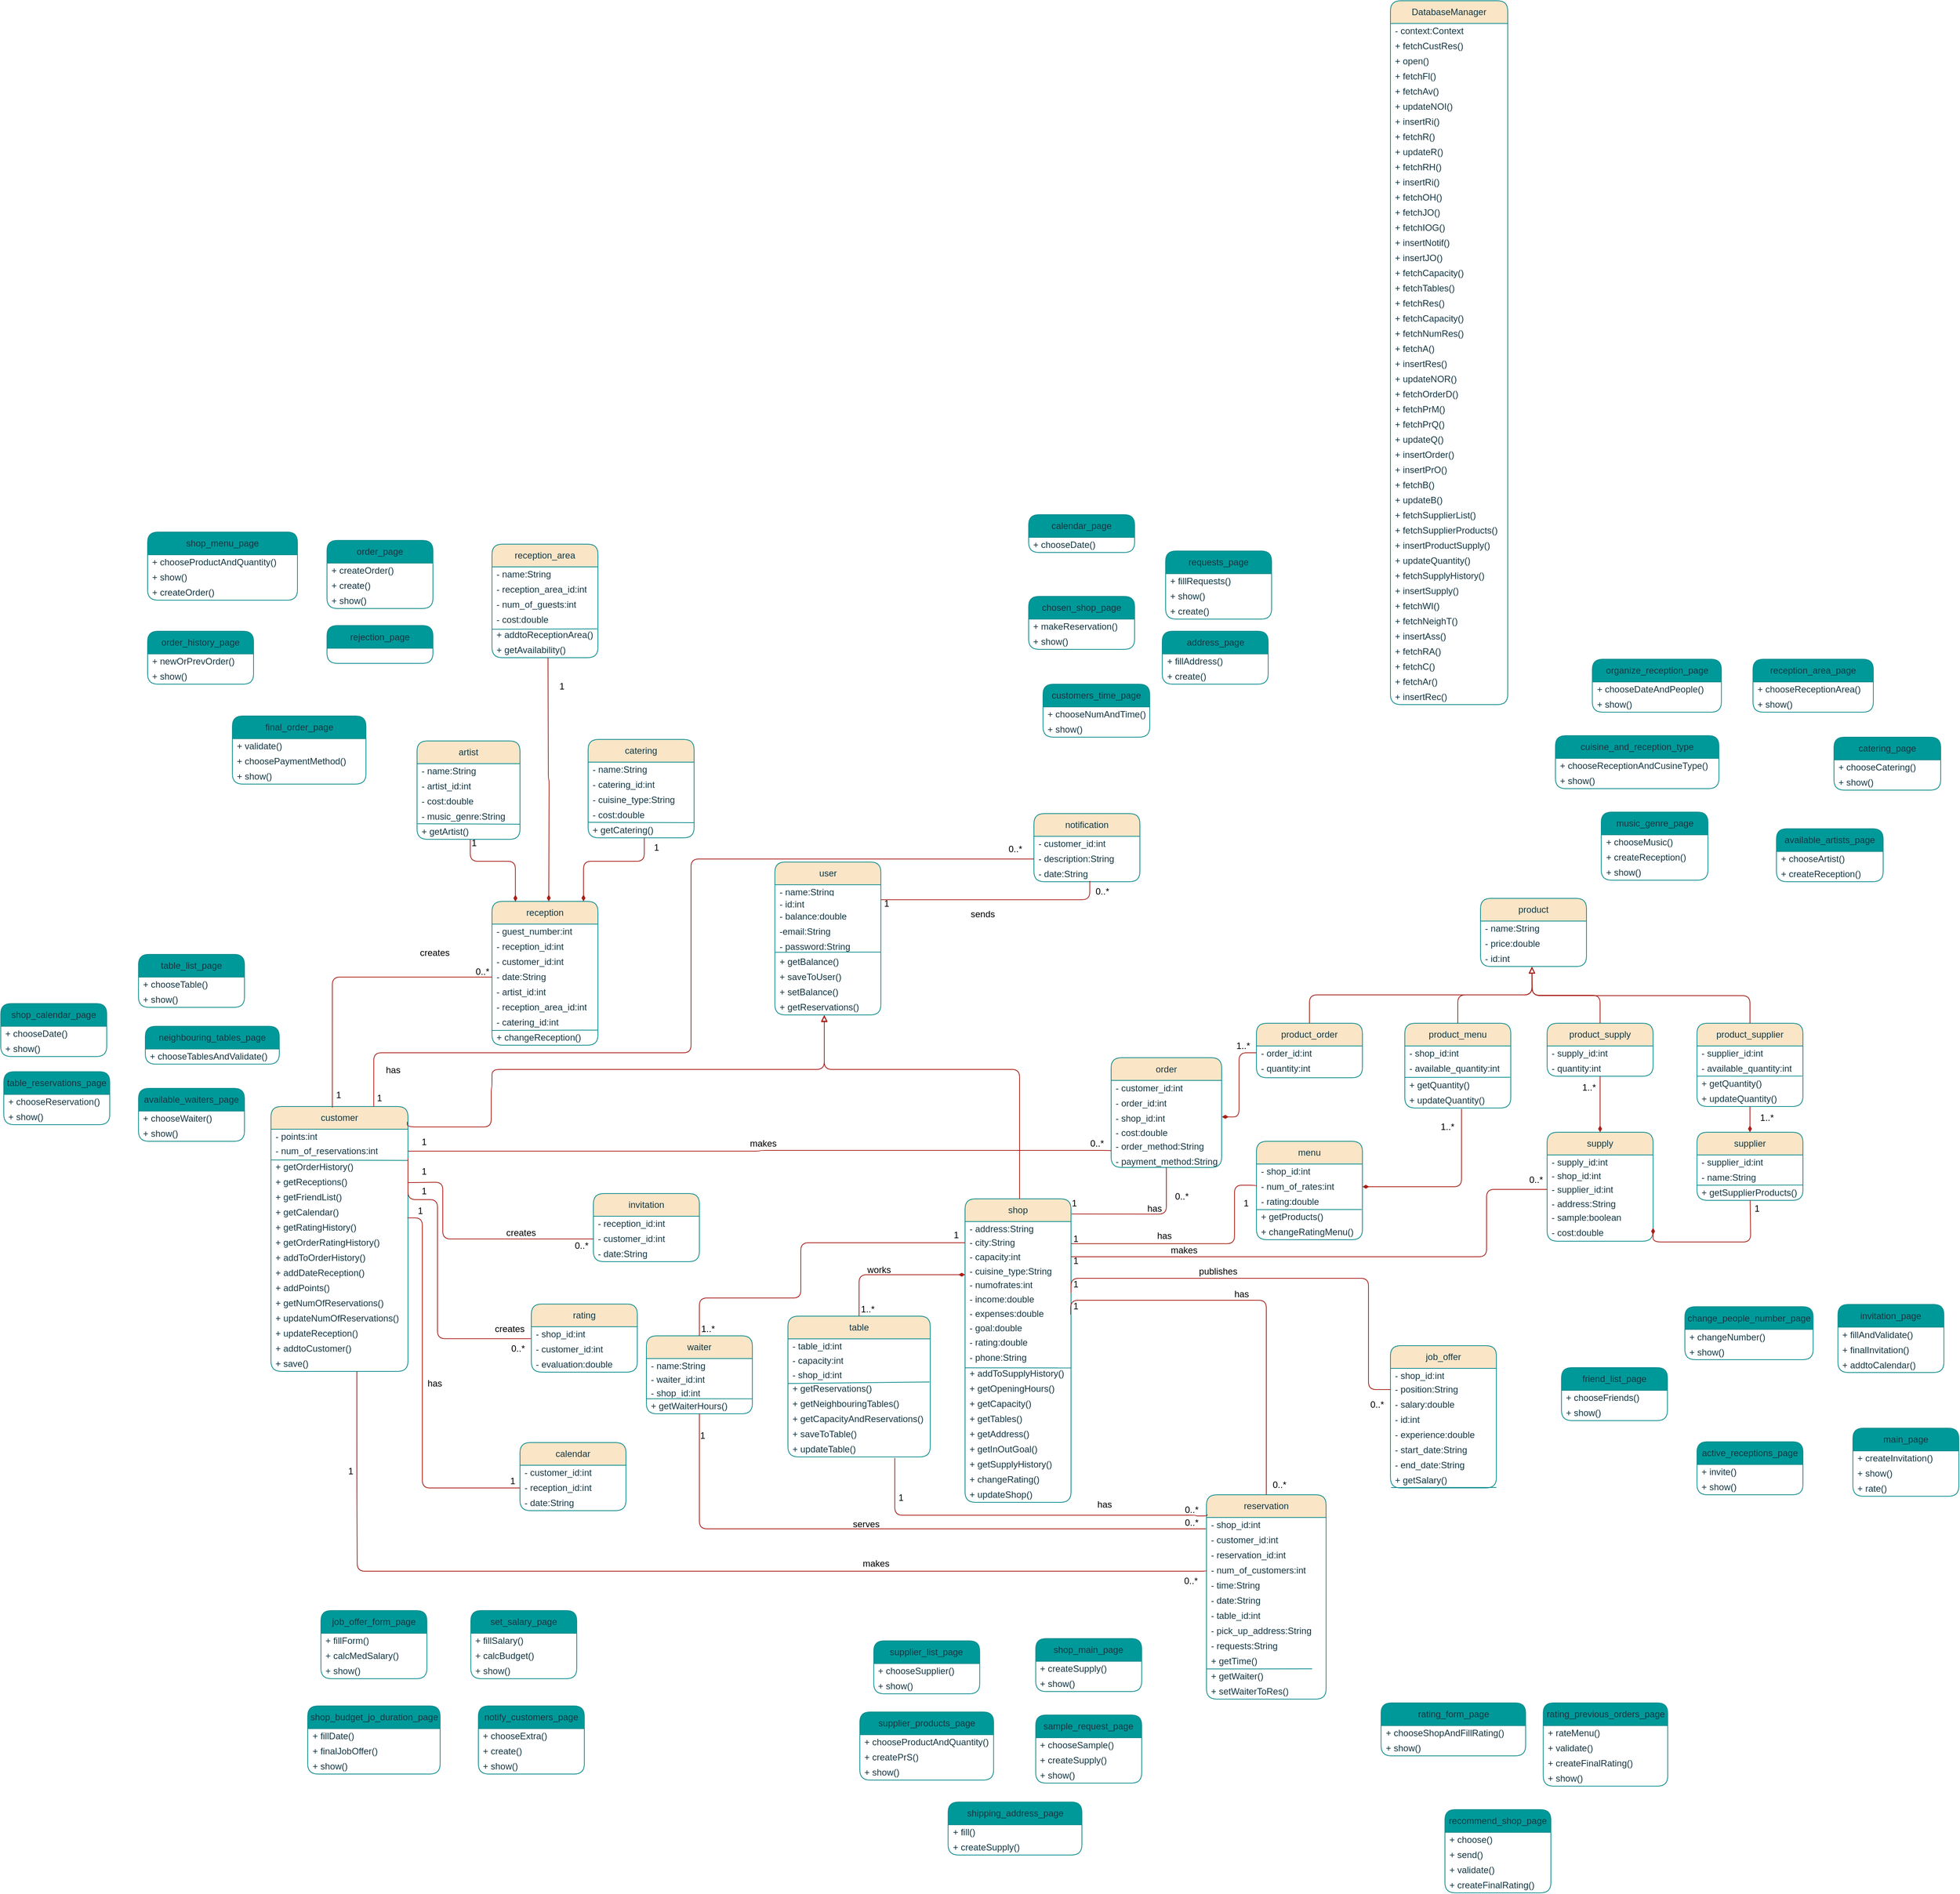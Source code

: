 <mxfile version="21.3.4" type="device">
  <diagram id="C5RBs43oDa-KdzZeNtuy" name="Page-1">
    <mxGraphModel dx="13" dy="1593" grid="0" gridSize="10" guides="1" tooltips="1" connect="1" arrows="1" fold="1" page="1" pageScale="1" pageWidth="827" pageHeight="1169" background="#ffffff" math="0" shadow="0">
      <root>
        <mxCell id="WIyWlLk6GJQsqaUBKTNV-0" />
        <mxCell id="WIyWlLk6GJQsqaUBKTNV-1" parent="WIyWlLk6GJQsqaUBKTNV-0" />
        <mxCell id="jPD3LhmRUqBXW_XciYKY-1" value="shop" style="swimlane;fontStyle=0;childLayout=stackLayout;horizontal=1;startSize=30;horizontalStack=0;resizeParent=1;resizeParentMax=0;resizeLast=0;collapsible=1;marginBottom=0;whiteSpace=wrap;html=1;rounded=1;glass=0;shadow=0;labelBackgroundColor=none;fillColor=#FAE5C7;strokeColor=#0F8B8D;fontColor=#143642;" parent="WIyWlLk6GJQsqaUBKTNV-1" vertex="1">
          <mxGeometry x="2764" y="617" width="140" height="401" as="geometry">
            <mxRectangle x="1032" y="130" width="92" height="30" as="alternateBounds" />
          </mxGeometry>
        </mxCell>
        <mxCell id="jPD3LhmRUqBXW_XciYKY-2" value="- address:String" style="text;strokeColor=none;fillColor=none;align=left;verticalAlign=middle;spacingLeft=4;spacingRight=4;overflow=hidden;points=[[0,0.5],[1,0.5]];portConstraint=eastwest;rotatable=0;whiteSpace=wrap;html=1;glass=0;labelBackgroundColor=none;fontColor=#143642;" parent="jPD3LhmRUqBXW_XciYKY-1" vertex="1">
          <mxGeometry y="30" width="140" height="18" as="geometry" />
        </mxCell>
        <mxCell id="jPD3LhmRUqBXW_XciYKY-92" value="- city:String" style="text;strokeColor=none;fillColor=none;align=left;verticalAlign=middle;spacingLeft=4;spacingRight=4;overflow=hidden;points=[[0,0.5],[1,0.5]];portConstraint=eastwest;rotatable=0;whiteSpace=wrap;html=1;glass=0;labelBackgroundColor=none;fontColor=#143642;" parent="jPD3LhmRUqBXW_XciYKY-1" vertex="1">
          <mxGeometry y="48" width="140" height="19" as="geometry" />
        </mxCell>
        <mxCell id="jPD3LhmRUqBXW_XciYKY-109" value="- capacity:int" style="text;strokeColor=none;fillColor=none;align=left;verticalAlign=middle;spacingLeft=4;spacingRight=4;overflow=hidden;points=[[0,0.5],[1,0.5]];portConstraint=eastwest;rotatable=0;whiteSpace=wrap;html=1;glass=0;labelBackgroundColor=none;fontColor=#143642;" parent="jPD3LhmRUqBXW_XciYKY-1" vertex="1">
          <mxGeometry y="67" width="140" height="19" as="geometry" />
        </mxCell>
        <mxCell id="jPD3LhmRUqBXW_XciYKY-4" value="- cuisine_type&lt;span style=&quot;white-space: pre;&quot;&gt;:String	&lt;/span&gt;" style="text;strokeColor=none;fillColor=none;align=left;verticalAlign=middle;spacingLeft=4;spacingRight=4;overflow=hidden;points=[[0,0.5],[1,0.5]];portConstraint=eastwest;rotatable=0;whiteSpace=wrap;html=1;glass=0;labelBackgroundColor=none;fontColor=#143642;" parent="jPD3LhmRUqBXW_XciYKY-1" vertex="1">
          <mxGeometry y="86" width="140" height="18" as="geometry" />
        </mxCell>
        <mxCell id="-M5dJFY_Dd5sbfN9LpIJ-6" value="- numofrates:int" style="text;strokeColor=none;fillColor=none;align=left;verticalAlign=middle;spacingLeft=4;spacingRight=4;overflow=hidden;points=[[0,0.5],[1,0.5]];portConstraint=eastwest;rotatable=0;whiteSpace=wrap;html=1;glass=0;labelBackgroundColor=none;fontColor=#143642;" vertex="1" parent="jPD3LhmRUqBXW_XciYKY-1">
          <mxGeometry y="104" width="140" height="19" as="geometry" />
        </mxCell>
        <mxCell id="jPD3LhmRUqBXW_XciYKY-104" value="- income:double" style="text;strokeColor=none;fillColor=none;align=left;verticalAlign=middle;spacingLeft=4;spacingRight=4;overflow=hidden;points=[[0,0.5],[1,0.5]];portConstraint=eastwest;rotatable=0;whiteSpace=wrap;html=1;glass=0;labelBackgroundColor=none;fontColor=#143642;" parent="jPD3LhmRUqBXW_XciYKY-1" vertex="1">
          <mxGeometry y="123" width="140" height="19" as="geometry" />
        </mxCell>
        <mxCell id="jPD3LhmRUqBXW_XciYKY-107" value="- expenses:double" style="text;strokeColor=none;fillColor=none;align=left;verticalAlign=middle;spacingLeft=4;spacingRight=4;overflow=hidden;points=[[0,0.5],[1,0.5]];portConstraint=eastwest;rotatable=0;whiteSpace=wrap;html=1;glass=0;labelBackgroundColor=none;fontColor=#143642;" parent="jPD3LhmRUqBXW_XciYKY-1" vertex="1">
          <mxGeometry y="142" width="140" height="19" as="geometry" />
        </mxCell>
        <mxCell id="jPD3LhmRUqBXW_XciYKY-108" value="- goal:double" style="text;strokeColor=none;fillColor=none;align=left;verticalAlign=middle;spacingLeft=4;spacingRight=4;overflow=hidden;points=[[0,0.5],[1,0.5]];portConstraint=eastwest;rotatable=0;whiteSpace=wrap;html=1;glass=0;labelBackgroundColor=none;fontColor=#143642;" parent="jPD3LhmRUqBXW_XciYKY-1" vertex="1">
          <mxGeometry y="161" width="140" height="19" as="geometry" />
        </mxCell>
        <mxCell id="jPD3LhmRUqBXW_XciYKY-111" value="- rating:double" style="text;strokeColor=none;fillColor=none;align=left;verticalAlign=middle;spacingLeft=4;spacingRight=4;overflow=hidden;points=[[0,0.5],[1,0.5]];portConstraint=eastwest;rotatable=0;whiteSpace=wrap;html=1;glass=0;labelBackgroundColor=none;fontColor=#143642;" parent="jPD3LhmRUqBXW_XciYKY-1" vertex="1">
          <mxGeometry y="180" width="140" height="19" as="geometry" />
        </mxCell>
        <mxCell id="LBnUgZQ3k2B2JK14YkMi-1" value="- phone:String" style="text;strokeColor=none;fillColor=none;align=left;verticalAlign=middle;spacingLeft=4;spacingRight=4;overflow=hidden;points=[[0,0.5],[1,0.5]];portConstraint=eastwest;rotatable=0;whiteSpace=wrap;html=1;glass=0;labelBackgroundColor=none;fontColor=#143642;" parent="jPD3LhmRUqBXW_XciYKY-1" vertex="1">
          <mxGeometry y="199" width="140" height="22" as="geometry" />
        </mxCell>
        <mxCell id="8Ue-xL6Lnt7KdAzQMRkJ-245" value="" style="endArrow=none;html=1;rounded=0;exitX=-0.002;exitY=0.005;exitDx=0;exitDy=0;exitPerimeter=0;entryX=1.002;entryY=0.013;entryDx=0;entryDy=0;entryPerimeter=0;strokeColor=#0F8B8D;" parent="jPD3LhmRUqBXW_XciYKY-1" edge="1">
          <mxGeometry width="50" height="50" relative="1" as="geometry">
            <mxPoint y="223.2" as="sourcePoint" />
            <mxPoint x="140.56" y="223.36" as="targetPoint" />
          </mxGeometry>
        </mxCell>
        <mxCell id="8Ue-xL6Lnt7KdAzQMRkJ-209" value="+ addToSupplyHistory()" style="text;strokeColor=none;fillColor=none;align=left;verticalAlign=middle;spacingLeft=4;spacingRight=4;overflow=hidden;points=[[0,0.5],[1,0.5]];portConstraint=eastwest;rotatable=0;whiteSpace=wrap;html=1;glass=0;labelBackgroundColor=none;fontColor=#143642;" parent="jPD3LhmRUqBXW_XciYKY-1" vertex="1">
          <mxGeometry y="221" width="140" height="20" as="geometry" />
        </mxCell>
        <mxCell id="8Ue-xL6Lnt7KdAzQMRkJ-68" value="+ getOpeningHours()" style="text;strokeColor=none;fillColor=none;align=left;verticalAlign=middle;spacingLeft=4;spacingRight=4;overflow=hidden;points=[[0,0.5],[1,0.5]];portConstraint=eastwest;rotatable=0;whiteSpace=wrap;html=1;glass=0;labelBackgroundColor=none;fontColor=#143642;" parent="jPD3LhmRUqBXW_XciYKY-1" vertex="1">
          <mxGeometry y="241" width="140" height="20" as="geometry" />
        </mxCell>
        <mxCell id="8Ue-xL6Lnt7KdAzQMRkJ-71" value="+ getCapacity()" style="text;strokeColor=none;fillColor=none;align=left;verticalAlign=middle;spacingLeft=4;spacingRight=4;overflow=hidden;points=[[0,0.5],[1,0.5]];portConstraint=eastwest;rotatable=0;whiteSpace=wrap;html=1;glass=0;labelBackgroundColor=none;fontColor=#143642;" parent="jPD3LhmRUqBXW_XciYKY-1" vertex="1">
          <mxGeometry y="261" width="140" height="20" as="geometry" />
        </mxCell>
        <mxCell id="8Ue-xL6Lnt7KdAzQMRkJ-96" value="+ getTables()" style="text;strokeColor=none;fillColor=none;align=left;verticalAlign=middle;spacingLeft=4;spacingRight=4;overflow=hidden;points=[[0,0.5],[1,0.5]];portConstraint=eastwest;rotatable=0;whiteSpace=wrap;html=1;glass=0;labelBackgroundColor=none;fontColor=#143642;" parent="jPD3LhmRUqBXW_XciYKY-1" vertex="1">
          <mxGeometry y="281" width="140" height="20" as="geometry" />
        </mxCell>
        <mxCell id="8Ue-xL6Lnt7KdAzQMRkJ-86" value="+ getAddress()" style="text;strokeColor=none;fillColor=none;align=left;verticalAlign=middle;spacingLeft=4;spacingRight=4;overflow=hidden;points=[[0,0.5],[1,0.5]];portConstraint=eastwest;rotatable=0;whiteSpace=wrap;html=1;glass=0;labelBackgroundColor=none;fontColor=#143642;" parent="jPD3LhmRUqBXW_XciYKY-1" vertex="1">
          <mxGeometry y="301" width="140" height="20" as="geometry" />
        </mxCell>
        <mxCell id="8Ue-xL6Lnt7KdAzQMRkJ-170" value="+ getInOutGoal()" style="text;strokeColor=none;fillColor=none;align=left;verticalAlign=middle;spacingLeft=4;spacingRight=4;overflow=hidden;points=[[0,0.5],[1,0.5]];portConstraint=eastwest;rotatable=0;whiteSpace=wrap;html=1;glass=0;labelBackgroundColor=none;fontColor=#143642;" parent="jPD3LhmRUqBXW_XciYKY-1" vertex="1">
          <mxGeometry y="321" width="140" height="20" as="geometry" />
        </mxCell>
        <mxCell id="8Ue-xL6Lnt7KdAzQMRkJ-199" value="+ getSupplyHistory()" style="text;strokeColor=none;fillColor=none;align=left;verticalAlign=middle;spacingLeft=4;spacingRight=4;overflow=hidden;points=[[0,0.5],[1,0.5]];portConstraint=eastwest;rotatable=0;whiteSpace=wrap;html=1;glass=0;labelBackgroundColor=none;fontColor=#143642;" parent="jPD3LhmRUqBXW_XciYKY-1" vertex="1">
          <mxGeometry y="341" width="140" height="20" as="geometry" />
        </mxCell>
        <mxCell id="8Ue-xL6Lnt7KdAzQMRkJ-157" value="+ changeRating()" style="text;strokeColor=none;fillColor=none;align=left;verticalAlign=middle;spacingLeft=4;spacingRight=4;overflow=hidden;points=[[0,0.5],[1,0.5]];portConstraint=eastwest;rotatable=0;whiteSpace=wrap;html=1;glass=0;labelBackgroundColor=none;fontColor=#143642;" parent="jPD3LhmRUqBXW_XciYKY-1" vertex="1">
          <mxGeometry y="361" width="140" height="20" as="geometry" />
        </mxCell>
        <mxCell id="8Ue-xL6Lnt7KdAzQMRkJ-226" value="+ updateShop()" style="text;strokeColor=none;fillColor=none;align=left;verticalAlign=middle;spacingLeft=4;spacingRight=4;overflow=hidden;points=[[0,0.5],[1,0.5]];portConstraint=eastwest;rotatable=0;whiteSpace=wrap;html=1;glass=0;labelBackgroundColor=none;fontColor=#143642;" parent="jPD3LhmRUqBXW_XciYKY-1" vertex="1">
          <mxGeometry y="381" width="140" height="20" as="geometry" />
        </mxCell>
        <mxCell id="jPD3LhmRUqBXW_XciYKY-19" value="user" style="swimlane;fontStyle=0;childLayout=stackLayout;horizontal=1;startSize=30;horizontalStack=0;resizeParent=1;resizeParentMax=0;resizeLast=0;collapsible=1;marginBottom=0;whiteSpace=wrap;html=1;rounded=1;glass=0;labelBackgroundColor=none;fillColor=#FAE5C7;strokeColor=#0F8B8D;fontColor=#143642;" parent="WIyWlLk6GJQsqaUBKTNV-1" vertex="1">
          <mxGeometry x="2512.75" y="172" width="140" height="202" as="geometry" />
        </mxCell>
        <mxCell id="jPD3LhmRUqBXW_XciYKY-20" value="- name:String" style="text;strokeColor=none;fillColor=none;align=left;verticalAlign=middle;spacingLeft=4;spacingRight=4;overflow=hidden;points=[[0,0.5],[1,0.5]];portConstraint=eastwest;rotatable=0;whiteSpace=wrap;html=1;glass=0;labelBackgroundColor=none;fontColor=#143642;" parent="jPD3LhmRUqBXW_XciYKY-19" vertex="1">
          <mxGeometry y="30" width="140" height="16" as="geometry" />
        </mxCell>
        <mxCell id="jPD3LhmRUqBXW_XciYKY-22" value="- id:int" style="text;strokeColor=none;fillColor=none;align=left;verticalAlign=middle;spacingLeft=4;spacingRight=4;overflow=hidden;points=[[0,0.5],[1,0.5]];portConstraint=eastwest;rotatable=0;whiteSpace=wrap;html=1;glass=0;labelBackgroundColor=none;fontColor=#143642;" parent="jPD3LhmRUqBXW_XciYKY-19" vertex="1">
          <mxGeometry y="46" width="140" height="16" as="geometry" />
        </mxCell>
        <mxCell id="jPD3LhmRUqBXW_XciYKY-134" value="- balance:double" style="text;strokeColor=none;fillColor=none;align=left;verticalAlign=middle;spacingLeft=4;spacingRight=4;overflow=hidden;points=[[0,0.5],[1,0.5]];portConstraint=eastwest;rotatable=0;whiteSpace=wrap;html=1;glass=0;labelBackgroundColor=none;fontColor=#143642;" parent="jPD3LhmRUqBXW_XciYKY-19" vertex="1">
          <mxGeometry y="62" width="140" height="20" as="geometry" />
        </mxCell>
        <mxCell id="jPD3LhmRUqBXW_XciYKY-192" value="-email:String" style="text;strokeColor=none;fillColor=none;align=left;verticalAlign=middle;spacingLeft=4;spacingRight=4;overflow=hidden;points=[[0,0.5],[1,0.5]];portConstraint=eastwest;rotatable=0;whiteSpace=wrap;html=1;glass=0;labelBackgroundColor=none;fontColor=#143642;" parent="jPD3LhmRUqBXW_XciYKY-19" vertex="1">
          <mxGeometry y="82" width="140" height="20" as="geometry" />
        </mxCell>
        <mxCell id="-M5dJFY_Dd5sbfN9LpIJ-7" value="- password:String" style="text;strokeColor=none;fillColor=none;align=left;verticalAlign=middle;spacingLeft=4;spacingRight=4;overflow=hidden;points=[[0,0.5],[1,0.5]];portConstraint=eastwest;rotatable=0;whiteSpace=wrap;html=1;glass=0;labelBackgroundColor=none;fontColor=#143642;" vertex="1" parent="jPD3LhmRUqBXW_XciYKY-19">
          <mxGeometry y="102" width="140" height="20" as="geometry" />
        </mxCell>
        <mxCell id="8Ue-xL6Lnt7KdAzQMRkJ-61" value="+ getBalance()" style="text;strokeColor=none;fillColor=none;align=left;verticalAlign=middle;spacingLeft=4;spacingRight=4;overflow=hidden;points=[[0,0.5],[1,0.5]];portConstraint=eastwest;rotatable=0;whiteSpace=wrap;html=1;glass=0;labelBackgroundColor=none;fontColor=#143642;" parent="jPD3LhmRUqBXW_XciYKY-19" vertex="1">
          <mxGeometry y="122" width="140" height="20" as="geometry" />
        </mxCell>
        <mxCell id="8Ue-xL6Lnt7KdAzQMRkJ-62" value="+ saveToUser()" style="text;strokeColor=none;fillColor=none;align=left;verticalAlign=middle;spacingLeft=4;spacingRight=4;overflow=hidden;points=[[0,0.5],[1,0.5]];portConstraint=eastwest;rotatable=0;whiteSpace=wrap;html=1;glass=0;labelBackgroundColor=none;fontColor=#143642;" parent="jPD3LhmRUqBXW_XciYKY-19" vertex="1">
          <mxGeometry y="142" width="140" height="20" as="geometry" />
        </mxCell>
        <mxCell id="8Ue-xL6Lnt7KdAzQMRkJ-100" value="+ setBalance()" style="text;strokeColor=none;fillColor=none;align=left;verticalAlign=middle;spacingLeft=4;spacingRight=4;overflow=hidden;points=[[0,0.5],[1,0.5]];portConstraint=eastwest;rotatable=0;whiteSpace=wrap;html=1;glass=0;labelBackgroundColor=none;fontColor=#143642;" parent="jPD3LhmRUqBXW_XciYKY-19" vertex="1">
          <mxGeometry y="162" width="140" height="20" as="geometry" />
        </mxCell>
        <mxCell id="8Ue-xL6Lnt7KdAzQMRkJ-168" value="+ getReservations()" style="text;strokeColor=none;fillColor=none;align=left;verticalAlign=middle;spacingLeft=4;spacingRight=4;overflow=hidden;points=[[0,0.5],[1,0.5]];portConstraint=eastwest;rotatable=0;whiteSpace=wrap;html=1;glass=0;labelBackgroundColor=none;fontColor=#143642;" parent="jPD3LhmRUqBXW_XciYKY-19" vertex="1">
          <mxGeometry y="182" width="140" height="20" as="geometry" />
        </mxCell>
        <mxCell id="8Ue-xL6Lnt7KdAzQMRkJ-240" value="" style="endArrow=none;html=1;rounded=0;strokeColor=#0F8B8D;exitX=0;exitY=-0.138;exitDx=0;exitDy=0;exitPerimeter=0;entryX=0.998;entryY=-0.151;entryDx=0;entryDy=0;entryPerimeter=0;" parent="jPD3LhmRUqBXW_XciYKY-19" source="8Ue-xL6Lnt7KdAzQMRkJ-61" edge="1" target="8Ue-xL6Lnt7KdAzQMRkJ-61">
          <mxGeometry width="50" height="50" relative="1" as="geometry">
            <mxPoint x="150.25" y="108.5" as="sourcePoint" />
            <mxPoint x="220.25" y="115.5" as="targetPoint" />
          </mxGeometry>
        </mxCell>
        <mxCell id="jPD3LhmRUqBXW_XciYKY-23" value="table" style="swimlane;fontStyle=0;childLayout=stackLayout;horizontal=1;startSize=30;horizontalStack=0;resizeParent=1;resizeParentMax=0;resizeLast=0;collapsible=1;marginBottom=0;whiteSpace=wrap;html=1;rounded=1;glass=0;labelBackgroundColor=none;fillColor=#FAE5C7;strokeColor=#0F8B8D;fontColor=#143642;" parent="WIyWlLk6GJQsqaUBKTNV-1" vertex="1">
          <mxGeometry x="2530" y="772" width="188" height="186" as="geometry" />
        </mxCell>
        <mxCell id="jPD3LhmRUqBXW_XciYKY-25" value="- table_id:int" style="text;strokeColor=none;fillColor=none;align=left;verticalAlign=middle;spacingLeft=4;spacingRight=4;overflow=hidden;points=[[0,0.5],[1,0.5]];portConstraint=eastwest;rotatable=0;whiteSpace=wrap;html=1;glass=0;labelBackgroundColor=none;fontColor=#143642;" parent="jPD3LhmRUqBXW_XciYKY-23" vertex="1">
          <mxGeometry y="30" width="188" height="19" as="geometry" />
        </mxCell>
        <mxCell id="jPD3LhmRUqBXW_XciYKY-24" value="- capacity:int" style="text;strokeColor=none;fillColor=none;align=left;verticalAlign=middle;spacingLeft=4;spacingRight=4;overflow=hidden;points=[[0,0.5],[1,0.5]];portConstraint=eastwest;rotatable=0;whiteSpace=wrap;html=1;glass=0;labelBackgroundColor=none;fontColor=#143642;" parent="jPD3LhmRUqBXW_XciYKY-23" vertex="1">
          <mxGeometry y="49" width="188" height="19" as="geometry" />
        </mxCell>
        <mxCell id="jPD3LhmRUqBXW_XciYKY-124" value="- shop_id:int" style="text;strokeColor=none;fillColor=none;align=left;verticalAlign=middle;spacingLeft=4;spacingRight=4;overflow=hidden;points=[[0,0.5],[1,0.5]];portConstraint=eastwest;rotatable=0;whiteSpace=wrap;html=1;glass=0;labelBackgroundColor=none;fontColor=#143642;" parent="jPD3LhmRUqBXW_XciYKY-23" vertex="1">
          <mxGeometry y="68" width="188" height="18" as="geometry" />
        </mxCell>
        <mxCell id="8Ue-xL6Lnt7KdAzQMRkJ-213" value="+ getReservations()" style="text;strokeColor=none;fillColor=none;align=left;verticalAlign=middle;spacingLeft=4;spacingRight=4;overflow=hidden;points=[[0,0.5],[1,0.5]];portConstraint=eastwest;rotatable=0;whiteSpace=wrap;html=1;glass=0;labelBackgroundColor=none;fontColor=#143642;" parent="jPD3LhmRUqBXW_XciYKY-23" vertex="1">
          <mxGeometry y="86" width="188" height="20" as="geometry" />
        </mxCell>
        <mxCell id="8Ue-xL6Lnt7KdAzQMRkJ-227" value="+ getNeighbouringTables()" style="text;strokeColor=none;fillColor=none;align=left;verticalAlign=middle;spacingLeft=4;spacingRight=4;overflow=hidden;points=[[0,0.5],[1,0.5]];portConstraint=eastwest;rotatable=0;whiteSpace=wrap;html=1;glass=0;labelBackgroundColor=none;fontColor=#143642;" parent="jPD3LhmRUqBXW_XciYKY-23" vertex="1">
          <mxGeometry y="106" width="188" height="20" as="geometry" />
        </mxCell>
        <mxCell id="8Ue-xL6Lnt7KdAzQMRkJ-90" value="+ getCapacityAndReservations()" style="text;strokeColor=none;fillColor=none;align=left;verticalAlign=middle;spacingLeft=4;spacingRight=4;overflow=hidden;points=[[0,0.5],[1,0.5]];portConstraint=eastwest;rotatable=0;whiteSpace=wrap;html=1;glass=0;labelBackgroundColor=none;fontColor=#143642;" parent="jPD3LhmRUqBXW_XciYKY-23" vertex="1">
          <mxGeometry y="126" width="188" height="20" as="geometry" />
        </mxCell>
        <mxCell id="8Ue-xL6Lnt7KdAzQMRkJ-101" value="+ saveToTable()" style="text;strokeColor=none;fillColor=none;align=left;verticalAlign=middle;spacingLeft=4;spacingRight=4;overflow=hidden;points=[[0,0.5],[1,0.5]];portConstraint=eastwest;rotatable=0;whiteSpace=wrap;html=1;glass=0;labelBackgroundColor=none;fontColor=#143642;" parent="jPD3LhmRUqBXW_XciYKY-23" vertex="1">
          <mxGeometry y="146" width="188" height="20" as="geometry" />
        </mxCell>
        <mxCell id="8Ue-xL6Lnt7KdAzQMRkJ-225" value="+ updateTable()" style="text;strokeColor=none;fillColor=none;align=left;verticalAlign=middle;spacingLeft=4;spacingRight=4;overflow=hidden;points=[[0,0.5],[1,0.5]];portConstraint=eastwest;rotatable=0;whiteSpace=wrap;html=1;glass=0;labelBackgroundColor=none;fontColor=#143642;" parent="jPD3LhmRUqBXW_XciYKY-23" vertex="1">
          <mxGeometry y="166" width="188" height="20" as="geometry" />
        </mxCell>
        <mxCell id="jPD3LhmRUqBXW_XciYKY-27" value="menu" style="swimlane;fontStyle=0;childLayout=stackLayout;horizontal=1;startSize=30;horizontalStack=0;resizeParent=1;resizeParentMax=0;resizeLast=0;collapsible=1;marginBottom=0;whiteSpace=wrap;html=1;rounded=1;glass=0;labelBackgroundColor=none;fillColor=#FAE5C7;strokeColor=#0F8B8D;fontColor=#143642;" parent="WIyWlLk6GJQsqaUBKTNV-1" vertex="1">
          <mxGeometry x="3149" y="541" width="140" height="130" as="geometry" />
        </mxCell>
        <mxCell id="jPD3LhmRUqBXW_XciYKY-28" value="- shop_id:int" style="text;strokeColor=none;fillColor=none;align=left;verticalAlign=middle;spacingLeft=4;spacingRight=4;overflow=hidden;points=[[0,0.5],[1,0.5]];portConstraint=eastwest;rotatable=0;whiteSpace=wrap;html=1;glass=0;labelBackgroundColor=none;fontColor=#143642;" parent="jPD3LhmRUqBXW_XciYKY-27" vertex="1">
          <mxGeometry y="30" width="140" height="20" as="geometry" />
        </mxCell>
        <mxCell id="jPD3LhmRUqBXW_XciYKY-135" value="- num_of_rates:int" style="text;strokeColor=none;fillColor=none;align=left;verticalAlign=middle;spacingLeft=4;spacingRight=4;overflow=hidden;points=[[0,0.5],[1,0.5]];portConstraint=eastwest;rotatable=0;whiteSpace=wrap;html=1;glass=0;labelBackgroundColor=none;fontColor=#143642;" parent="jPD3LhmRUqBXW_XciYKY-27" vertex="1">
          <mxGeometry y="50" width="140" height="20" as="geometry" />
        </mxCell>
        <mxCell id="jPD3LhmRUqBXW_XciYKY-153" value="- rating:double" style="text;strokeColor=none;fillColor=none;align=left;verticalAlign=middle;spacingLeft=4;spacingRight=4;overflow=hidden;points=[[0,0.5],[1,0.5]];portConstraint=eastwest;rotatable=0;whiteSpace=wrap;html=1;glass=0;labelBackgroundColor=none;fontColor=#143642;" parent="jPD3LhmRUqBXW_XciYKY-27" vertex="1">
          <mxGeometry y="70" width="140" height="20" as="geometry" />
        </mxCell>
        <mxCell id="8Ue-xL6Lnt7KdAzQMRkJ-52" value="+ getProducts()" style="text;strokeColor=none;fillColor=none;align=left;verticalAlign=middle;spacingLeft=4;spacingRight=4;overflow=hidden;points=[[0,0.5],[1,0.5]];portConstraint=eastwest;rotatable=0;whiteSpace=wrap;html=1;glass=0;labelBackgroundColor=none;fontColor=#143642;" parent="jPD3LhmRUqBXW_XciYKY-27" vertex="1">
          <mxGeometry y="90" width="140" height="20" as="geometry" />
        </mxCell>
        <mxCell id="8Ue-xL6Lnt7KdAzQMRkJ-53" value="" style="endArrow=none;html=1;rounded=0;exitX=0;exitY=0.013;exitDx=0;exitDy=0;exitPerimeter=0;entryX=0.994;entryY=0.004;entryDx=0;entryDy=0;entryPerimeter=0;strokeColor=#0F8B8D;" parent="jPD3LhmRUqBXW_XciYKY-27" source="8Ue-xL6Lnt7KdAzQMRkJ-52" target="8Ue-xL6Lnt7KdAzQMRkJ-52" edge="1">
          <mxGeometry width="50" height="50" relative="1" as="geometry">
            <mxPoint x="69" y="123" as="sourcePoint" />
            <mxPoint x="119" y="73" as="targetPoint" />
          </mxGeometry>
        </mxCell>
        <mxCell id="8Ue-xL6Lnt7KdAzQMRkJ-175" value="+ changeRatingMenu()" style="text;strokeColor=none;fillColor=none;align=left;verticalAlign=middle;spacingLeft=4;spacingRight=4;overflow=hidden;points=[[0,0.5],[1,0.5]];portConstraint=eastwest;rotatable=0;whiteSpace=wrap;html=1;glass=0;labelBackgroundColor=none;fontColor=#143642;" parent="jPD3LhmRUqBXW_XciYKY-27" vertex="1">
          <mxGeometry y="110" width="140" height="20" as="geometry" />
        </mxCell>
        <mxCell id="jPD3LhmRUqBXW_XciYKY-35" value="waiter" style="swimlane;fontStyle=0;childLayout=stackLayout;horizontal=1;startSize=30;horizontalStack=0;resizeParent=1;resizeParentMax=0;resizeLast=0;collapsible=1;marginBottom=0;whiteSpace=wrap;html=1;rounded=1;glass=0;labelBackgroundColor=none;fillColor=#FAE5C7;strokeColor=#0F8B8D;fontColor=#143642;" parent="WIyWlLk6GJQsqaUBKTNV-1" vertex="1">
          <mxGeometry x="2343" y="798" width="140" height="103" as="geometry" />
        </mxCell>
        <mxCell id="jPD3LhmRUqBXW_XciYKY-36" value="- name:String" style="text;strokeColor=none;fillColor=none;align=left;verticalAlign=middle;spacingLeft=4;spacingRight=4;overflow=hidden;points=[[0,0.5],[1,0.5]];portConstraint=eastwest;rotatable=0;whiteSpace=wrap;html=1;glass=0;labelBackgroundColor=none;fontColor=#143642;" parent="jPD3LhmRUqBXW_XciYKY-35" vertex="1">
          <mxGeometry y="30" width="140" height="18" as="geometry" />
        </mxCell>
        <mxCell id="jPD3LhmRUqBXW_XciYKY-37" value="- waiter_id:int" style="text;strokeColor=none;fillColor=none;align=left;verticalAlign=middle;spacingLeft=4;spacingRight=4;overflow=hidden;points=[[0,0.5],[1,0.5]];portConstraint=eastwest;rotatable=0;whiteSpace=wrap;html=1;glass=0;labelBackgroundColor=none;fontColor=#143642;" parent="jPD3LhmRUqBXW_XciYKY-35" vertex="1">
          <mxGeometry y="48" width="140" height="18" as="geometry" />
        </mxCell>
        <mxCell id="jPD3LhmRUqBXW_XciYKY-38" value="- shop_id:int" style="text;strokeColor=none;fillColor=none;align=left;verticalAlign=middle;spacingLeft=4;spacingRight=4;overflow=hidden;points=[[0,0.5],[1,0.5]];portConstraint=eastwest;rotatable=0;whiteSpace=wrap;html=1;glass=0;labelBackgroundColor=none;fontColor=#143642;" parent="jPD3LhmRUqBXW_XciYKY-35" vertex="1">
          <mxGeometry y="66" width="140" height="17" as="geometry" />
        </mxCell>
        <mxCell id="8Ue-xL6Lnt7KdAzQMRkJ-238" value="" style="endArrow=none;html=1;rounded=0;exitX=-0.002;exitY=0.005;exitDx=0;exitDy=0;exitPerimeter=0;entryX=1.002;entryY=0.013;entryDx=0;entryDy=0;entryPerimeter=0;strokeColor=#0F8B8D;" parent="jPD3LhmRUqBXW_XciYKY-35" source="8Ue-xL6Lnt7KdAzQMRkJ-218" target="8Ue-xL6Lnt7KdAzQMRkJ-218" edge="1">
          <mxGeometry width="50" height="50" relative="1" as="geometry">
            <mxPoint x="-63" y="105.0" as="sourcePoint" />
            <mxPoint x="118" y="105.7" as="targetPoint" />
          </mxGeometry>
        </mxCell>
        <mxCell id="8Ue-xL6Lnt7KdAzQMRkJ-218" value="+ getWaiterHours()" style="text;strokeColor=none;fillColor=none;align=left;verticalAlign=middle;spacingLeft=4;spacingRight=4;overflow=hidden;points=[[0,0.5],[1,0.5]];portConstraint=eastwest;rotatable=0;whiteSpace=wrap;html=1;glass=0;labelBackgroundColor=none;fontColor=#143642;" parent="jPD3LhmRUqBXW_XciYKY-35" vertex="1">
          <mxGeometry y="83" width="140" height="20" as="geometry" />
        </mxCell>
        <mxCell id="jPD3LhmRUqBXW_XciYKY-143" value="product" style="swimlane;fontStyle=0;childLayout=stackLayout;horizontal=1;startSize=30;horizontalStack=0;resizeParent=1;resizeParentMax=0;resizeLast=0;collapsible=1;marginBottom=0;whiteSpace=wrap;html=1;rounded=1;swimlaneLine=1;glass=0;labelBackgroundColor=none;fillColor=#FAE5C7;strokeColor=#0F8B8D;fontColor=#143642;" parent="WIyWlLk6GJQsqaUBKTNV-1" vertex="1">
          <mxGeometry x="3445" y="220" width="140" height="90" as="geometry">
            <mxRectangle x="867" y="407" width="79" height="30" as="alternateBounds" />
          </mxGeometry>
        </mxCell>
        <mxCell id="jPD3LhmRUqBXW_XciYKY-148" value="- name:String" style="text;strokeColor=none;fillColor=none;align=left;verticalAlign=middle;spacingLeft=4;spacingRight=4;overflow=hidden;points=[[0,0.5],[1,0.5]];portConstraint=eastwest;rotatable=0;whiteSpace=wrap;html=1;glass=0;labelBackgroundColor=none;fontColor=#143642;" parent="jPD3LhmRUqBXW_XciYKY-143" vertex="1">
          <mxGeometry y="30" width="140" height="20" as="geometry" />
        </mxCell>
        <mxCell id="-M5dJFY_Dd5sbfN9LpIJ-5" value="- price:double" style="text;strokeColor=none;fillColor=none;align=left;verticalAlign=middle;spacingLeft=4;spacingRight=4;overflow=hidden;points=[[0,0.5],[1,0.5]];portConstraint=eastwest;rotatable=0;whiteSpace=wrap;html=1;glass=0;labelBackgroundColor=none;fontColor=#143642;" vertex="1" parent="jPD3LhmRUqBXW_XciYKY-143">
          <mxGeometry y="50" width="140" height="20" as="geometry" />
        </mxCell>
        <mxCell id="jPD3LhmRUqBXW_XciYKY-149" value="- id:int" style="text;strokeColor=none;fillColor=none;align=left;verticalAlign=middle;spacingLeft=4;spacingRight=4;overflow=hidden;points=[[0,0.5],[1,0.5]];portConstraint=eastwest;rotatable=0;whiteSpace=wrap;html=1;glass=0;labelBackgroundColor=none;fontColor=#143642;" parent="jPD3LhmRUqBXW_XciYKY-143" vertex="1">
          <mxGeometry y="70" width="140" height="20" as="geometry" />
        </mxCell>
        <mxCell id="jPD3LhmRUqBXW_XciYKY-154" value="order" style="swimlane;fontStyle=0;childLayout=stackLayout;horizontal=1;startSize=30;horizontalStack=0;resizeParent=1;resizeParentMax=0;resizeLast=0;collapsible=1;marginBottom=0;whiteSpace=wrap;html=1;rounded=1;glass=0;labelBackgroundColor=none;fillColor=#FAE5C7;strokeColor=#0F8B8D;fontColor=#143642;" parent="WIyWlLk6GJQsqaUBKTNV-1" vertex="1">
          <mxGeometry x="2957" y="430.5" width="146" height="145" as="geometry">
            <mxRectangle x="1220" y="367" width="97" height="30" as="alternateBounds" />
          </mxGeometry>
        </mxCell>
        <mxCell id="jPD3LhmRUqBXW_XciYKY-155" value="- customer_id:int" style="text;strokeColor=none;fillColor=none;align=left;verticalAlign=middle;spacingLeft=4;spacingRight=4;overflow=hidden;points=[[0,0.5],[1,0.5]];portConstraint=eastwest;rotatable=0;whiteSpace=wrap;html=1;glass=0;labelBackgroundColor=none;fontColor=#143642;" parent="jPD3LhmRUqBXW_XciYKY-154" vertex="1">
          <mxGeometry y="30" width="146" height="20" as="geometry" />
        </mxCell>
        <mxCell id="jPD3LhmRUqBXW_XciYKY-156" value="- order_id:int" style="text;strokeColor=none;fillColor=none;align=left;verticalAlign=middle;spacingLeft=4;spacingRight=4;overflow=hidden;points=[[0,0.5],[1,0.5]];portConstraint=eastwest;rotatable=0;whiteSpace=wrap;html=1;glass=0;labelBackgroundColor=none;fontColor=#143642;" parent="jPD3LhmRUqBXW_XciYKY-154" vertex="1">
          <mxGeometry y="50" width="146" height="20" as="geometry" />
        </mxCell>
        <mxCell id="jPD3LhmRUqBXW_XciYKY-157" value="- shop_id:int" style="text;strokeColor=none;fillColor=none;align=left;verticalAlign=middle;spacingLeft=4;spacingRight=4;overflow=hidden;points=[[0,0.5],[1,0.5]];portConstraint=eastwest;rotatable=0;whiteSpace=wrap;html=1;glass=0;labelBackgroundColor=none;fontColor=#143642;" parent="jPD3LhmRUqBXW_XciYKY-154" vertex="1">
          <mxGeometry y="70" width="146" height="20" as="geometry" />
        </mxCell>
        <mxCell id="jPD3LhmRUqBXW_XciYKY-158" value="- cost:double" style="text;strokeColor=none;fillColor=none;align=left;verticalAlign=middle;spacingLeft=4;spacingRight=4;overflow=hidden;points=[[0,0.5],[1,0.5]];portConstraint=eastwest;rotatable=0;whiteSpace=wrap;html=1;glass=0;labelBackgroundColor=none;fontColor=#143642;" parent="jPD3LhmRUqBXW_XciYKY-154" vertex="1">
          <mxGeometry y="90" width="146" height="17" as="geometry" />
        </mxCell>
        <mxCell id="jPD3LhmRUqBXW_XciYKY-159" value="- order_method:String" style="text;strokeColor=none;fillColor=none;align=left;verticalAlign=middle;spacingLeft=4;spacingRight=4;overflow=hidden;points=[[0,0.5],[1,0.5]];portConstraint=eastwest;rotatable=0;whiteSpace=wrap;html=1;glass=0;labelBackgroundColor=none;fontColor=#143642;" parent="jPD3LhmRUqBXW_XciYKY-154" vertex="1">
          <mxGeometry y="107" width="146" height="20" as="geometry" />
        </mxCell>
        <mxCell id="jPD3LhmRUqBXW_XciYKY-160" value="- payment_method:String" style="text;strokeColor=none;fillColor=none;align=left;verticalAlign=middle;spacingLeft=4;spacingRight=4;overflow=hidden;points=[[0,0.5],[1,0.5]];portConstraint=eastwest;rotatable=0;whiteSpace=wrap;html=1;glass=0;labelBackgroundColor=none;fontColor=#143642;" parent="jPD3LhmRUqBXW_XciYKY-154" vertex="1">
          <mxGeometry y="127" width="146" height="18" as="geometry" />
        </mxCell>
        <mxCell id="jPD3LhmRUqBXW_XciYKY-172" value="product_menu" style="swimlane;fontStyle=0;childLayout=stackLayout;horizontal=1;startSize=30;horizontalStack=0;resizeParent=1;resizeParentMax=0;resizeLast=0;collapsible=1;marginBottom=0;whiteSpace=wrap;html=1;rounded=1;swimlaneLine=1;glass=0;labelBackgroundColor=none;fillColor=#FAE5C7;strokeColor=#0F8B8D;fontColor=#143642;" parent="WIyWlLk6GJQsqaUBKTNV-1" vertex="1">
          <mxGeometry x="3345" y="385" width="140" height="112" as="geometry">
            <mxRectangle x="867" y="407" width="79" height="30" as="alternateBounds" />
          </mxGeometry>
        </mxCell>
        <mxCell id="jPD3LhmRUqBXW_XciYKY-173" value="- shop_id:int" style="text;strokeColor=none;fillColor=none;align=left;verticalAlign=middle;spacingLeft=4;spacingRight=4;overflow=hidden;points=[[0,0.5],[1,0.5]];portConstraint=eastwest;rotatable=0;whiteSpace=wrap;html=1;glass=0;labelBackgroundColor=none;fontColor=#143642;" parent="jPD3LhmRUqBXW_XciYKY-172" vertex="1">
          <mxGeometry y="30" width="140" height="18" as="geometry" />
        </mxCell>
        <mxCell id="jPD3LhmRUqBXW_XciYKY-176" value="- available_quantity:int" style="text;strokeColor=none;fillColor=none;align=left;verticalAlign=middle;spacingLeft=4;spacingRight=4;overflow=hidden;points=[[0,0.5],[1,0.5]];portConstraint=eastwest;rotatable=0;whiteSpace=wrap;html=1;glass=0;labelBackgroundColor=none;fontColor=#143642;" parent="jPD3LhmRUqBXW_XciYKY-172" vertex="1">
          <mxGeometry y="48" width="140" height="24" as="geometry" />
        </mxCell>
        <mxCell id="8Ue-xL6Lnt7KdAzQMRkJ-248" value="" style="endArrow=none;html=1;rounded=0;exitX=0;exitY=0.013;exitDx=0;exitDy=0;exitPerimeter=0;entryX=0.994;entryY=0.004;entryDx=0;entryDy=0;entryPerimeter=0;strokeColor=#0F8B8D;" parent="jPD3LhmRUqBXW_XciYKY-172" edge="1">
          <mxGeometry width="50" height="50" relative="1" as="geometry">
            <mxPoint y="71.53" as="sourcePoint" />
            <mxPoint x="139.16" y="71.35" as="targetPoint" />
          </mxGeometry>
        </mxCell>
        <mxCell id="8Ue-xL6Lnt7KdAzQMRkJ-56" value="+ getQuantity()" style="text;strokeColor=none;fillColor=none;align=left;verticalAlign=middle;spacingLeft=4;spacingRight=4;overflow=hidden;points=[[0,0.5],[1,0.5]];portConstraint=eastwest;rotatable=0;whiteSpace=wrap;html=1;glass=0;labelBackgroundColor=none;fontColor=#143642;" parent="jPD3LhmRUqBXW_XciYKY-172" vertex="1">
          <mxGeometry y="72" width="140" height="20" as="geometry" />
        </mxCell>
        <mxCell id="8Ue-xL6Lnt7KdAzQMRkJ-59" value="+ updateQuantity()" style="text;strokeColor=none;fillColor=none;align=left;verticalAlign=middle;spacingLeft=4;spacingRight=4;overflow=hidden;points=[[0,0.5],[1,0.5]];portConstraint=eastwest;rotatable=0;whiteSpace=wrap;html=1;glass=0;labelBackgroundColor=none;fontColor=#143642;" parent="jPD3LhmRUqBXW_XciYKY-172" vertex="1">
          <mxGeometry y="92" width="140" height="20" as="geometry" />
        </mxCell>
        <mxCell id="jPD3LhmRUqBXW_XciYKY-177" value="product_order" style="swimlane;fontStyle=0;childLayout=stackLayout;horizontal=1;startSize=30;horizontalStack=0;resizeParent=1;resizeParentMax=0;resizeLast=0;collapsible=1;marginBottom=0;whiteSpace=wrap;html=1;rounded=1;swimlaneLine=1;glass=0;labelBackgroundColor=none;fillColor=#FAE5C7;strokeColor=#0F8B8D;fontColor=#143642;" parent="WIyWlLk6GJQsqaUBKTNV-1" vertex="1">
          <mxGeometry x="3149" y="385" width="140" height="72" as="geometry">
            <mxRectangle x="867" y="407" width="79" height="30" as="alternateBounds" />
          </mxGeometry>
        </mxCell>
        <mxCell id="jPD3LhmRUqBXW_XciYKY-178" value="- order_id:int" style="text;strokeColor=none;fillColor=none;align=left;verticalAlign=middle;spacingLeft=4;spacingRight=4;overflow=hidden;points=[[0,0.5],[1,0.5]];portConstraint=eastwest;rotatable=0;whiteSpace=wrap;html=1;glass=0;labelBackgroundColor=none;fontColor=#143642;" parent="jPD3LhmRUqBXW_XciYKY-177" vertex="1">
          <mxGeometry y="30" width="140" height="18" as="geometry" />
        </mxCell>
        <mxCell id="jPD3LhmRUqBXW_XciYKY-181" value="- quantity:int" style="text;strokeColor=none;fillColor=none;align=left;verticalAlign=middle;spacingLeft=4;spacingRight=4;overflow=hidden;points=[[0,0.5],[1,0.5]];portConstraint=eastwest;rotatable=0;whiteSpace=wrap;html=1;glass=0;labelBackgroundColor=none;fontColor=#143642;" parent="jPD3LhmRUqBXW_XciYKY-177" vertex="1">
          <mxGeometry y="48" width="140" height="24" as="geometry" />
        </mxCell>
        <mxCell id="jPD3LhmRUqBXW_XciYKY-182" value="reservation" style="swimlane;fontStyle=0;childLayout=stackLayout;horizontal=1;startSize=30;horizontalStack=0;resizeParent=1;resizeParentMax=0;resizeLast=0;collapsible=1;marginBottom=0;whiteSpace=wrap;html=1;rounded=1;glass=0;labelBackgroundColor=none;fillColor=#FAE5C7;strokeColor=#0F8B8D;fontColor=#143642;" parent="WIyWlLk6GJQsqaUBKTNV-1" vertex="1">
          <mxGeometry x="3083" y="1008" width="158" height="270" as="geometry" />
        </mxCell>
        <mxCell id="jPD3LhmRUqBXW_XciYKY-183" value="- shop_id:int" style="text;strokeColor=none;fillColor=none;align=left;verticalAlign=middle;spacingLeft=4;spacingRight=4;overflow=hidden;points=[[0,0.5],[1,0.5]];portConstraint=eastwest;rotatable=0;whiteSpace=wrap;html=1;glass=0;labelBackgroundColor=none;fontColor=#143642;" parent="jPD3LhmRUqBXW_XciYKY-182" vertex="1">
          <mxGeometry y="30" width="158" height="20" as="geometry" />
        </mxCell>
        <mxCell id="jPD3LhmRUqBXW_XciYKY-184" value="- customer_id:int" style="text;strokeColor=none;fillColor=none;align=left;verticalAlign=middle;spacingLeft=4;spacingRight=4;overflow=hidden;points=[[0,0.5],[1,0.5]];portConstraint=eastwest;rotatable=0;whiteSpace=wrap;html=1;glass=0;labelBackgroundColor=none;fontColor=#143642;" parent="jPD3LhmRUqBXW_XciYKY-182" vertex="1">
          <mxGeometry y="50" width="158" height="20" as="geometry" />
        </mxCell>
        <mxCell id="jPD3LhmRUqBXW_XciYKY-186" value="- reservation_id:int" style="text;strokeColor=none;fillColor=none;align=left;verticalAlign=middle;spacingLeft=4;spacingRight=4;overflow=hidden;points=[[0,0.5],[1,0.5]];portConstraint=eastwest;rotatable=0;whiteSpace=wrap;html=1;glass=0;labelBackgroundColor=none;fontColor=#143642;" parent="jPD3LhmRUqBXW_XciYKY-182" vertex="1">
          <mxGeometry y="70" width="158" height="20" as="geometry" />
        </mxCell>
        <mxCell id="jPD3LhmRUqBXW_XciYKY-187" value="- num_of_customers:int" style="text;strokeColor=none;fillColor=none;align=left;verticalAlign=middle;spacingLeft=4;spacingRight=4;overflow=hidden;points=[[0,0.5],[1,0.5]];portConstraint=eastwest;rotatable=0;whiteSpace=wrap;html=1;glass=0;labelBackgroundColor=none;fontColor=#143642;" parent="jPD3LhmRUqBXW_XciYKY-182" vertex="1">
          <mxGeometry y="90" width="158" height="20" as="geometry" />
        </mxCell>
        <mxCell id="jPD3LhmRUqBXW_XciYKY-189" value="- time:String" style="text;strokeColor=none;fillColor=none;align=left;verticalAlign=middle;spacingLeft=4;spacingRight=4;overflow=hidden;points=[[0,0.5],[1,0.5]];portConstraint=eastwest;rotatable=0;whiteSpace=wrap;html=1;glass=0;labelBackgroundColor=none;fontColor=#143642;" parent="jPD3LhmRUqBXW_XciYKY-182" vertex="1">
          <mxGeometry y="110" width="158" height="20" as="geometry" />
        </mxCell>
        <mxCell id="jPD3LhmRUqBXW_XciYKY-188" value="- date:String" style="text;strokeColor=none;fillColor=none;align=left;verticalAlign=middle;spacingLeft=4;spacingRight=4;overflow=hidden;points=[[0,0.5],[1,0.5]];portConstraint=eastwest;rotatable=0;whiteSpace=wrap;html=1;glass=0;labelBackgroundColor=none;fontColor=#143642;" parent="jPD3LhmRUqBXW_XciYKY-182" vertex="1">
          <mxGeometry y="130" width="158" height="20" as="geometry" />
        </mxCell>
        <mxCell id="jPD3LhmRUqBXW_XciYKY-191" value="- table_id:int" style="text;strokeColor=none;fillColor=none;align=left;verticalAlign=middle;spacingLeft=4;spacingRight=4;overflow=hidden;points=[[0,0.5],[1,0.5]];portConstraint=eastwest;rotatable=0;whiteSpace=wrap;html=1;glass=0;labelBackgroundColor=none;fontColor=#143642;" parent="jPD3LhmRUqBXW_XciYKY-182" vertex="1">
          <mxGeometry y="150" width="158" height="20" as="geometry" />
        </mxCell>
        <mxCell id="jPD3LhmRUqBXW_XciYKY-190" value="- pick_up_address:String" style="text;strokeColor=none;fillColor=none;align=left;verticalAlign=middle;spacingLeft=4;spacingRight=4;overflow=hidden;points=[[0,0.5],[1,0.5]];portConstraint=eastwest;rotatable=0;whiteSpace=wrap;html=1;glass=0;labelBackgroundColor=none;fontColor=#143642;" parent="jPD3LhmRUqBXW_XciYKY-182" vertex="1">
          <mxGeometry y="170" width="158" height="20" as="geometry" />
        </mxCell>
        <mxCell id="LBnUgZQ3k2B2JK14YkMi-0" value="- requests:String" style="text;strokeColor=none;fillColor=none;align=left;verticalAlign=middle;spacingLeft=4;spacingRight=4;overflow=hidden;points=[[0,0.5],[1,0.5]];portConstraint=eastwest;rotatable=0;whiteSpace=wrap;html=1;glass=0;labelBackgroundColor=none;fontColor=#143642;" parent="jPD3LhmRUqBXW_XciYKY-182" vertex="1">
          <mxGeometry y="190" width="158" height="20" as="geometry" />
        </mxCell>
        <mxCell id="8Ue-xL6Lnt7KdAzQMRkJ-247" value="" style="endArrow=none;html=1;rounded=0;exitX=0;exitY=0.013;exitDx=0;exitDy=0;exitPerimeter=0;entryX=0.994;entryY=0.004;entryDx=0;entryDy=0;entryPerimeter=0;strokeColor=#0F8B8D;" parent="jPD3LhmRUqBXW_XciYKY-182" edge="1">
          <mxGeometry width="50" height="50" relative="1" as="geometry">
            <mxPoint x="0.42" y="230.18" as="sourcePoint" />
            <mxPoint x="139.58" y="230" as="targetPoint" />
          </mxGeometry>
        </mxCell>
        <mxCell id="8Ue-xL6Lnt7KdAzQMRkJ-91" value="+ getTime()" style="text;strokeColor=none;fillColor=none;align=left;verticalAlign=middle;spacingLeft=4;spacingRight=4;overflow=hidden;points=[[0,0.5],[1,0.5]];portConstraint=eastwest;rotatable=0;whiteSpace=wrap;html=1;glass=0;labelBackgroundColor=none;fontColor=#143642;" parent="jPD3LhmRUqBXW_XciYKY-182" vertex="1">
          <mxGeometry y="210" width="158" height="20" as="geometry" />
        </mxCell>
        <mxCell id="8Ue-xL6Lnt7KdAzQMRkJ-217" value="+ getWaiter()" style="text;strokeColor=none;fillColor=none;align=left;verticalAlign=middle;spacingLeft=4;spacingRight=4;overflow=hidden;points=[[0,0.5],[1,0.5]];portConstraint=eastwest;rotatable=0;whiteSpace=wrap;html=1;glass=0;labelBackgroundColor=none;fontColor=#143642;" parent="jPD3LhmRUqBXW_XciYKY-182" vertex="1">
          <mxGeometry y="230" width="158" height="20" as="geometry" />
        </mxCell>
        <mxCell id="8Ue-xL6Lnt7KdAzQMRkJ-224" value="+ setWaiterToRes()" style="text;strokeColor=none;fillColor=none;align=left;verticalAlign=middle;spacingLeft=4;spacingRight=4;overflow=hidden;points=[[0,0.5],[1,0.5]];portConstraint=eastwest;rotatable=0;whiteSpace=wrap;html=1;glass=0;labelBackgroundColor=none;fontColor=#143642;" parent="jPD3LhmRUqBXW_XciYKY-182" vertex="1">
          <mxGeometry y="250" width="158" height="20" as="geometry" />
        </mxCell>
        <mxCell id="whyVqAES7MqAua8NVSyL-0" value="supply" style="swimlane;fontStyle=0;childLayout=stackLayout;horizontal=1;startSize=30;horizontalStack=0;resizeParent=1;resizeParentMax=0;resizeLast=0;collapsible=1;marginBottom=0;whiteSpace=wrap;html=1;rounded=1;glass=0;shadow=0;labelBackgroundColor=none;fillColor=#FAE5C7;strokeColor=#0F8B8D;fontColor=#143642;" parent="WIyWlLk6GJQsqaUBKTNV-1" vertex="1">
          <mxGeometry x="3533" y="529" width="140" height="144" as="geometry">
            <mxRectangle x="1032" y="130" width="92" height="30" as="alternateBounds" />
          </mxGeometry>
        </mxCell>
        <mxCell id="whyVqAES7MqAua8NVSyL-3" value="- supply_id:int" style="text;strokeColor=none;fillColor=none;align=left;verticalAlign=middle;spacingLeft=4;spacingRight=4;overflow=hidden;points=[[0,0.5],[1,0.5]];portConstraint=eastwest;rotatable=0;whiteSpace=wrap;html=1;glass=0;labelBackgroundColor=none;fontColor=#143642;" parent="whyVqAES7MqAua8NVSyL-0" vertex="1">
          <mxGeometry y="30" width="140" height="18" as="geometry" />
        </mxCell>
        <mxCell id="whyVqAES7MqAua8NVSyL-1" value="- shop_id:int" style="text;strokeColor=none;fillColor=none;align=left;verticalAlign=middle;spacingLeft=4;spacingRight=4;overflow=hidden;points=[[0,0.5],[1,0.5]];portConstraint=eastwest;rotatable=0;whiteSpace=wrap;html=1;glass=0;labelBackgroundColor=none;fontColor=#143642;" parent="whyVqAES7MqAua8NVSyL-0" vertex="1">
          <mxGeometry y="48" width="140" height="18" as="geometry" />
        </mxCell>
        <mxCell id="whyVqAES7MqAua8NVSyL-2" value="- supplier_id:int" style="text;strokeColor=none;fillColor=none;align=left;verticalAlign=middle;spacingLeft=4;spacingRight=4;overflow=hidden;points=[[0,0.5],[1,0.5]];portConstraint=eastwest;rotatable=0;whiteSpace=wrap;html=1;glass=0;labelBackgroundColor=none;fontColor=#143642;" parent="whyVqAES7MqAua8NVSyL-0" vertex="1">
          <mxGeometry y="66" width="140" height="19" as="geometry" />
        </mxCell>
        <mxCell id="whyVqAES7MqAua8NVSyL-5" value="- address:String" style="text;strokeColor=none;fillColor=none;align=left;verticalAlign=middle;spacingLeft=4;spacingRight=4;overflow=hidden;points=[[0,0.5],[1,0.5]];portConstraint=eastwest;rotatable=0;whiteSpace=wrap;html=1;glass=0;labelBackgroundColor=none;fontColor=#143642;" parent="whyVqAES7MqAua8NVSyL-0" vertex="1">
          <mxGeometry y="85" width="140" height="18" as="geometry" />
        </mxCell>
        <mxCell id="whyVqAES7MqAua8NVSyL-6" value="- sample:boolean" style="text;strokeColor=none;fillColor=none;align=left;verticalAlign=middle;spacingLeft=4;spacingRight=4;overflow=hidden;points=[[0,0.5],[1,0.5]];portConstraint=eastwest;rotatable=0;whiteSpace=wrap;html=1;glass=0;labelBackgroundColor=none;fontColor=#143642;" parent="whyVqAES7MqAua8NVSyL-0" vertex="1">
          <mxGeometry y="103" width="140" height="19" as="geometry" />
        </mxCell>
        <mxCell id="whyVqAES7MqAua8NVSyL-10" value="- cost:double" style="text;strokeColor=none;fillColor=none;align=left;verticalAlign=middle;spacingLeft=4;spacingRight=4;overflow=hidden;points=[[0,0.5],[1,0.5]];portConstraint=eastwest;rotatable=0;whiteSpace=wrap;html=1;glass=0;labelBackgroundColor=none;fontColor=#143642;" parent="whyVqAES7MqAua8NVSyL-0" vertex="1">
          <mxGeometry y="122" width="140" height="22" as="geometry" />
        </mxCell>
        <mxCell id="whyVqAES7MqAua8NVSyL-12" value="supplier" style="swimlane;fontStyle=0;childLayout=stackLayout;horizontal=1;startSize=30;horizontalStack=0;resizeParent=1;resizeParentMax=0;resizeLast=0;collapsible=1;marginBottom=0;whiteSpace=wrap;html=1;rounded=1;glass=0;labelBackgroundColor=none;fillColor=#FAE5C7;strokeColor=#0F8B8D;fontColor=#143642;" parent="WIyWlLk6GJQsqaUBKTNV-1" vertex="1">
          <mxGeometry x="3731" y="529" width="140" height="90" as="geometry" />
        </mxCell>
        <mxCell id="whyVqAES7MqAua8NVSyL-13" value="- supplier_id:int" style="text;strokeColor=none;fillColor=none;align=left;verticalAlign=middle;spacingLeft=4;spacingRight=4;overflow=hidden;points=[[0,0.5],[1,0.5]];portConstraint=eastwest;rotatable=0;whiteSpace=wrap;html=1;glass=0;labelBackgroundColor=none;fontColor=#143642;" parent="whyVqAES7MqAua8NVSyL-12" vertex="1">
          <mxGeometry y="30" width="140" height="20" as="geometry" />
        </mxCell>
        <mxCell id="whyVqAES7MqAua8NVSyL-14" value="- name:String" style="text;strokeColor=none;fillColor=none;align=left;verticalAlign=middle;spacingLeft=4;spacingRight=4;overflow=hidden;points=[[0,0.5],[1,0.5]];portConstraint=eastwest;rotatable=0;whiteSpace=wrap;html=1;glass=0;labelBackgroundColor=none;fontColor=#143642;" parent="whyVqAES7MqAua8NVSyL-12" vertex="1">
          <mxGeometry y="50" width="140" height="20" as="geometry" />
        </mxCell>
        <mxCell id="8Ue-xL6Lnt7KdAzQMRkJ-249" value="" style="endArrow=none;html=1;rounded=0;exitX=0;exitY=0.013;exitDx=0;exitDy=0;exitPerimeter=0;entryX=0.994;entryY=0.004;entryDx=0;entryDy=0;entryPerimeter=0;strokeColor=#0F8B8D;" parent="whyVqAES7MqAua8NVSyL-12" edge="1">
          <mxGeometry width="50" height="50" relative="1" as="geometry">
            <mxPoint x="0.42" y="69.96" as="sourcePoint" />
            <mxPoint x="139.58" y="69.78" as="targetPoint" />
          </mxGeometry>
        </mxCell>
        <mxCell id="8Ue-xL6Lnt7KdAzQMRkJ-191" value="+ getSupplierProducts()" style="text;strokeColor=none;fillColor=none;align=left;verticalAlign=middle;spacingLeft=4;spacingRight=4;overflow=hidden;points=[[0,0.5],[1,0.5]];portConstraint=eastwest;rotatable=0;whiteSpace=wrap;html=1;glass=0;labelBackgroundColor=none;fontColor=#143642;" parent="whyVqAES7MqAua8NVSyL-12" vertex="1">
          <mxGeometry y="70" width="140" height="20" as="geometry" />
        </mxCell>
        <mxCell id="whyVqAES7MqAua8NVSyL-16" value="product_supplier" style="swimlane;fontStyle=0;childLayout=stackLayout;horizontal=1;startSize=30;horizontalStack=0;resizeParent=1;resizeParentMax=0;resizeLast=0;collapsible=1;marginBottom=0;whiteSpace=wrap;html=1;rounded=1;glass=0;labelBackgroundColor=none;fillColor=#FAE5C7;strokeColor=#0F8B8D;fontColor=#143642;" parent="WIyWlLk6GJQsqaUBKTNV-1" vertex="1">
          <mxGeometry x="3731" y="385" width="140" height="110" as="geometry" />
        </mxCell>
        <mxCell id="whyVqAES7MqAua8NVSyL-17" value="- supplier_id:int" style="text;strokeColor=none;fillColor=none;align=left;verticalAlign=middle;spacingLeft=4;spacingRight=4;overflow=hidden;points=[[0,0.5],[1,0.5]];portConstraint=eastwest;rotatable=0;whiteSpace=wrap;html=1;glass=0;labelBackgroundColor=none;fontColor=#143642;" parent="whyVqAES7MqAua8NVSyL-16" vertex="1">
          <mxGeometry y="30" width="140" height="20" as="geometry" />
        </mxCell>
        <mxCell id="whyVqAES7MqAua8NVSyL-18" value="- available_quantity:int" style="text;strokeColor=none;fillColor=none;align=left;verticalAlign=middle;spacingLeft=4;spacingRight=4;overflow=hidden;points=[[0,0.5],[1,0.5]];portConstraint=eastwest;rotatable=0;whiteSpace=wrap;html=1;glass=0;labelBackgroundColor=none;fontColor=#143642;" parent="whyVqAES7MqAua8NVSyL-16" vertex="1">
          <mxGeometry y="50" width="140" height="20" as="geometry" />
        </mxCell>
        <mxCell id="8Ue-xL6Lnt7KdAzQMRkJ-250" value="" style="endArrow=none;html=1;rounded=0;exitX=0;exitY=0.013;exitDx=0;exitDy=0;exitPerimeter=0;entryX=0.994;entryY=0.004;entryDx=0;entryDy=0;entryPerimeter=0;strokeColor=#0F8B8D;" parent="whyVqAES7MqAua8NVSyL-16" edge="1">
          <mxGeometry width="50" height="50" relative="1" as="geometry">
            <mxPoint x="7.278e-14" y="69.87" as="sourcePoint" />
            <mxPoint x="139.16" y="69.69" as="targetPoint" />
          </mxGeometry>
        </mxCell>
        <mxCell id="8Ue-xL6Lnt7KdAzQMRkJ-195" value="+ getQuantity()" style="text;strokeColor=none;fillColor=none;align=left;verticalAlign=middle;spacingLeft=4;spacingRight=4;overflow=hidden;points=[[0,0.5],[1,0.5]];portConstraint=eastwest;rotatable=0;whiteSpace=wrap;html=1;glass=0;labelBackgroundColor=none;fontColor=#143642;" parent="whyVqAES7MqAua8NVSyL-16" vertex="1">
          <mxGeometry y="70" width="140" height="20" as="geometry" />
        </mxCell>
        <mxCell id="8Ue-xL6Lnt7KdAzQMRkJ-198" value="+ updateQuantity()" style="text;strokeColor=none;fillColor=none;align=left;verticalAlign=middle;spacingLeft=4;spacingRight=4;overflow=hidden;points=[[0,0.5],[1,0.5]];portConstraint=eastwest;rotatable=0;whiteSpace=wrap;html=1;glass=0;labelBackgroundColor=none;fontColor=#143642;" parent="whyVqAES7MqAua8NVSyL-16" vertex="1">
          <mxGeometry y="90" width="140" height="20" as="geometry" />
        </mxCell>
        <mxCell id="whyVqAES7MqAua8NVSyL-19" value="product_supply" style="swimlane;fontStyle=0;childLayout=stackLayout;horizontal=1;startSize=30;horizontalStack=0;resizeParent=1;resizeParentMax=0;resizeLast=0;collapsible=1;marginBottom=0;whiteSpace=wrap;html=1;rounded=1;glass=0;labelBackgroundColor=none;fillColor=#FAE5C7;strokeColor=#0F8B8D;fontColor=#143642;" parent="WIyWlLk6GJQsqaUBKTNV-1" vertex="1">
          <mxGeometry x="3533" y="385" width="140" height="70" as="geometry" />
        </mxCell>
        <mxCell id="whyVqAES7MqAua8NVSyL-20" value="- supply_id:int" style="text;strokeColor=none;fillColor=none;align=left;verticalAlign=middle;spacingLeft=4;spacingRight=4;overflow=hidden;points=[[0,0.5],[1,0.5]];portConstraint=eastwest;rotatable=0;whiteSpace=wrap;html=1;glass=0;labelBackgroundColor=none;fontColor=#143642;" parent="whyVqAES7MqAua8NVSyL-19" vertex="1">
          <mxGeometry y="30" width="140" height="20" as="geometry" />
        </mxCell>
        <mxCell id="whyVqAES7MqAua8NVSyL-21" value="- quantity:int" style="text;strokeColor=none;fillColor=none;align=left;verticalAlign=middle;spacingLeft=4;spacingRight=4;overflow=hidden;points=[[0,0.5],[1,0.5]];portConstraint=eastwest;rotatable=0;whiteSpace=wrap;html=1;glass=0;labelBackgroundColor=none;fontColor=#143642;" parent="whyVqAES7MqAua8NVSyL-19" vertex="1">
          <mxGeometry y="50" width="140" height="20" as="geometry" />
        </mxCell>
        <mxCell id="whyVqAES7MqAua8NVSyL-22" value="rating" style="swimlane;fontStyle=0;childLayout=stackLayout;horizontal=1;startSize=30;horizontalStack=0;resizeParent=1;resizeParentMax=0;resizeLast=0;collapsible=1;marginBottom=0;whiteSpace=wrap;html=1;rounded=1;glass=0;labelBackgroundColor=none;fillColor=#FAE5C7;strokeColor=#0F8B8D;fontColor=#143642;" parent="WIyWlLk6GJQsqaUBKTNV-1" vertex="1">
          <mxGeometry x="2191" y="756" width="140" height="90" as="geometry" />
        </mxCell>
        <mxCell id="whyVqAES7MqAua8NVSyL-23" value="- shop_id:int" style="text;strokeColor=none;fillColor=none;align=left;verticalAlign=middle;spacingLeft=4;spacingRight=4;overflow=hidden;points=[[0,0.5],[1,0.5]];portConstraint=eastwest;rotatable=0;whiteSpace=wrap;html=1;glass=0;labelBackgroundColor=none;fontColor=#143642;" parent="whyVqAES7MqAua8NVSyL-22" vertex="1">
          <mxGeometry y="30" width="140" height="20" as="geometry" />
        </mxCell>
        <mxCell id="whyVqAES7MqAua8NVSyL-24" value="- customer_id:int" style="text;strokeColor=none;fillColor=none;align=left;verticalAlign=middle;spacingLeft=4;spacingRight=4;overflow=hidden;points=[[0,0.5],[1,0.5]];portConstraint=eastwest;rotatable=0;whiteSpace=wrap;html=1;glass=0;labelBackgroundColor=none;fontColor=#143642;" parent="whyVqAES7MqAua8NVSyL-22" vertex="1">
          <mxGeometry y="50" width="140" height="20" as="geometry" />
        </mxCell>
        <mxCell id="whyVqAES7MqAua8NVSyL-26" value="- evaluation:double" style="text;strokeColor=none;fillColor=none;align=left;verticalAlign=middle;spacingLeft=4;spacingRight=4;overflow=hidden;points=[[0,0.5],[1,0.5]];portConstraint=eastwest;rotatable=0;whiteSpace=wrap;html=1;glass=0;labelBackgroundColor=none;fontColor=#143642;" parent="whyVqAES7MqAua8NVSyL-22" vertex="1">
          <mxGeometry y="70" width="140" height="20" as="geometry" />
        </mxCell>
        <mxCell id="whyVqAES7MqAua8NVSyL-28" value="job_offer" style="swimlane;fontStyle=0;childLayout=stackLayout;horizontal=1;startSize=30;horizontalStack=0;resizeParent=1;resizeParentMax=0;resizeLast=0;collapsible=1;marginBottom=0;whiteSpace=wrap;html=1;rounded=1;glass=0;labelBackgroundColor=none;fillColor=#FAE5C7;strokeColor=#0F8B8D;fontColor=#143642;" parent="WIyWlLk6GJQsqaUBKTNV-1" vertex="1">
          <mxGeometry x="3326" y="811" width="140" height="188" as="geometry">
            <mxRectangle x="1388" y="534" width="75" height="30" as="alternateBounds" />
          </mxGeometry>
        </mxCell>
        <mxCell id="whyVqAES7MqAua8NVSyL-29" value="- shop_id:int" style="text;strokeColor=none;fillColor=none;align=left;verticalAlign=middle;spacingLeft=4;spacingRight=4;overflow=hidden;points=[[0,0.5],[1,0.5]];portConstraint=eastwest;rotatable=0;whiteSpace=wrap;html=1;glass=0;labelBackgroundColor=none;fontColor=#143642;" parent="whyVqAES7MqAua8NVSyL-28" vertex="1">
          <mxGeometry y="30" width="140" height="18" as="geometry" />
        </mxCell>
        <mxCell id="whyVqAES7MqAua8NVSyL-35" value="- position:String" style="text;strokeColor=none;fillColor=none;align=left;verticalAlign=middle;spacingLeft=4;spacingRight=4;overflow=hidden;points=[[0,0.5],[1,0.5]];portConstraint=eastwest;rotatable=0;whiteSpace=wrap;html=1;glass=0;labelBackgroundColor=none;fontColor=#143642;" parent="whyVqAES7MqAua8NVSyL-28" vertex="1">
          <mxGeometry y="48" width="140" height="20" as="geometry" />
        </mxCell>
        <mxCell id="whyVqAES7MqAua8NVSyL-34" value="- salary:double" style="text;strokeColor=none;fillColor=none;align=left;verticalAlign=middle;spacingLeft=4;spacingRight=4;overflow=hidden;points=[[0,0.5],[1,0.5]];portConstraint=eastwest;rotatable=0;whiteSpace=wrap;html=1;glass=0;labelBackgroundColor=none;fontColor=#143642;" parent="whyVqAES7MqAua8NVSyL-28" vertex="1">
          <mxGeometry y="68" width="140" height="20" as="geometry" />
        </mxCell>
        <mxCell id="whyVqAES7MqAua8NVSyL-36" value="- id:int" style="text;strokeColor=none;fillColor=none;align=left;verticalAlign=middle;spacingLeft=4;spacingRight=4;overflow=hidden;points=[[0,0.5],[1,0.5]];portConstraint=eastwest;rotatable=0;whiteSpace=wrap;html=1;glass=0;labelBackgroundColor=none;fontColor=#143642;" parent="whyVqAES7MqAua8NVSyL-28" vertex="1">
          <mxGeometry y="88" width="140" height="20" as="geometry" />
        </mxCell>
        <mxCell id="whyVqAES7MqAua8NVSyL-41" value="- experience:double" style="text;strokeColor=none;fillColor=none;align=left;verticalAlign=middle;spacingLeft=4;spacingRight=4;overflow=hidden;points=[[0,0.5],[1,0.5]];portConstraint=eastwest;rotatable=0;whiteSpace=wrap;html=1;glass=0;labelBackgroundColor=none;fontColor=#143642;" parent="whyVqAES7MqAua8NVSyL-28" vertex="1">
          <mxGeometry y="108" width="140" height="20" as="geometry" />
        </mxCell>
        <mxCell id="whyVqAES7MqAua8NVSyL-37" value="- start_date:String" style="text;strokeColor=none;fillColor=none;align=left;verticalAlign=middle;spacingLeft=4;spacingRight=4;overflow=hidden;points=[[0,0.5],[1,0.5]];portConstraint=eastwest;rotatable=0;whiteSpace=wrap;html=1;glass=0;labelBackgroundColor=none;fontColor=#143642;" parent="whyVqAES7MqAua8NVSyL-28" vertex="1">
          <mxGeometry y="128" width="140" height="20" as="geometry" />
        </mxCell>
        <mxCell id="whyVqAES7MqAua8NVSyL-45" value="- end_date:String" style="text;strokeColor=none;fillColor=none;align=left;verticalAlign=middle;spacingLeft=4;spacingRight=4;overflow=hidden;points=[[0,0.5],[1,0.5]];portConstraint=eastwest;rotatable=0;whiteSpace=wrap;html=1;glass=0;labelBackgroundColor=none;fontColor=#143642;" parent="whyVqAES7MqAua8NVSyL-28" vertex="1">
          <mxGeometry y="148" width="140" height="20" as="geometry" />
        </mxCell>
        <mxCell id="8Ue-xL6Lnt7KdAzQMRkJ-246" value="" style="endArrow=none;html=1;rounded=0;exitX=0;exitY=0.013;exitDx=0;exitDy=0;exitPerimeter=0;entryX=0.994;entryY=0.004;entryDx=0;entryDy=0;entryPerimeter=0;strokeColor=#0F8B8D;" parent="whyVqAES7MqAua8NVSyL-28" edge="1">
          <mxGeometry width="50" height="50" relative="1" as="geometry">
            <mxPoint x="0.84" y="187.51" as="sourcePoint" />
            <mxPoint x="140" y="187.33" as="targetPoint" />
          </mxGeometry>
        </mxCell>
        <mxCell id="8Ue-xL6Lnt7KdAzQMRkJ-147" value="+ getSalary()" style="text;strokeColor=none;fillColor=none;align=left;verticalAlign=middle;spacingLeft=4;spacingRight=4;overflow=hidden;points=[[0,0.5],[1,0.5]];portConstraint=eastwest;rotatable=0;whiteSpace=wrap;html=1;glass=0;labelBackgroundColor=none;fontColor=#143642;" parent="whyVqAES7MqAua8NVSyL-28" vertex="1">
          <mxGeometry y="168" width="140" height="20" as="geometry" />
        </mxCell>
        <mxCell id="whyVqAES7MqAua8NVSyL-38" value="calendar" style="swimlane;fontStyle=0;childLayout=stackLayout;horizontal=1;startSize=30;horizontalStack=0;resizeParent=1;resizeParentMax=0;resizeLast=0;collapsible=1;marginBottom=0;whiteSpace=wrap;html=1;rounded=1;glass=0;labelBackgroundColor=none;fillColor=#FAE5C7;strokeColor=#0F8B8D;fontColor=#143642;" parent="WIyWlLk6GJQsqaUBKTNV-1" vertex="1">
          <mxGeometry x="2176" y="939" width="140" height="90" as="geometry">
            <mxRectangle x="2093" y="826" width="95" height="30" as="alternateBounds" />
          </mxGeometry>
        </mxCell>
        <mxCell id="whyVqAES7MqAua8NVSyL-39" value="- customer_id:int" style="text;strokeColor=none;fillColor=none;align=left;verticalAlign=middle;spacingLeft=4;spacingRight=4;overflow=hidden;points=[[0,0.5],[1,0.5]];portConstraint=eastwest;rotatable=0;whiteSpace=wrap;html=1;glass=0;labelBackgroundColor=none;fontColor=#143642;" parent="whyVqAES7MqAua8NVSyL-38" vertex="1">
          <mxGeometry y="30" width="140" height="20" as="geometry" />
        </mxCell>
        <mxCell id="whyVqAES7MqAua8NVSyL-40" value="- reception_id:int" style="text;strokeColor=none;fillColor=none;align=left;verticalAlign=middle;spacingLeft=4;spacingRight=4;overflow=hidden;points=[[0,0.5],[1,0.5]];portConstraint=eastwest;rotatable=0;whiteSpace=wrap;html=1;glass=0;labelBackgroundColor=none;fontColor=#143642;" parent="whyVqAES7MqAua8NVSyL-38" vertex="1">
          <mxGeometry y="50" width="140" height="20" as="geometry" />
        </mxCell>
        <mxCell id="whyVqAES7MqAua8NVSyL-46" value="- date:String" style="text;strokeColor=none;fillColor=none;align=left;verticalAlign=middle;spacingLeft=4;spacingRight=4;overflow=hidden;points=[[0,0.5],[1,0.5]];portConstraint=eastwest;rotatable=0;whiteSpace=wrap;html=1;glass=0;labelBackgroundColor=none;fontColor=#143642;" parent="whyVqAES7MqAua8NVSyL-38" vertex="1">
          <mxGeometry y="70" width="140" height="20" as="geometry" />
        </mxCell>
        <mxCell id="whyVqAES7MqAua8NVSyL-47" value="artist" style="swimlane;fontStyle=0;childLayout=stackLayout;horizontal=1;startSize=30;horizontalStack=0;resizeParent=1;resizeParentMax=0;resizeLast=0;collapsible=1;marginBottom=0;whiteSpace=wrap;html=1;rounded=1;glass=0;labelBackgroundColor=none;fillColor=#FAE5C7;strokeColor=#0F8B8D;fontColor=#143642;" parent="WIyWlLk6GJQsqaUBKTNV-1" vertex="1">
          <mxGeometry x="2040" y="12" width="136" height="130" as="geometry" />
        </mxCell>
        <mxCell id="whyVqAES7MqAua8NVSyL-48" value="- name:String" style="text;strokeColor=none;fillColor=none;align=left;verticalAlign=middle;spacingLeft=4;spacingRight=4;overflow=hidden;points=[[0,0.5],[1,0.5]];portConstraint=eastwest;rotatable=0;whiteSpace=wrap;html=1;glass=0;labelBackgroundColor=none;fontColor=#143642;" parent="whyVqAES7MqAua8NVSyL-47" vertex="1">
          <mxGeometry y="30" width="136" height="20" as="geometry" />
        </mxCell>
        <mxCell id="whyVqAES7MqAua8NVSyL-49" value="- artist_id:int" style="text;strokeColor=none;fillColor=none;align=left;verticalAlign=middle;spacingLeft=4;spacingRight=4;overflow=hidden;points=[[0,0.5],[1,0.5]];portConstraint=eastwest;rotatable=0;whiteSpace=wrap;html=1;glass=0;labelBackgroundColor=none;fontColor=#143642;" parent="whyVqAES7MqAua8NVSyL-47" vertex="1">
          <mxGeometry y="50" width="136" height="20" as="geometry" />
        </mxCell>
        <mxCell id="whyVqAES7MqAua8NVSyL-59" value="- cost:double" style="text;strokeColor=none;fillColor=none;align=left;verticalAlign=middle;spacingLeft=4;spacingRight=4;overflow=hidden;points=[[0,0.5],[1,0.5]];portConstraint=eastwest;rotatable=0;whiteSpace=wrap;html=1;glass=0;labelBackgroundColor=none;fontColor=#143642;" parent="whyVqAES7MqAua8NVSyL-47" vertex="1">
          <mxGeometry y="70" width="136" height="20" as="geometry" />
        </mxCell>
        <mxCell id="whyVqAES7MqAua8NVSyL-58" value="- music_genre:String" style="text;strokeColor=none;fillColor=none;align=left;verticalAlign=middle;spacingLeft=4;spacingRight=4;overflow=hidden;points=[[0,0.5],[1,0.5]];portConstraint=eastwest;rotatable=0;whiteSpace=wrap;html=1;glass=0;labelBackgroundColor=none;fontColor=#143642;" parent="whyVqAES7MqAua8NVSyL-47" vertex="1">
          <mxGeometry y="90" width="136" height="20" as="geometry" />
        </mxCell>
        <mxCell id="8Ue-xL6Lnt7KdAzQMRkJ-241" value="" style="endArrow=none;html=1;rounded=0;exitX=0.005;exitY=-0.03;exitDx=0;exitDy=0;exitPerimeter=0;entryX=1;entryY=0.064;entryDx=0;entryDy=0;entryPerimeter=0;strokeColor=#0F8B8D;" parent="whyVqAES7MqAua8NVSyL-47" source="8Ue-xL6Lnt7KdAzQMRkJ-119" edge="1">
          <mxGeometry width="50" height="50" relative="1" as="geometry">
            <mxPoint x="-45" y="109.3" as="sourcePoint" />
            <mxPoint x="136" y="110.0" as="targetPoint" />
          </mxGeometry>
        </mxCell>
        <mxCell id="8Ue-xL6Lnt7KdAzQMRkJ-119" value="+ getArtist()" style="text;strokeColor=none;fillColor=none;align=left;verticalAlign=middle;spacingLeft=4;spacingRight=4;overflow=hidden;points=[[0,0.5],[1,0.5]];portConstraint=eastwest;rotatable=0;whiteSpace=wrap;html=1;glass=0;labelBackgroundColor=none;fontColor=#143642;" parent="whyVqAES7MqAua8NVSyL-47" vertex="1">
          <mxGeometry y="110" width="136" height="20" as="geometry" />
        </mxCell>
        <mxCell id="whyVqAES7MqAua8NVSyL-51" value="reception_area" style="swimlane;fontStyle=0;childLayout=stackLayout;horizontal=1;startSize=30;horizontalStack=0;resizeParent=1;resizeParentMax=0;resizeLast=0;collapsible=1;marginBottom=0;whiteSpace=wrap;html=1;rounded=1;glass=0;labelBackgroundColor=none;fillColor=#FAE5C7;strokeColor=#0F8B8D;fontColor=#143642;" parent="WIyWlLk6GJQsqaUBKTNV-1" vertex="1">
          <mxGeometry x="2139" y="-248" width="140" height="150" as="geometry" />
        </mxCell>
        <mxCell id="whyVqAES7MqAua8NVSyL-52" value="- name:String" style="text;strokeColor=none;fillColor=none;align=left;verticalAlign=middle;spacingLeft=4;spacingRight=4;overflow=hidden;points=[[0,0.5],[1,0.5]];portConstraint=eastwest;rotatable=0;whiteSpace=wrap;html=1;glass=0;labelBackgroundColor=none;fontColor=#143642;" parent="whyVqAES7MqAua8NVSyL-51" vertex="1">
          <mxGeometry y="30" width="140" height="20" as="geometry" />
        </mxCell>
        <mxCell id="whyVqAES7MqAua8NVSyL-53" value="- reception_area_id:int" style="text;strokeColor=none;fillColor=none;align=left;verticalAlign=middle;spacingLeft=4;spacingRight=4;overflow=hidden;points=[[0,0.5],[1,0.5]];portConstraint=eastwest;rotatable=0;whiteSpace=wrap;html=1;glass=0;labelBackgroundColor=none;fontColor=#143642;" parent="whyVqAES7MqAua8NVSyL-51" vertex="1">
          <mxGeometry y="50" width="140" height="20" as="geometry" />
        </mxCell>
        <mxCell id="whyVqAES7MqAua8NVSyL-54" value="- num_of_guests:int" style="text;strokeColor=none;fillColor=none;align=left;verticalAlign=middle;spacingLeft=4;spacingRight=4;overflow=hidden;points=[[0,0.5],[1,0.5]];portConstraint=eastwest;rotatable=0;whiteSpace=wrap;html=1;glass=0;labelBackgroundColor=none;fontColor=#143642;" parent="whyVqAES7MqAua8NVSyL-51" vertex="1">
          <mxGeometry y="70" width="140" height="20" as="geometry" />
        </mxCell>
        <mxCell id="whyVqAES7MqAua8NVSyL-62" value="- cost:double" style="text;strokeColor=none;fillColor=none;align=left;verticalAlign=middle;spacingLeft=4;spacingRight=4;overflow=hidden;points=[[0,0.5],[1,0.5]];portConstraint=eastwest;rotatable=0;whiteSpace=wrap;html=1;glass=0;labelBackgroundColor=none;fontColor=#143642;" parent="whyVqAES7MqAua8NVSyL-51" vertex="1">
          <mxGeometry y="90" width="140" height="20" as="geometry" />
        </mxCell>
        <mxCell id="8Ue-xL6Lnt7KdAzQMRkJ-243" value="" style="endArrow=none;html=1;rounded=0;strokeColor=#0F8B8D;exitX=0;exitY=1.121;exitDx=0;exitDy=0;exitPerimeter=0;entryX=0.994;entryY=1.095;entryDx=0;entryDy=0;entryPerimeter=0;" parent="whyVqAES7MqAua8NVSyL-51" target="whyVqAES7MqAua8NVSyL-62" edge="1" source="whyVqAES7MqAua8NVSyL-62">
          <mxGeometry width="50" height="50" relative="1" as="geometry">
            <mxPoint x="-10" y="112" as="sourcePoint" />
            <mxPoint x="199" y="95" as="targetPoint" />
          </mxGeometry>
        </mxCell>
        <mxCell id="8Ue-xL6Lnt7KdAzQMRkJ-122" value="+ addtoReceptionArea()" style="text;strokeColor=none;fillColor=none;align=left;verticalAlign=middle;spacingLeft=4;spacingRight=4;overflow=hidden;points=[[0,0.5],[1,0.5]];portConstraint=eastwest;rotatable=0;whiteSpace=wrap;html=1;glass=0;labelBackgroundColor=none;fontColor=#143642;" parent="whyVqAES7MqAua8NVSyL-51" vertex="1">
          <mxGeometry y="110" width="140" height="20" as="geometry" />
        </mxCell>
        <mxCell id="8Ue-xL6Lnt7KdAzQMRkJ-106" value="+ getAvailability()" style="text;strokeColor=none;fillColor=none;align=left;verticalAlign=middle;spacingLeft=4;spacingRight=4;overflow=hidden;points=[[0,0.5],[1,0.5]];portConstraint=eastwest;rotatable=0;whiteSpace=wrap;html=1;glass=0;labelBackgroundColor=none;fontColor=#143642;" parent="whyVqAES7MqAua8NVSyL-51" vertex="1">
          <mxGeometry y="130" width="140" height="20" as="geometry" />
        </mxCell>
        <mxCell id="whyVqAES7MqAua8NVSyL-64" value="catering" style="swimlane;fontStyle=0;childLayout=stackLayout;horizontal=1;startSize=30;horizontalStack=0;resizeParent=1;resizeParentMax=0;resizeLast=0;collapsible=1;marginBottom=0;whiteSpace=wrap;html=1;rounded=1;glass=0;labelBackgroundColor=none;fillColor=#FAE5C7;strokeColor=#0F8B8D;fontColor=#143642;" parent="WIyWlLk6GJQsqaUBKTNV-1" vertex="1">
          <mxGeometry x="2266" y="10" width="140" height="130" as="geometry" />
        </mxCell>
        <mxCell id="whyVqAES7MqAua8NVSyL-65" value="- name:String" style="text;strokeColor=none;fillColor=none;align=left;verticalAlign=middle;spacingLeft=4;spacingRight=4;overflow=hidden;points=[[0,0.5],[1,0.5]];portConstraint=eastwest;rotatable=0;whiteSpace=wrap;html=1;glass=0;labelBackgroundColor=none;fontColor=#143642;" parent="whyVqAES7MqAua8NVSyL-64" vertex="1">
          <mxGeometry y="30" width="140" height="20" as="geometry" />
        </mxCell>
        <mxCell id="whyVqAES7MqAua8NVSyL-66" value="- catering_id:int" style="text;strokeColor=none;fillColor=none;align=left;verticalAlign=middle;spacingLeft=4;spacingRight=4;overflow=hidden;points=[[0,0.5],[1,0.5]];portConstraint=eastwest;rotatable=0;whiteSpace=wrap;html=1;glass=0;labelBackgroundColor=none;fontColor=#143642;" parent="whyVqAES7MqAua8NVSyL-64" vertex="1">
          <mxGeometry y="50" width="140" height="20" as="geometry" />
        </mxCell>
        <mxCell id="whyVqAES7MqAua8NVSyL-67" value="- cuisine_type:String" style="text;strokeColor=none;fillColor=none;align=left;verticalAlign=middle;spacingLeft=4;spacingRight=4;overflow=hidden;points=[[0,0.5],[1,0.5]];portConstraint=eastwest;rotatable=0;whiteSpace=wrap;html=1;glass=0;labelBackgroundColor=none;fontColor=#143642;" parent="whyVqAES7MqAua8NVSyL-64" vertex="1">
          <mxGeometry y="70" width="140" height="20" as="geometry" />
        </mxCell>
        <mxCell id="whyVqAES7MqAua8NVSyL-71" value="- cost:double" style="text;strokeColor=none;fillColor=none;align=left;verticalAlign=middle;spacingLeft=4;spacingRight=4;overflow=hidden;points=[[0,0.5],[1,0.5]];portConstraint=eastwest;rotatable=0;whiteSpace=wrap;html=1;glass=0;labelBackgroundColor=none;fontColor=#143642;" parent="whyVqAES7MqAua8NVSyL-64" vertex="1">
          <mxGeometry y="90" width="140" height="20" as="geometry" />
        </mxCell>
        <mxCell id="8Ue-xL6Lnt7KdAzQMRkJ-242" value="" style="endArrow=none;html=1;rounded=0;exitX=0.002;exitY=0.972;exitDx=0;exitDy=0;exitPerimeter=0;entryX=1;entryY=0.064;entryDx=0;entryDy=0;entryPerimeter=0;strokeColor=#0F8B8D;" parent="whyVqAES7MqAua8NVSyL-64" source="whyVqAES7MqAua8NVSyL-71" edge="1">
          <mxGeometry width="50" height="50" relative="1" as="geometry">
            <mxPoint x="4.68" y="109.4" as="sourcePoint" />
            <mxPoint x="140" y="110.0" as="targetPoint" />
          </mxGeometry>
        </mxCell>
        <mxCell id="8Ue-xL6Lnt7KdAzQMRkJ-113" value="+ getCatering()" style="text;strokeColor=none;fillColor=none;align=left;verticalAlign=middle;spacingLeft=4;spacingRight=4;overflow=hidden;points=[[0,0.5],[1,0.5]];portConstraint=eastwest;rotatable=0;whiteSpace=wrap;html=1;glass=0;labelBackgroundColor=none;fontColor=#143642;" parent="whyVqAES7MqAua8NVSyL-64" vertex="1">
          <mxGeometry y="110" width="140" height="20" as="geometry" />
        </mxCell>
        <mxCell id="whyVqAES7MqAua8NVSyL-72" value="reception" style="swimlane;fontStyle=0;childLayout=stackLayout;horizontal=1;startSize=30;horizontalStack=0;resizeParent=1;resizeParentMax=0;resizeLast=0;collapsible=1;marginBottom=0;whiteSpace=wrap;html=1;rounded=1;glass=0;labelBackgroundColor=none;fillColor=#FAE5C7;strokeColor=#0F8B8D;fontColor=#143642;" parent="WIyWlLk6GJQsqaUBKTNV-1" vertex="1">
          <mxGeometry x="2139" y="224" width="140" height="190" as="geometry" />
        </mxCell>
        <mxCell id="ymiMyP6nFL82-xiRwOyr-0" value="- guest_number:int" style="text;strokeColor=none;fillColor=none;align=left;verticalAlign=middle;spacingLeft=4;spacingRight=4;overflow=hidden;points=[[0,0.5],[1,0.5]];portConstraint=eastwest;rotatable=0;whiteSpace=wrap;html=1;glass=0;labelBackgroundColor=none;fontColor=#143642;" parent="whyVqAES7MqAua8NVSyL-72" vertex="1">
          <mxGeometry y="30" width="140" height="20" as="geometry" />
        </mxCell>
        <mxCell id="whyVqAES7MqAua8NVSyL-74" value="- reception_id:int" style="text;strokeColor=none;fillColor=none;align=left;verticalAlign=middle;spacingLeft=4;spacingRight=4;overflow=hidden;points=[[0,0.5],[1,0.5]];portConstraint=eastwest;rotatable=0;whiteSpace=wrap;html=1;glass=0;labelBackgroundColor=none;fontColor=#143642;" parent="whyVqAES7MqAua8NVSyL-72" vertex="1">
          <mxGeometry y="50" width="140" height="20" as="geometry" />
        </mxCell>
        <mxCell id="whyVqAES7MqAua8NVSyL-75" value="- customer_id:int" style="text;strokeColor=none;fillColor=none;align=left;verticalAlign=middle;spacingLeft=4;spacingRight=4;overflow=hidden;points=[[0,0.5],[1,0.5]];portConstraint=eastwest;rotatable=0;whiteSpace=wrap;html=1;glass=0;labelBackgroundColor=none;fontColor=#143642;" parent="whyVqAES7MqAua8NVSyL-72" vertex="1">
          <mxGeometry y="70" width="140" height="20" as="geometry" />
        </mxCell>
        <mxCell id="whyVqAES7MqAua8NVSyL-78" value="- date:String" style="text;strokeColor=none;fillColor=none;align=left;verticalAlign=middle;spacingLeft=4;spacingRight=4;overflow=hidden;points=[[0,0.5],[1,0.5]];portConstraint=eastwest;rotatable=0;whiteSpace=wrap;html=1;glass=0;labelBackgroundColor=none;fontColor=#143642;" parent="whyVqAES7MqAua8NVSyL-72" vertex="1">
          <mxGeometry y="90" width="140" height="20" as="geometry" />
        </mxCell>
        <mxCell id="whyVqAES7MqAua8NVSyL-79" value="- artist_id:int" style="text;strokeColor=none;fillColor=none;align=left;verticalAlign=middle;spacingLeft=4;spacingRight=4;overflow=hidden;points=[[0,0.5],[1,0.5]];portConstraint=eastwest;rotatable=0;whiteSpace=wrap;html=1;glass=0;labelBackgroundColor=none;fontColor=#143642;" parent="whyVqAES7MqAua8NVSyL-72" vertex="1">
          <mxGeometry y="110" width="140" height="20" as="geometry" />
        </mxCell>
        <mxCell id="whyVqAES7MqAua8NVSyL-81" value="- reception_area_id:int" style="text;strokeColor=none;fillColor=none;align=left;verticalAlign=middle;spacingLeft=4;spacingRight=4;overflow=hidden;points=[[0,0.5],[1,0.5]];portConstraint=eastwest;rotatable=0;whiteSpace=wrap;html=1;glass=0;labelBackgroundColor=none;fontColor=#143642;" parent="whyVqAES7MqAua8NVSyL-72" vertex="1">
          <mxGeometry y="130" width="140" height="20" as="geometry" />
        </mxCell>
        <mxCell id="8Ue-xL6Lnt7KdAzQMRkJ-239" value="" style="endArrow=none;html=1;rounded=0;exitX=0.001;exitY=1.028;exitDx=0;exitDy=0;exitPerimeter=0;entryX=0.999;entryY=0.004;entryDx=0;entryDy=0;entryPerimeter=0;strokeColor=#0F8B8D;" parent="whyVqAES7MqAua8NVSyL-72" source="whyVqAES7MqAua8NVSyL-80" target="8Ue-xL6Lnt7KdAzQMRkJ-141" edge="1">
          <mxGeometry width="50" height="50" relative="1" as="geometry">
            <mxPoint x="-32" y="139.65" as="sourcePoint" />
            <mxPoint x="149" y="140.35" as="targetPoint" />
          </mxGeometry>
        </mxCell>
        <mxCell id="whyVqAES7MqAua8NVSyL-80" value="- catering_id:int" style="text;strokeColor=none;fillColor=none;align=left;verticalAlign=middle;spacingLeft=4;spacingRight=4;overflow=hidden;points=[[0,0.5],[1,0.5]];portConstraint=eastwest;rotatable=0;whiteSpace=wrap;html=1;glass=0;labelBackgroundColor=none;fontColor=#143642;" parent="whyVqAES7MqAua8NVSyL-72" vertex="1">
          <mxGeometry y="150" width="140" height="20" as="geometry" />
        </mxCell>
        <mxCell id="8Ue-xL6Lnt7KdAzQMRkJ-141" value="+ changeReception()" style="text;strokeColor=none;fillColor=none;align=left;verticalAlign=middle;spacingLeft=4;spacingRight=4;overflow=hidden;points=[[0,0.5],[1,0.5]];portConstraint=eastwest;rotatable=0;whiteSpace=wrap;html=1;glass=0;labelBackgroundColor=none;fontColor=#143642;" parent="whyVqAES7MqAua8NVSyL-72" vertex="1">
          <mxGeometry y="170" width="140" height="20" as="geometry" />
        </mxCell>
        <mxCell id="whyVqAES7MqAua8NVSyL-82" value="invitation" style="swimlane;fontStyle=0;childLayout=stackLayout;horizontal=1;startSize=30;horizontalStack=0;resizeParent=1;resizeParentMax=0;resizeLast=0;collapsible=1;marginBottom=0;whiteSpace=wrap;html=1;rounded=1;glass=0;labelBackgroundColor=none;fillColor=#FAE5C7;strokeColor=#0F8B8D;fontColor=#143642;" parent="WIyWlLk6GJQsqaUBKTNV-1" vertex="1">
          <mxGeometry x="2273" y="610" width="140" height="90" as="geometry" />
        </mxCell>
        <mxCell id="whyVqAES7MqAua8NVSyL-83" value="- reception_id:int" style="text;strokeColor=none;fillColor=none;align=left;verticalAlign=middle;spacingLeft=4;spacingRight=4;overflow=hidden;points=[[0,0.5],[1,0.5]];portConstraint=eastwest;rotatable=0;whiteSpace=wrap;html=1;glass=0;labelBackgroundColor=none;fontColor=#143642;" parent="whyVqAES7MqAua8NVSyL-82" vertex="1">
          <mxGeometry y="30" width="140" height="20" as="geometry" />
        </mxCell>
        <mxCell id="whyVqAES7MqAua8NVSyL-85" value="- customer_id:int" style="text;strokeColor=none;fillColor=none;align=left;verticalAlign=middle;spacingLeft=4;spacingRight=4;overflow=hidden;points=[[0,0.5],[1,0.5]];portConstraint=eastwest;rotatable=0;whiteSpace=wrap;html=1;glass=0;labelBackgroundColor=none;fontColor=#143642;" parent="whyVqAES7MqAua8NVSyL-82" vertex="1">
          <mxGeometry y="50" width="140" height="20" as="geometry" />
        </mxCell>
        <mxCell id="whyVqAES7MqAua8NVSyL-97" value="- date:String" style="text;strokeColor=none;fillColor=none;align=left;verticalAlign=middle;spacingLeft=4;spacingRight=4;overflow=hidden;points=[[0,0.5],[1,0.5]];portConstraint=eastwest;rotatable=0;whiteSpace=wrap;html=1;glass=0;labelBackgroundColor=none;fontColor=#143642;" parent="whyVqAES7MqAua8NVSyL-82" vertex="1">
          <mxGeometry y="70" width="140" height="20" as="geometry" />
        </mxCell>
        <mxCell id="whyVqAES7MqAua8NVSyL-99" value="notification" style="swimlane;fontStyle=0;childLayout=stackLayout;horizontal=1;startSize=30;horizontalStack=0;resizeParent=1;resizeParentMax=0;resizeLast=0;collapsible=1;marginBottom=0;whiteSpace=wrap;html=1;rounded=1;glass=0;labelBackgroundColor=none;fillColor=#FAE5C7;strokeColor=#0F8B8D;fontColor=#143642;" parent="WIyWlLk6GJQsqaUBKTNV-1" vertex="1">
          <mxGeometry x="2855" y="108" width="140" height="90" as="geometry" />
        </mxCell>
        <mxCell id="whyVqAES7MqAua8NVSyL-106" value="- customer_id:int" style="text;strokeColor=none;fillColor=none;align=left;verticalAlign=middle;spacingLeft=4;spacingRight=4;overflow=hidden;points=[[0,0.5],[1,0.5]];portConstraint=eastwest;rotatable=0;whiteSpace=wrap;html=1;glass=0;labelBackgroundColor=none;fontColor=#143642;" parent="whyVqAES7MqAua8NVSyL-99" vertex="1">
          <mxGeometry y="30" width="140" height="20" as="geometry" />
        </mxCell>
        <mxCell id="whyVqAES7MqAua8NVSyL-101" value="- description:String" style="text;strokeColor=none;fillColor=none;align=left;verticalAlign=middle;spacingLeft=4;spacingRight=4;overflow=hidden;points=[[0,0.5],[1,0.5]];portConstraint=eastwest;rotatable=0;whiteSpace=wrap;html=1;glass=0;labelBackgroundColor=none;fontColor=#143642;" parent="whyVqAES7MqAua8NVSyL-99" vertex="1">
          <mxGeometry y="50" width="140" height="20" as="geometry" />
        </mxCell>
        <mxCell id="whyVqAES7MqAua8NVSyL-107" value="- date:String" style="text;strokeColor=none;fillColor=none;align=left;verticalAlign=middle;spacingLeft=4;spacingRight=4;overflow=hidden;points=[[0,0.5],[1,0.5]];portConstraint=eastwest;rotatable=0;whiteSpace=wrap;html=1;glass=0;labelBackgroundColor=none;fontColor=#143642;" parent="whyVqAES7MqAua8NVSyL-99" vertex="1">
          <mxGeometry y="70" width="140" height="20" as="geometry" />
        </mxCell>
        <mxCell id="jPD3LhmRUqBXW_XciYKY-31" value="customer" style="swimlane;fontStyle=0;childLayout=stackLayout;horizontal=1;startSize=30;horizontalStack=0;resizeParent=1;resizeParentMax=0;resizeLast=0;collapsible=1;marginBottom=0;whiteSpace=wrap;html=1;rounded=1;swimlaneLine=1;glass=0;labelBackgroundColor=none;fillColor=#FAE5C7;strokeColor=#0F8B8D;fontColor=#143642;" parent="WIyWlLk6GJQsqaUBKTNV-1" vertex="1">
          <mxGeometry x="1847" y="495" width="181" height="350" as="geometry">
            <mxRectangle x="867" y="407" width="79" height="30" as="alternateBounds" />
          </mxGeometry>
        </mxCell>
        <mxCell id="jPD3LhmRUqBXW_XciYKY-129" value="- points:int" style="text;strokeColor=none;fillColor=none;align=left;verticalAlign=middle;spacingLeft=4;spacingRight=4;overflow=hidden;points=[[0,0.5],[1,0.5]];portConstraint=eastwest;rotatable=0;whiteSpace=wrap;html=1;glass=0;labelBackgroundColor=none;fontColor=#143642;" parent="jPD3LhmRUqBXW_XciYKY-31" vertex="1">
          <mxGeometry y="30" width="181" height="18" as="geometry" />
        </mxCell>
        <mxCell id="jPD3LhmRUqBXW_XciYKY-131" value="- num_of_reservations:int" style="text;strokeColor=none;fillColor=none;align=left;verticalAlign=middle;spacingLeft=4;spacingRight=4;overflow=hidden;points=[[0,0.5],[1,0.5]];portConstraint=eastwest;rotatable=0;whiteSpace=wrap;html=1;glass=0;labelBackgroundColor=none;fontColor=#143642;" parent="jPD3LhmRUqBXW_XciYKY-31" vertex="1">
          <mxGeometry y="48" width="181" height="22" as="geometry" />
        </mxCell>
        <mxCell id="8Ue-xL6Lnt7KdAzQMRkJ-48" value="+ getOrderHistory()" style="text;strokeColor=none;fillColor=none;align=left;verticalAlign=middle;spacingLeft=4;spacingRight=4;overflow=hidden;points=[[0,0.5],[1,0.5]];portConstraint=eastwest;rotatable=0;whiteSpace=wrap;html=1;glass=0;labelBackgroundColor=none;fontColor=#143642;" parent="jPD3LhmRUqBXW_XciYKY-31" vertex="1">
          <mxGeometry y="70" width="181" height="20" as="geometry" />
        </mxCell>
        <mxCell id="8Ue-xL6Lnt7KdAzQMRkJ-49" value="" style="endArrow=none;html=1;rounded=0;exitX=0;exitY=0.029;exitDx=0;exitDy=0;exitPerimeter=0;entryX=1;entryY=0.064;entryDx=0;entryDy=0;entryPerimeter=0;strokeColor=#0F8B8D;" parent="jPD3LhmRUqBXW_XciYKY-31" source="8Ue-xL6Lnt7KdAzQMRkJ-48" target="8Ue-xL6Lnt7KdAzQMRkJ-48" edge="1">
          <mxGeometry width="50" height="50" relative="1" as="geometry">
            <mxPoint x="88" y="209" as="sourcePoint" />
            <mxPoint x="138" y="159" as="targetPoint" />
          </mxGeometry>
        </mxCell>
        <mxCell id="8Ue-xL6Lnt7KdAzQMRkJ-126" value="+ getReceptions()" style="text;strokeColor=none;fillColor=none;align=left;verticalAlign=middle;spacingLeft=4;spacingRight=4;overflow=hidden;points=[[0,0.5],[1,0.5]];portConstraint=eastwest;rotatable=0;whiteSpace=wrap;html=1;glass=0;labelBackgroundColor=none;fontColor=#143642;" parent="jPD3LhmRUqBXW_XciYKY-31" vertex="1">
          <mxGeometry y="90" width="181" height="20" as="geometry" />
        </mxCell>
        <mxCell id="8Ue-xL6Lnt7KdAzQMRkJ-127" value="+ getFriendList()" style="text;strokeColor=none;fillColor=none;align=left;verticalAlign=middle;spacingLeft=4;spacingRight=4;overflow=hidden;points=[[0,0.5],[1,0.5]];portConstraint=eastwest;rotatable=0;whiteSpace=wrap;html=1;glass=0;labelBackgroundColor=none;fontColor=#143642;" parent="jPD3LhmRUqBXW_XciYKY-31" vertex="1">
          <mxGeometry y="110" width="181" height="20" as="geometry" />
        </mxCell>
        <mxCell id="8Ue-xL6Lnt7KdAzQMRkJ-128" value="+ getCalendar()" style="text;strokeColor=none;fillColor=none;align=left;verticalAlign=middle;spacingLeft=4;spacingRight=4;overflow=hidden;points=[[0,0.5],[1,0.5]];portConstraint=eastwest;rotatable=0;whiteSpace=wrap;html=1;glass=0;labelBackgroundColor=none;fontColor=#143642;" parent="jPD3LhmRUqBXW_XciYKY-31" vertex="1">
          <mxGeometry y="130" width="181" height="20" as="geometry" />
        </mxCell>
        <mxCell id="8Ue-xL6Lnt7KdAzQMRkJ-171" value="+ getRatingHistory()" style="text;strokeColor=none;fillColor=none;align=left;verticalAlign=middle;spacingLeft=4;spacingRight=4;overflow=hidden;points=[[0,0.5],[1,0.5]];portConstraint=eastwest;rotatable=0;whiteSpace=wrap;html=1;glass=0;labelBackgroundColor=none;fontColor=#143642;" parent="jPD3LhmRUqBXW_XciYKY-31" vertex="1">
          <mxGeometry y="150" width="181" height="20" as="geometry" />
        </mxCell>
        <mxCell id="8Ue-xL6Lnt7KdAzQMRkJ-176" value="+ getOrderRatingHistory()" style="text;strokeColor=none;fillColor=none;align=left;verticalAlign=middle;spacingLeft=4;spacingRight=4;overflow=hidden;points=[[0,0.5],[1,0.5]];portConstraint=eastwest;rotatable=0;whiteSpace=wrap;html=1;glass=0;labelBackgroundColor=none;fontColor=#143642;" parent="jPD3LhmRUqBXW_XciYKY-31" vertex="1">
          <mxGeometry y="170" width="181" height="20" as="geometry" />
        </mxCell>
        <mxCell id="8Ue-xL6Lnt7KdAzQMRkJ-64" value="+ addToOrderHistory()" style="text;strokeColor=none;fillColor=none;align=left;verticalAlign=middle;spacingLeft=4;spacingRight=4;overflow=hidden;points=[[0,0.5],[1,0.5]];portConstraint=eastwest;rotatable=0;whiteSpace=wrap;html=1;glass=0;labelBackgroundColor=none;fontColor=#143642;" parent="jPD3LhmRUqBXW_XciYKY-31" vertex="1">
          <mxGeometry y="190" width="181" height="20" as="geometry" />
        </mxCell>
        <mxCell id="8Ue-xL6Lnt7KdAzQMRkJ-129" value="+ addDateReception()" style="text;strokeColor=none;fillColor=none;align=left;verticalAlign=middle;spacingLeft=4;spacingRight=4;overflow=hidden;points=[[0,0.5],[1,0.5]];portConstraint=eastwest;rotatable=0;whiteSpace=wrap;html=1;glass=0;labelBackgroundColor=none;fontColor=#143642;" parent="jPD3LhmRUqBXW_XciYKY-31" vertex="1">
          <mxGeometry y="210" width="181" height="20" as="geometry" />
        </mxCell>
        <mxCell id="8Ue-xL6Lnt7KdAzQMRkJ-172" value="+ addPoints()" style="text;strokeColor=none;fillColor=none;align=left;verticalAlign=middle;spacingLeft=4;spacingRight=4;overflow=hidden;points=[[0,0.5],[1,0.5]];portConstraint=eastwest;rotatable=0;whiteSpace=wrap;html=1;glass=0;labelBackgroundColor=none;fontColor=#143642;" parent="jPD3LhmRUqBXW_XciYKY-31" vertex="1">
          <mxGeometry y="230" width="181" height="20" as="geometry" />
        </mxCell>
        <mxCell id="8Ue-xL6Lnt7KdAzQMRkJ-94" value="+ getNumOfReservations()" style="text;strokeColor=none;fillColor=none;align=left;verticalAlign=middle;spacingLeft=4;spacingRight=4;overflow=hidden;points=[[0,0.5],[1,0.5]];portConstraint=eastwest;rotatable=0;whiteSpace=wrap;html=1;glass=0;labelBackgroundColor=none;fontColor=#143642;" parent="jPD3LhmRUqBXW_XciYKY-31" vertex="1">
          <mxGeometry y="250" width="181" height="20" as="geometry" />
        </mxCell>
        <mxCell id="8Ue-xL6Lnt7KdAzQMRkJ-99" value="+ updateNumOfReservations()" style="text;strokeColor=none;fillColor=none;align=left;verticalAlign=middle;spacingLeft=4;spacingRight=4;overflow=hidden;points=[[0,0.5],[1,0.5]];portConstraint=eastwest;rotatable=0;whiteSpace=wrap;html=1;glass=0;labelBackgroundColor=none;fontColor=#143642;" parent="jPD3LhmRUqBXW_XciYKY-31" vertex="1">
          <mxGeometry y="270" width="181" height="20" as="geometry" />
        </mxCell>
        <mxCell id="8Ue-xL6Lnt7KdAzQMRkJ-140" value="+ updateReception()" style="text;strokeColor=none;fillColor=none;align=left;verticalAlign=middle;spacingLeft=4;spacingRight=4;overflow=hidden;points=[[0,0.5],[1,0.5]];portConstraint=eastwest;rotatable=0;whiteSpace=wrap;html=1;glass=0;labelBackgroundColor=none;fontColor=#143642;" parent="jPD3LhmRUqBXW_XciYKY-31" vertex="1">
          <mxGeometry y="290" width="181" height="20" as="geometry" />
        </mxCell>
        <mxCell id="8Ue-xL6Lnt7KdAzQMRkJ-123" value="+ addtoCustomer()" style="text;strokeColor=none;fillColor=none;align=left;verticalAlign=middle;spacingLeft=4;spacingRight=4;overflow=hidden;points=[[0,0.5],[1,0.5]];portConstraint=eastwest;rotatable=0;whiteSpace=wrap;html=1;glass=0;labelBackgroundColor=none;fontColor=#143642;" parent="jPD3LhmRUqBXW_XciYKY-31" vertex="1">
          <mxGeometry y="310" width="181" height="20" as="geometry" />
        </mxCell>
        <mxCell id="8Ue-xL6Lnt7KdAzQMRkJ-183" value="+ save()" style="text;strokeColor=none;fillColor=none;align=left;verticalAlign=middle;spacingLeft=4;spacingRight=4;overflow=hidden;points=[[0,0.5],[1,0.5]];portConstraint=eastwest;rotatable=0;whiteSpace=wrap;html=1;glass=0;labelBackgroundColor=none;fontColor=#143642;" parent="jPD3LhmRUqBXW_XciYKY-31" vertex="1">
          <mxGeometry y="330" width="181" height="20" as="geometry" />
        </mxCell>
        <mxCell id="plzGwc3oc0ugIhVCOeC6-4" style="edgeStyle=orthogonalEdgeStyle;rounded=1;orthogonalLoop=1;jettySize=auto;html=1;fontColor=default;endArrow=block;endFill=0;labelBackgroundColor=none;strokeColor=#A8201A;exitX=0.995;exitY=0.058;exitDx=0;exitDy=0;exitPerimeter=0;" parent="WIyWlLk6GJQsqaUBKTNV-1" source="jPD3LhmRUqBXW_XciYKY-31" edge="1">
          <mxGeometry relative="1" as="geometry">
            <mxPoint x="2138" y="572" as="sourcePoint" />
            <mxPoint x="2578" y="374" as="targetPoint" />
            <Array as="points">
              <mxPoint x="2027" y="522" />
              <mxPoint x="2138" y="522" />
              <mxPoint x="2138" y="470" />
              <mxPoint x="2139" y="470" />
              <mxPoint x="2139" y="446" />
              <mxPoint x="2578" y="446" />
            </Array>
          </mxGeometry>
        </mxCell>
        <mxCell id="plzGwc3oc0ugIhVCOeC6-5" style="edgeStyle=orthogonalEdgeStyle;rounded=1;orthogonalLoop=1;jettySize=auto;html=1;fontColor=default;startFill=1;endFill=0;endArrow=block;labelBackgroundColor=none;strokeColor=#A8201A;" parent="WIyWlLk6GJQsqaUBKTNV-1" edge="1">
          <mxGeometry relative="1" as="geometry">
            <mxPoint x="2836" y="617" as="sourcePoint" />
            <mxPoint x="2578" y="375" as="targetPoint" />
            <Array as="points">
              <mxPoint x="2836" y="446" />
              <mxPoint x="2578" y="446" />
              <mxPoint x="2578" y="387" />
            </Array>
          </mxGeometry>
        </mxCell>
        <mxCell id="plzGwc3oc0ugIhVCOeC6-6" style="edgeStyle=orthogonalEdgeStyle;rounded=1;orthogonalLoop=1;jettySize=auto;html=1;exitX=0;exitY=0.5;exitDx=0;exitDy=0;fontColor=default;startFill=1;endFill=0;endArrow=none;labelBackgroundColor=none;strokeColor=#A8201A;entryX=1.002;entryY=0.59;entryDx=0;entryDy=0;entryPerimeter=0;" parent="WIyWlLk6GJQsqaUBKTNV-1" source="jPD3LhmRUqBXW_XciYKY-135" target="jPD3LhmRUqBXW_XciYKY-92" edge="1">
          <mxGeometry relative="1" as="geometry">
            <mxPoint x="3571" y="506" as="sourcePoint" />
            <mxPoint x="3186" y="446" as="targetPoint" />
            <Array as="points">
              <mxPoint x="3149" y="599" />
              <mxPoint x="3120" y="599" />
              <mxPoint x="3120" y="676" />
            </Array>
          </mxGeometry>
        </mxCell>
        <mxCell id="plzGwc3oc0ugIhVCOeC6-7" style="edgeStyle=orthogonalEdgeStyle;rounded=1;orthogonalLoop=1;jettySize=auto;html=1;exitX=0.5;exitY=0;exitDx=0;exitDy=0;fontColor=default;startFill=1;endFill=0;endArrow=block;labelBackgroundColor=none;strokeColor=#A8201A;entryX=0.485;entryY=1.017;entryDx=0;entryDy=0;entryPerimeter=0;" parent="WIyWlLk6GJQsqaUBKTNV-1" source="jPD3LhmRUqBXW_XciYKY-172" target="jPD3LhmRUqBXW_XciYKY-149" edge="1">
          <mxGeometry relative="1" as="geometry">
            <mxPoint x="3703" y="255" as="sourcePoint" />
            <mxPoint x="3319" y="204" as="targetPoint" />
          </mxGeometry>
        </mxCell>
        <mxCell id="plzGwc3oc0ugIhVCOeC6-8" style="edgeStyle=orthogonalEdgeStyle;rounded=1;orthogonalLoop=1;jettySize=auto;html=1;exitX=0.5;exitY=0;exitDx=0;exitDy=0;fontColor=default;startFill=1;endFill=0;endArrow=block;labelBackgroundColor=none;strokeColor=#A8201A;entryX=0.486;entryY=1.017;entryDx=0;entryDy=0;entryPerimeter=0;" parent="WIyWlLk6GJQsqaUBKTNV-1" source="jPD3LhmRUqBXW_XciYKY-177" target="jPD3LhmRUqBXW_XciYKY-149" edge="1">
          <mxGeometry relative="1" as="geometry">
            <mxPoint x="3232.1" y="173.66" as="sourcePoint" />
            <mxPoint x="3326" y="121" as="targetPoint" />
          </mxGeometry>
        </mxCell>
        <mxCell id="plzGwc3oc0ugIhVCOeC6-9" style="edgeStyle=orthogonalEdgeStyle;rounded=1;orthogonalLoop=1;jettySize=auto;html=1;entryX=1;entryY=0.5;entryDx=0;entryDy=0;fontColor=default;startFill=1;endFill=1;endArrow=diamondThin;labelBackgroundColor=none;strokeColor=#A8201A;exitX=0.535;exitY=1.054;exitDx=0;exitDy=0;exitPerimeter=0;" parent="WIyWlLk6GJQsqaUBKTNV-1" source="8Ue-xL6Lnt7KdAzQMRkJ-59" target="jPD3LhmRUqBXW_XciYKY-135" edge="1">
          <mxGeometry relative="1" as="geometry">
            <mxPoint x="3422" y="503" as="sourcePoint" />
            <mxPoint x="3412" y="360.47" as="targetPoint" />
            <Array as="points">
              <mxPoint x="3420" y="601" />
            </Array>
          </mxGeometry>
        </mxCell>
        <mxCell id="plzGwc3oc0ugIhVCOeC6-10" style="edgeStyle=orthogonalEdgeStyle;rounded=1;orthogonalLoop=1;jettySize=auto;html=1;exitX=0;exitY=0.5;exitDx=0;exitDy=0;fontColor=default;startFill=1;endFill=1;endArrow=diamondThin;labelBackgroundColor=none;strokeColor=#A8201A;entryX=1.002;entryY=0.41;entryDx=0;entryDy=0;entryPerimeter=0;" parent="WIyWlLk6GJQsqaUBKTNV-1" source="jPD3LhmRUqBXW_XciYKY-178" target="jPD3LhmRUqBXW_XciYKY-157" edge="1">
          <mxGeometry relative="1" as="geometry">
            <mxPoint x="3208" y="179.5" as="sourcePoint" />
            <mxPoint x="3052" y="270" as="targetPoint" />
          </mxGeometry>
        </mxCell>
        <mxCell id="plzGwc3oc0ugIhVCOeC6-13" value="has" style="text;html=1;align=center;verticalAlign=middle;resizable=0;points=[];autosize=1;strokeColor=none;fillColor=none;" parent="WIyWlLk6GJQsqaUBKTNV-1" vertex="1">
          <mxGeometry x="3008" y="653" width="37" height="26" as="geometry" />
        </mxCell>
        <mxCell id="plzGwc3oc0ugIhVCOeC6-17" style="edgeStyle=orthogonalEdgeStyle;rounded=1;orthogonalLoop=1;jettySize=auto;html=1;exitX=1.006;exitY=0.05;exitDx=0;exitDy=0;entryX=0.5;entryY=1;entryDx=0;entryDy=0;fontColor=default;startFill=1;endFill=0;endArrow=none;labelBackgroundColor=none;strokeColor=#A8201A;exitPerimeter=0;" parent="WIyWlLk6GJQsqaUBKTNV-1" source="jPD3LhmRUqBXW_XciYKY-1" target="jPD3LhmRUqBXW_XciYKY-154" edge="1">
          <mxGeometry relative="1" as="geometry">
            <mxPoint x="3238" y="571" as="sourcePoint" />
            <mxPoint x="3029.416" y="620.82" as="targetPoint" />
            <Array as="points">
              <mxPoint x="3030" y="637" />
            </Array>
          </mxGeometry>
        </mxCell>
        <mxCell id="plzGwc3oc0ugIhVCOeC6-21" style="edgeStyle=orthogonalEdgeStyle;rounded=1;orthogonalLoop=1;jettySize=auto;html=1;exitX=1;exitY=0.5;exitDx=0;exitDy=0;fontColor=default;startFill=1;endFill=0;endArrow=none;labelBackgroundColor=none;strokeColor=#A8201A;entryX=-0.001;entryY=0.825;entryDx=0;entryDy=0;entryPerimeter=0;" parent="WIyWlLk6GJQsqaUBKTNV-1" target="jPD3LhmRUqBXW_XciYKY-159" edge="1">
          <mxGeometry relative="1" as="geometry">
            <mxPoint x="2028.0" y="554" as="sourcePoint" />
            <mxPoint x="2882" y="585" as="targetPoint" />
            <Array as="points">
              <mxPoint x="2493" y="553" />
              <mxPoint x="2957" y="553" />
            </Array>
          </mxGeometry>
        </mxCell>
        <mxCell id="plzGwc3oc0ugIhVCOeC6-23" value="makes" style="text;html=1;align=center;verticalAlign=middle;resizable=0;points=[];autosize=1;strokeColor=none;fillColor=none;" parent="WIyWlLk6GJQsqaUBKTNV-1" vertex="1">
          <mxGeometry x="2470" y="531" width="53" height="26" as="geometry" />
        </mxCell>
        <mxCell id="plzGwc3oc0ugIhVCOeC6-24" value="has" style="text;html=1;align=center;verticalAlign=middle;resizable=0;points=[];autosize=1;strokeColor=none;fillColor=none;" parent="WIyWlLk6GJQsqaUBKTNV-1" vertex="1">
          <mxGeometry x="2995" y="617" width="37" height="26" as="geometry" />
        </mxCell>
        <mxCell id="plzGwc3oc0ugIhVCOeC6-25" style="edgeStyle=orthogonalEdgeStyle;rounded=1;orthogonalLoop=1;jettySize=auto;html=1;entryX=0;entryY=0.5;entryDx=0;entryDy=0;fontColor=default;startFill=1;endFill=0;endArrow=none;labelBackgroundColor=none;strokeColor=#A8201A;exitX=0.627;exitY=0.991;exitDx=0;exitDy=0;exitPerimeter=0;" parent="WIyWlLk6GJQsqaUBKTNV-1" source="8Ue-xL6Lnt7KdAzQMRkJ-183" target="jPD3LhmRUqBXW_XciYKY-187" edge="1">
          <mxGeometry relative="1" as="geometry">
            <mxPoint x="1967" y="993" as="sourcePoint" />
            <mxPoint x="2763" y="821.0" as="targetPoint" />
            <Array as="points">
              <mxPoint x="1961" y="996" />
              <mxPoint x="1961" y="996" />
              <mxPoint x="1961" y="1109" />
              <mxPoint x="3083" y="1109" />
            </Array>
          </mxGeometry>
        </mxCell>
        <mxCell id="plzGwc3oc0ugIhVCOeC6-26" style="edgeStyle=orthogonalEdgeStyle;rounded=1;orthogonalLoop=1;jettySize=auto;html=1;exitX=0.5;exitY=0;exitDx=0;exitDy=0;entryX=0.997;entryY=0.576;entryDx=0;entryDy=0;fontColor=default;startFill=1;endFill=0;endArrow=none;labelBackgroundColor=none;strokeColor=#A8201A;entryPerimeter=0;" parent="WIyWlLk6GJQsqaUBKTNV-1" source="jPD3LhmRUqBXW_XciYKY-182" target="jPD3LhmRUqBXW_XciYKY-107" edge="1">
          <mxGeometry relative="1" as="geometry">
            <mxPoint x="2699" y="962.02" as="sourcePoint" />
            <mxPoint x="2852.81" y="907.995" as="targetPoint" />
            <Array as="points">
              <mxPoint x="3141" y="751" />
              <mxPoint x="2905" y="751" />
            </Array>
          </mxGeometry>
        </mxCell>
        <mxCell id="plzGwc3oc0ugIhVCOeC6-27" value="has" style="text;html=1;align=center;verticalAlign=middle;resizable=0;points=[];autosize=1;strokeColor=none;fillColor=none;" parent="WIyWlLk6GJQsqaUBKTNV-1" vertex="1">
          <mxGeometry x="3110" y="730" width="37" height="26" as="geometry" />
        </mxCell>
        <mxCell id="plzGwc3oc0ugIhVCOeC6-28" value="makes" style="text;html=1;align=center;verticalAlign=middle;resizable=0;points=[];autosize=1;strokeColor=none;fillColor=none;" parent="WIyWlLk6GJQsqaUBKTNV-1" vertex="1">
          <mxGeometry x="2619" y="1086" width="53" height="26" as="geometry" />
        </mxCell>
        <mxCell id="plzGwc3oc0ugIhVCOeC6-30" style="edgeStyle=orthogonalEdgeStyle;rounded=1;orthogonalLoop=1;jettySize=auto;html=1;fontColor=default;startFill=1;endFill=1;endArrow=diamondThin;labelBackgroundColor=none;strokeColor=#A8201A;entryX=0.001;entryY=0.79;entryDx=0;entryDy=0;entryPerimeter=0;exitX=0.5;exitY=0;exitDx=0;exitDy=0;" parent="WIyWlLk6GJQsqaUBKTNV-1" source="jPD3LhmRUqBXW_XciYKY-23" target="jPD3LhmRUqBXW_XciYKY-4" edge="1">
          <mxGeometry relative="1" as="geometry">
            <mxPoint x="2681" y="793" as="sourcePoint" />
            <mxPoint x="2635" y="837" as="targetPoint" />
          </mxGeometry>
        </mxCell>
        <mxCell id="plzGwc3oc0ugIhVCOeC6-32" style="edgeStyle=orthogonalEdgeStyle;rounded=1;orthogonalLoop=1;jettySize=auto;html=1;fontColor=default;startFill=1;endFill=0;endArrow=none;labelBackgroundColor=none;strokeColor=#A8201A;exitX=0.5;exitY=0;exitDx=0;exitDy=0;entryX=0;entryY=0.5;entryDx=0;entryDy=0;" parent="WIyWlLk6GJQsqaUBKTNV-1" source="jPD3LhmRUqBXW_XciYKY-35" target="jPD3LhmRUqBXW_XciYKY-92" edge="1">
          <mxGeometry relative="1" as="geometry">
            <mxPoint x="2546" y="719" as="sourcePoint" />
            <mxPoint x="2598" y="642" as="targetPoint" />
            <Array as="points">
              <mxPoint x="2413" y="748" />
              <mxPoint x="2547" y="748" />
              <mxPoint x="2547" y="675" />
              <mxPoint x="2764" y="675" />
            </Array>
          </mxGeometry>
        </mxCell>
        <mxCell id="plzGwc3oc0ugIhVCOeC6-33" style="edgeStyle=orthogonalEdgeStyle;rounded=1;orthogonalLoop=1;jettySize=auto;html=1;fontColor=default;startFill=1;endFill=0;endArrow=none;labelBackgroundColor=none;strokeColor=#A8201A;exitX=0.5;exitY=1;exitDx=0;exitDy=0;entryX=-0.005;entryY=0.756;entryDx=0;entryDy=0;entryPerimeter=0;" parent="WIyWlLk6GJQsqaUBKTNV-1" source="jPD3LhmRUqBXW_XciYKY-35" target="jPD3LhmRUqBXW_XciYKY-183" edge="1">
          <mxGeometry relative="1" as="geometry">
            <mxPoint x="2461" y="841" as="sourcePoint" />
            <mxPoint x="2684" y="841" as="targetPoint" />
            <Array as="points">
              <mxPoint x="2413" y="1053" />
              <mxPoint x="3082" y="1053" />
            </Array>
          </mxGeometry>
        </mxCell>
        <mxCell id="plzGwc3oc0ugIhVCOeC6-34" value="works" style="text;html=1;align=center;verticalAlign=middle;resizable=0;points=[];autosize=1;strokeColor=none;fillColor=none;" parent="WIyWlLk6GJQsqaUBKTNV-1" vertex="1">
          <mxGeometry x="2625" y="698" width="49" height="26" as="geometry" />
        </mxCell>
        <mxCell id="plzGwc3oc0ugIhVCOeC6-35" value="serves" style="text;html=1;align=center;verticalAlign=middle;resizable=0;points=[];autosize=1;strokeColor=none;fillColor=none;" parent="WIyWlLk6GJQsqaUBKTNV-1" vertex="1">
          <mxGeometry x="2606" y="1034" width="53" height="26" as="geometry" />
        </mxCell>
        <mxCell id="plzGwc3oc0ugIhVCOeC6-38" style="edgeStyle=orthogonalEdgeStyle;rounded=1;orthogonalLoop=1;jettySize=auto;html=1;fontColor=default;startFill=1;endFill=0;endArrow=none;labelBackgroundColor=none;strokeColor=#A8201A;entryX=-0.005;entryY=0.789;entryDx=0;entryDy=0;entryPerimeter=0;exitX=1;exitY=0.923;exitDx=0;exitDy=0;exitPerimeter=0;" parent="WIyWlLk6GJQsqaUBKTNV-1" source="jPD3LhmRUqBXW_XciYKY-131" target="whyVqAES7MqAua8NVSyL-23" edge="1">
          <mxGeometry relative="1" as="geometry">
            <mxPoint x="2064" y="604" as="sourcePoint" />
            <mxPoint x="2114" y="755" as="targetPoint" />
            <Array as="points">
              <mxPoint x="2067" y="618" />
              <mxPoint x="2067" y="802" />
            </Array>
          </mxGeometry>
        </mxCell>
        <mxCell id="plzGwc3oc0ugIhVCOeC6-39" value="creates" style="text;html=1;align=center;verticalAlign=middle;resizable=0;points=[];autosize=1;strokeColor=none;fillColor=none;" parent="WIyWlLk6GJQsqaUBKTNV-1" vertex="1">
          <mxGeometry x="2133" y="776" width="57" height="26" as="geometry" />
        </mxCell>
        <mxCell id="plzGwc3oc0ugIhVCOeC6-40" style="edgeStyle=orthogonalEdgeStyle;rounded=1;orthogonalLoop=1;jettySize=auto;html=1;fontColor=default;startFill=1;endFill=0;endArrow=none;labelBackgroundColor=none;strokeColor=#A8201A;entryX=0;entryY=0.5;entryDx=0;entryDy=0;exitX=0.75;exitY=0;exitDx=0;exitDy=0;" parent="WIyWlLk6GJQsqaUBKTNV-1" source="jPD3LhmRUqBXW_XciYKY-31" target="whyVqAES7MqAua8NVSyL-101" edge="1">
          <mxGeometry relative="1" as="geometry">
            <mxPoint x="2051" y="461" as="sourcePoint" />
            <mxPoint x="2852" y="165" as="targetPoint" />
            <Array as="points">
              <mxPoint x="1983" y="424" />
              <mxPoint x="2402" y="424" />
              <mxPoint x="2402" y="168" />
            </Array>
          </mxGeometry>
        </mxCell>
        <mxCell id="plzGwc3oc0ugIhVCOeC6-50" value="has" style="text;html=1;align=center;verticalAlign=middle;resizable=0;points=[];autosize=1;strokeColor=none;fillColor=none;" parent="WIyWlLk6GJQsqaUBKTNV-1" vertex="1">
          <mxGeometry x="2044" y="848" width="37" height="26" as="geometry" />
        </mxCell>
        <mxCell id="plzGwc3oc0ugIhVCOeC6-51" style="edgeStyle=orthogonalEdgeStyle;rounded=1;orthogonalLoop=1;jettySize=auto;html=1;exitX=0;exitY=0.5;exitDx=0;exitDy=0;entryX=1;entryY=0.067;entryDx=0;entryDy=0;fontColor=default;startFill=1;endFill=0;endArrow=none;labelBackgroundColor=none;strokeColor=#A8201A;entryPerimeter=0;" parent="WIyWlLk6GJQsqaUBKTNV-1" source="whyVqAES7MqAua8NVSyL-35" target="jPD3LhmRUqBXW_XciYKY-104" edge="1">
          <mxGeometry relative="1" as="geometry">
            <mxPoint x="3269" y="797.68" as="sourcePoint" />
            <mxPoint x="2971" y="797.004" as="targetPoint" />
            <Array as="points">
              <mxPoint x="3297" y="869" />
              <mxPoint x="3297" y="722" />
            </Array>
          </mxGeometry>
        </mxCell>
        <mxCell id="plzGwc3oc0ugIhVCOeC6-52" value="publishes" style="text;html=1;align=center;verticalAlign=middle;resizable=0;points=[];autosize=1;strokeColor=none;fillColor=none;" parent="WIyWlLk6GJQsqaUBKTNV-1" vertex="1">
          <mxGeometry x="3063" y="700" width="69" height="26" as="geometry" />
        </mxCell>
        <mxCell id="plzGwc3oc0ugIhVCOeC6-54" style="edgeStyle=orthogonalEdgeStyle;rounded=1;orthogonalLoop=1;jettySize=auto;html=1;fontColor=default;startFill=1;endFill=0;endArrow=block;labelBackgroundColor=none;strokeColor=#A8201A;exitX=0.5;exitY=0;exitDx=0;exitDy=0;" parent="WIyWlLk6GJQsqaUBKTNV-1" source="whyVqAES7MqAua8NVSyL-16" edge="1">
          <mxGeometry relative="1" as="geometry">
            <mxPoint x="3921" y="371" as="sourcePoint" />
            <mxPoint x="3513" y="311" as="targetPoint" />
          </mxGeometry>
        </mxCell>
        <mxCell id="plzGwc3oc0ugIhVCOeC6-55" style="edgeStyle=orthogonalEdgeStyle;rounded=1;orthogonalLoop=1;jettySize=auto;html=1;exitX=0.5;exitY=0;exitDx=0;exitDy=0;fontColor=default;startFill=1;endFill=0;endArrow=block;labelBackgroundColor=none;strokeColor=#A8201A;entryX=0.486;entryY=1.026;entryDx=0;entryDy=0;entryPerimeter=0;" parent="WIyWlLk6GJQsqaUBKTNV-1" source="whyVqAES7MqAua8NVSyL-19" target="jPD3LhmRUqBXW_XciYKY-149" edge="1">
          <mxGeometry relative="1" as="geometry">
            <mxPoint x="3672.96" y="334.66" as="sourcePoint" />
            <mxPoint x="3489" y="310" as="targetPoint" />
            <Array as="points">
              <mxPoint x="3603" y="348" />
              <mxPoint x="3513" y="348" />
            </Array>
          </mxGeometry>
        </mxCell>
        <mxCell id="plzGwc3oc0ugIhVCOeC6-57" style="edgeStyle=orthogonalEdgeStyle;rounded=1;orthogonalLoop=1;jettySize=auto;html=1;entryX=0.5;entryY=0;entryDx=0;entryDy=0;fontColor=default;startFill=1;endFill=1;endArrow=diamondThin;labelBackgroundColor=none;strokeColor=#A8201A;" parent="WIyWlLk6GJQsqaUBKTNV-1" target="whyVqAES7MqAua8NVSyL-12" edge="1">
          <mxGeometry relative="1" as="geometry">
            <mxPoint x="3801" y="495" as="sourcePoint" />
            <mxPoint x="3751" y="720" as="targetPoint" />
            <Array as="points">
              <mxPoint x="3801" y="495" />
            </Array>
          </mxGeometry>
        </mxCell>
        <mxCell id="plzGwc3oc0ugIhVCOeC6-58" style="edgeStyle=orthogonalEdgeStyle;rounded=1;orthogonalLoop=1;jettySize=auto;html=1;entryX=0.5;entryY=0;entryDx=0;entryDy=0;fontColor=default;startFill=1;endFill=1;endArrow=diamondThin;labelBackgroundColor=none;strokeColor=#A8201A;exitX=0.5;exitY=1.021;exitDx=0;exitDy=0;exitPerimeter=0;" parent="WIyWlLk6GJQsqaUBKTNV-1" source="whyVqAES7MqAua8NVSyL-21" target="whyVqAES7MqAua8NVSyL-0" edge="1">
          <mxGeometry relative="1" as="geometry">
            <mxPoint x="3603.21" y="455" as="sourcePoint" />
            <mxPoint x="3602.79" y="529.28" as="targetPoint" />
            <Array as="points" />
          </mxGeometry>
        </mxCell>
        <mxCell id="plzGwc3oc0ugIhVCOeC6-59" style="edgeStyle=orthogonalEdgeStyle;rounded=1;orthogonalLoop=1;jettySize=auto;html=1;entryX=1;entryY=0.5;entryDx=0;entryDy=0;fontColor=default;startFill=1;endFill=0;endArrow=none;labelBackgroundColor=none;strokeColor=#A8201A;exitX=0;exitY=0.5;exitDx=0;exitDy=0;" parent="WIyWlLk6GJQsqaUBKTNV-1" source="whyVqAES7MqAua8NVSyL-2" target="jPD3LhmRUqBXW_XciYKY-109" edge="1">
          <mxGeometry relative="1" as="geometry">
            <mxPoint x="3387" y="666" as="sourcePoint" />
            <mxPoint x="2905.86" y="715.11" as="targetPoint" />
            <Array as="points">
              <mxPoint x="3453" y="605" />
              <mxPoint x="3453" y="693" />
            </Array>
          </mxGeometry>
        </mxCell>
        <mxCell id="plzGwc3oc0ugIhVCOeC6-60" value="makes" style="text;html=1;align=center;verticalAlign=middle;resizable=0;points=[];autosize=1;strokeColor=none;fillColor=none;" parent="WIyWlLk6GJQsqaUBKTNV-1" vertex="1">
          <mxGeometry x="3026.5" y="672" width="53" height="26" as="geometry" />
        </mxCell>
        <mxCell id="plzGwc3oc0ugIhVCOeC6-61" style="edgeStyle=orthogonalEdgeStyle;rounded=1;orthogonalLoop=1;jettySize=auto;html=1;fontColor=default;startFill=1;endFill=0;endArrow=none;labelBackgroundColor=none;strokeColor=#A8201A;exitX=1.003;exitY=0.796;exitDx=0;exitDy=0;entryX=0;entryY=0.5;entryDx=0;entryDy=0;exitPerimeter=0;" parent="WIyWlLk6GJQsqaUBKTNV-1" target="whyVqAES7MqAua8NVSyL-85" edge="1">
          <mxGeometry relative="1" as="geometry">
            <mxPoint x="2028.543" y="595.532" as="sourcePoint" />
            <mxPoint x="2103" y="765" as="targetPoint" />
            <Array as="points">
              <mxPoint x="2036" y="596" />
              <mxPoint x="2074" y="595" />
              <mxPoint x="2074" y="670" />
            </Array>
          </mxGeometry>
        </mxCell>
        <mxCell id="plzGwc3oc0ugIhVCOeC6-62" value="creates" style="text;html=1;align=center;verticalAlign=middle;resizable=0;points=[];autosize=1;strokeColor=none;fillColor=none;" parent="WIyWlLk6GJQsqaUBKTNV-1" vertex="1">
          <mxGeometry x="2148" y="649" width="57" height="26" as="geometry" />
        </mxCell>
        <mxCell id="plzGwc3oc0ugIhVCOeC6-63" style="edgeStyle=orthogonalEdgeStyle;rounded=1;orthogonalLoop=1;jettySize=auto;html=1;fontColor=default;startFill=1;endFill=0;endArrow=none;labelBackgroundColor=none;strokeColor=#A8201A;exitX=0;exitY=0.5;exitDx=0;exitDy=0;entryX=0.448;entryY=0.004;entryDx=0;entryDy=0;entryPerimeter=0;" parent="WIyWlLk6GJQsqaUBKTNV-1" source="whyVqAES7MqAua8NVSyL-78" target="jPD3LhmRUqBXW_XciYKY-31" edge="1">
          <mxGeometry relative="1" as="geometry">
            <mxPoint x="1760" y="252.5" as="sourcePoint" />
            <mxPoint x="2000" y="347.5" as="targetPoint" />
            <Array as="points">
              <mxPoint x="1928" y="324" />
            </Array>
          </mxGeometry>
        </mxCell>
        <mxCell id="plzGwc3oc0ugIhVCOeC6-64" value="creates" style="text;html=1;align=center;verticalAlign=middle;resizable=0;points=[];autosize=1;strokeColor=none;fillColor=none;" parent="WIyWlLk6GJQsqaUBKTNV-1" vertex="1">
          <mxGeometry x="2034" y="279" width="57" height="26" as="geometry" />
        </mxCell>
        <mxCell id="plzGwc3oc0ugIhVCOeC6-65" style="edgeStyle=orthogonalEdgeStyle;rounded=1;orthogonalLoop=1;jettySize=auto;html=1;fontColor=default;startFill=1;endFill=1;endArrow=diamondThin;labelBackgroundColor=none;strokeColor=#A8201A;entryX=0.221;entryY=0.001;entryDx=0;entryDy=0;entryPerimeter=0;exitX=0.517;exitY=1;exitDx=0;exitDy=0;exitPerimeter=0;" parent="WIyWlLk6GJQsqaUBKTNV-1" source="8Ue-xL6Lnt7KdAzQMRkJ-119" target="whyVqAES7MqAua8NVSyL-72" edge="1">
          <mxGeometry relative="1" as="geometry">
            <mxPoint x="2086" y="154" as="sourcePoint" />
            <mxPoint x="2187" y="193" as="targetPoint" />
            <Array as="points">
              <mxPoint x="2110" y="171" />
              <mxPoint x="2170" y="171" />
            </Array>
          </mxGeometry>
        </mxCell>
        <mxCell id="plzGwc3oc0ugIhVCOeC6-67" style="edgeStyle=orthogonalEdgeStyle;rounded=1;orthogonalLoop=1;jettySize=auto;html=1;exitX=0.53;exitY=0.995;exitDx=0;exitDy=0;fontColor=default;startFill=1;endFill=1;endArrow=diamondThin;labelBackgroundColor=none;strokeColor=#A8201A;entryX=0.5;entryY=0;entryDx=0;entryDy=0;exitPerimeter=0;" parent="WIyWlLk6GJQsqaUBKTNV-1" source="8Ue-xL6Lnt7KdAzQMRkJ-113" edge="1">
          <mxGeometry relative="1" as="geometry">
            <mxPoint x="2184.996" y="160.62" as="sourcePoint" />
            <mxPoint x="2259.9" y="224" as="targetPoint" />
            <Array as="points">
              <mxPoint x="2340" y="171" />
              <mxPoint x="2260" y="171" />
            </Array>
          </mxGeometry>
        </mxCell>
        <mxCell id="plzGwc3oc0ugIhVCOeC6-68" style="edgeStyle=orthogonalEdgeStyle;rounded=1;orthogonalLoop=1;jettySize=auto;html=1;fontColor=default;startFill=1;endFill=1;endArrow=diamondThin;labelBackgroundColor=none;strokeColor=#A8201A;entryX=0.5;entryY=0;entryDx=0;entryDy=0;" parent="WIyWlLk6GJQsqaUBKTNV-1" edge="1">
          <mxGeometry relative="1" as="geometry">
            <mxPoint x="2213" y="-98" as="sourcePoint" />
            <mxPoint x="2214.0" y="224.0" as="targetPoint" />
            <Array as="points" />
          </mxGeometry>
        </mxCell>
        <mxCell id="plzGwc3oc0ugIhVCOeC6-70" style="edgeStyle=orthogonalEdgeStyle;rounded=1;orthogonalLoop=1;jettySize=auto;html=1;fontColor=default;startFill=1;endFill=0;endArrow=none;labelBackgroundColor=none;strokeColor=#A8201A;exitX=0;exitY=0.5;exitDx=0;exitDy=0;entryX=0.996;entryY=0.184;entryDx=0;entryDy=0;entryPerimeter=0;" parent="WIyWlLk6GJQsqaUBKTNV-1" source="whyVqAES7MqAua8NVSyL-40" edge="1">
          <mxGeometry relative="1" as="geometry">
            <mxPoint x="2214.0" y="627" as="sourcePoint" />
            <mxPoint x="2027.276" y="642.128" as="targetPoint" />
            <Array as="points">
              <mxPoint x="2047" y="999" />
              <mxPoint x="2047" y="642" />
            </Array>
          </mxGeometry>
        </mxCell>
        <mxCell id="plzGwc3oc0ugIhVCOeC6-79" value="1" style="text;html=1;align=center;verticalAlign=middle;resizable=0;points=[];autosize=1;strokeColor=none;fillColor=none;" parent="WIyWlLk6GJQsqaUBKTNV-1" vertex="1">
          <mxGeometry x="2102" y="134" width="25" height="26" as="geometry" />
        </mxCell>
        <mxCell id="plzGwc3oc0ugIhVCOeC6-80" value="1" style="text;html=1;align=center;verticalAlign=middle;resizable=0;points=[];autosize=1;strokeColor=none;fillColor=none;" parent="WIyWlLk6GJQsqaUBKTNV-1" vertex="1">
          <mxGeometry x="2218.5" y="-73" width="25" height="26" as="geometry" />
        </mxCell>
        <mxCell id="plzGwc3oc0ugIhVCOeC6-82" value="1" style="text;html=1;align=center;verticalAlign=middle;resizable=0;points=[];autosize=1;strokeColor=none;fillColor=none;" parent="WIyWlLk6GJQsqaUBKTNV-1" vertex="1">
          <mxGeometry x="2343" y="140" width="25" height="26" as="geometry" />
        </mxCell>
        <mxCell id="plzGwc3oc0ugIhVCOeC6-83" value="1" style="text;html=1;align=center;verticalAlign=middle;resizable=0;points=[];autosize=1;strokeColor=none;fillColor=none;" parent="WIyWlLk6GJQsqaUBKTNV-1" vertex="1">
          <mxGeometry x="1923" y="467" width="25" height="26" as="geometry" />
        </mxCell>
        <mxCell id="plzGwc3oc0ugIhVCOeC6-84" value="0..*" style="text;html=1;align=center;verticalAlign=middle;resizable=0;points=[];autosize=1;strokeColor=none;fillColor=none;" parent="WIyWlLk6GJQsqaUBKTNV-1" vertex="1">
          <mxGeometry x="2108" y="304" width="36" height="26" as="geometry" />
        </mxCell>
        <mxCell id="plzGwc3oc0ugIhVCOeC6-85" value="1" style="text;html=1;align=center;verticalAlign=middle;resizable=0;points=[];autosize=1;strokeColor=none;fillColor=none;" parent="WIyWlLk6GJQsqaUBKTNV-1" vertex="1">
          <mxGeometry x="2036" y="529" width="25" height="26" as="geometry" />
        </mxCell>
        <mxCell id="plzGwc3oc0ugIhVCOeC6-86" value="0..*" style="text;html=1;align=center;verticalAlign=middle;resizable=0;points=[];autosize=1;strokeColor=none;fillColor=none;" parent="WIyWlLk6GJQsqaUBKTNV-1" vertex="1">
          <mxGeometry x="2920" y="531" width="36" height="26" as="geometry" />
        </mxCell>
        <mxCell id="plzGwc3oc0ugIhVCOeC6-88" value="1" style="text;html=1;align=center;verticalAlign=middle;resizable=0;points=[];autosize=1;strokeColor=none;fillColor=none;" parent="WIyWlLk6GJQsqaUBKTNV-1" vertex="1">
          <mxGeometry x="2036" y="568" width="25" height="26" as="geometry" />
        </mxCell>
        <mxCell id="plzGwc3oc0ugIhVCOeC6-90" value="0..*" style="text;html=1;align=center;verticalAlign=middle;resizable=0;points=[];autosize=1;strokeColor=none;fillColor=none;" parent="WIyWlLk6GJQsqaUBKTNV-1" vertex="1">
          <mxGeometry x="2239" y="666" width="36" height="26" as="geometry" />
        </mxCell>
        <mxCell id="plzGwc3oc0ugIhVCOeC6-91" value="1" style="text;html=1;align=center;verticalAlign=middle;resizable=0;points=[];autosize=1;strokeColor=none;fillColor=none;" parent="WIyWlLk6GJQsqaUBKTNV-1" vertex="1">
          <mxGeometry x="2036" y="594" width="25" height="26" as="geometry" />
        </mxCell>
        <mxCell id="plzGwc3oc0ugIhVCOeC6-92" value="0..*" style="text;html=1;align=center;verticalAlign=middle;resizable=0;points=[];autosize=1;strokeColor=none;fillColor=none;" parent="WIyWlLk6GJQsqaUBKTNV-1" vertex="1">
          <mxGeometry x="2155" y="802" width="36" height="26" as="geometry" />
        </mxCell>
        <mxCell id="plzGwc3oc0ugIhVCOeC6-93" value="1" style="text;html=1;align=center;verticalAlign=middle;resizable=0;points=[];autosize=1;strokeColor=none;fillColor=none;" parent="WIyWlLk6GJQsqaUBKTNV-1" vertex="1">
          <mxGeometry x="2031" y="620" width="25" height="26" as="geometry" />
        </mxCell>
        <mxCell id="plzGwc3oc0ugIhVCOeC6-94" value="1" style="text;html=1;align=center;verticalAlign=middle;resizable=0;points=[];autosize=1;strokeColor=none;fillColor=none;" parent="WIyWlLk6GJQsqaUBKTNV-1" vertex="1">
          <mxGeometry x="2153" y="977" width="25" height="26" as="geometry" />
        </mxCell>
        <mxCell id="plzGwc3oc0ugIhVCOeC6-96" value="0..*" style="text;html=1;align=center;verticalAlign=middle;resizable=0;points=[];autosize=1;strokeColor=none;fillColor=none;" parent="WIyWlLk6GJQsqaUBKTNV-1" vertex="1">
          <mxGeometry x="3043.5" y="1109" width="36" height="26" as="geometry" />
        </mxCell>
        <mxCell id="plzGwc3oc0ugIhVCOeC6-99" value="1..*" style="text;html=1;align=center;verticalAlign=middle;resizable=0;points=[];autosize=1;strokeColor=none;fillColor=none;" parent="WIyWlLk6GJQsqaUBKTNV-1" vertex="1">
          <mxGeometry x="2406" y="776" width="36" height="26" as="geometry" />
        </mxCell>
        <mxCell id="plzGwc3oc0ugIhVCOeC6-100" value="1" style="text;html=1;align=center;verticalAlign=middle;resizable=0;points=[];autosize=1;strokeColor=none;fillColor=none;" parent="WIyWlLk6GJQsqaUBKTNV-1" vertex="1">
          <mxGeometry x="2739" y="652" width="25" height="26" as="geometry" />
        </mxCell>
        <mxCell id="plzGwc3oc0ugIhVCOeC6-101" value="1" style="text;html=1;align=center;verticalAlign=middle;resizable=0;points=[];autosize=1;strokeColor=none;fillColor=none;" parent="WIyWlLk6GJQsqaUBKTNV-1" vertex="1">
          <mxGeometry x="2404.13" y="917" width="25" height="26" as="geometry" />
        </mxCell>
        <mxCell id="plzGwc3oc0ugIhVCOeC6-104" value="1..*" style="text;html=1;align=center;verticalAlign=middle;resizable=0;points=[];autosize=1;strokeColor=none;fillColor=none;" parent="WIyWlLk6GJQsqaUBKTNV-1" vertex="1">
          <mxGeometry x="2616.75" y="750" width="36" height="26" as="geometry" />
        </mxCell>
        <mxCell id="plzGwc3oc0ugIhVCOeC6-107" value="0..*" style="text;html=1;align=center;verticalAlign=middle;resizable=0;points=[];autosize=1;strokeColor=none;fillColor=none;" parent="WIyWlLk6GJQsqaUBKTNV-1" vertex="1">
          <mxGeometry x="3161" y="982" width="36" height="26" as="geometry" />
        </mxCell>
        <mxCell id="plzGwc3oc0ugIhVCOeC6-110" value="1" style="text;html=1;align=center;verticalAlign=middle;resizable=0;points=[];autosize=1;strokeColor=none;fillColor=none;" parent="WIyWlLk6GJQsqaUBKTNV-1" vertex="1">
          <mxGeometry x="2895" y="610" width="25" height="26" as="geometry" />
        </mxCell>
        <mxCell id="plzGwc3oc0ugIhVCOeC6-111" value="0..*" style="text;html=1;align=center;verticalAlign=middle;resizable=0;points=[];autosize=1;strokeColor=none;fillColor=none;" parent="WIyWlLk6GJQsqaUBKTNV-1" vertex="1">
          <mxGeometry x="3032" y="600.5" width="36" height="26" as="geometry" />
        </mxCell>
        <mxCell id="plzGwc3oc0ugIhVCOeC6-112" value="0..*" style="text;html=1;align=center;verticalAlign=middle;resizable=0;points=[];autosize=1;strokeColor=none;fillColor=none;" parent="WIyWlLk6GJQsqaUBKTNV-1" vertex="1">
          <mxGeometry x="3290" y="876" width="36" height="26" as="geometry" />
        </mxCell>
        <mxCell id="plzGwc3oc0ugIhVCOeC6-113" value="1" style="text;html=1;align=center;verticalAlign=middle;resizable=0;points=[];autosize=1;strokeColor=none;fillColor=none;" parent="WIyWlLk6GJQsqaUBKTNV-1" vertex="1">
          <mxGeometry x="2897" y="716.5" width="25" height="26" as="geometry" />
        </mxCell>
        <mxCell id="plzGwc3oc0ugIhVCOeC6-114" value="1" style="text;html=1;align=center;verticalAlign=middle;resizable=0;points=[];autosize=1;strokeColor=none;fillColor=none;" parent="WIyWlLk6GJQsqaUBKTNV-1" vertex="1">
          <mxGeometry x="2897" y="686" width="25" height="26" as="geometry" />
        </mxCell>
        <mxCell id="plzGwc3oc0ugIhVCOeC6-116" value="0..*" style="text;html=1;align=center;verticalAlign=middle;resizable=0;points=[];autosize=1;strokeColor=none;fillColor=none;" parent="WIyWlLk6GJQsqaUBKTNV-1" vertex="1">
          <mxGeometry x="3500" y="579" width="36" height="26" as="geometry" />
        </mxCell>
        <mxCell id="plzGwc3oc0ugIhVCOeC6-117" value="1" style="text;html=1;align=center;verticalAlign=middle;resizable=0;points=[];autosize=1;strokeColor=none;fillColor=none;" parent="WIyWlLk6GJQsqaUBKTNV-1" vertex="1">
          <mxGeometry x="2897" y="657" width="25" height="26" as="geometry" />
        </mxCell>
        <mxCell id="plzGwc3oc0ugIhVCOeC6-118" value="1" style="text;html=1;align=center;verticalAlign=middle;resizable=0;points=[];autosize=1;strokeColor=none;fillColor=none;" parent="WIyWlLk6GJQsqaUBKTNV-1" vertex="1">
          <mxGeometry x="3122" y="610" width="25" height="26" as="geometry" />
        </mxCell>
        <mxCell id="plzGwc3oc0ugIhVCOeC6-119" value="1..*" style="text;html=1;align=center;verticalAlign=middle;resizable=0;points=[];autosize=1;strokeColor=none;fillColor=none;" parent="WIyWlLk6GJQsqaUBKTNV-1" vertex="1">
          <mxGeometry x="3113" y="402" width="36" height="26" as="geometry" />
        </mxCell>
        <mxCell id="plzGwc3oc0ugIhVCOeC6-120" value="1..*" style="text;html=1;align=center;verticalAlign=middle;resizable=0;points=[];autosize=1;strokeColor=none;fillColor=none;" parent="WIyWlLk6GJQsqaUBKTNV-1" vertex="1">
          <mxGeometry x="3570" y="457" width="36" height="26" as="geometry" />
        </mxCell>
        <mxCell id="plzGwc3oc0ugIhVCOeC6-121" value="1..*" style="text;html=1;align=center;verticalAlign=middle;resizable=0;points=[];autosize=1;strokeColor=none;fillColor=none;rotation=0;" parent="WIyWlLk6GJQsqaUBKTNV-1" vertex="1">
          <mxGeometry x="3383" y="509" width="36" height="26" as="geometry" />
        </mxCell>
        <mxCell id="plzGwc3oc0ugIhVCOeC6-122" value="1..*" style="text;html=1;align=center;verticalAlign=middle;resizable=0;points=[];autosize=1;strokeColor=none;fillColor=none;" parent="WIyWlLk6GJQsqaUBKTNV-1" vertex="1">
          <mxGeometry x="3805" y="497" width="36" height="26" as="geometry" />
        </mxCell>
        <mxCell id="plzGwc3oc0ugIhVCOeC6-131" style="edgeStyle=orthogonalEdgeStyle;rounded=1;orthogonalLoop=1;jettySize=auto;html=1;entryX=1;entryY=0.199;entryDx=0;entryDy=0;fontColor=default;startFill=1;endFill=1;endArrow=diamondThin;labelBackgroundColor=none;strokeColor=#A8201A;entryPerimeter=0;exitX=0.502;exitY=1.004;exitDx=0;exitDy=0;exitPerimeter=0;" parent="WIyWlLk6GJQsqaUBKTNV-1" source="8Ue-xL6Lnt7KdAzQMRkJ-191" target="whyVqAES7MqAua8NVSyL-10" edge="1">
          <mxGeometry relative="1" as="geometry">
            <mxPoint x="3808" y="623" as="sourcePoint" />
            <mxPoint x="3798.05" y="682" as="targetPoint" />
            <Array as="points">
              <mxPoint x="3801" y="622" />
              <mxPoint x="3802" y="622" />
              <mxPoint x="3802" y="674" />
            </Array>
          </mxGeometry>
        </mxCell>
        <mxCell id="plzGwc3oc0ugIhVCOeC6-132" value="1" style="text;html=1;align=center;verticalAlign=middle;resizable=0;points=[];autosize=1;strokeColor=none;fillColor=none;" parent="WIyWlLk6GJQsqaUBKTNV-1" vertex="1">
          <mxGeometry x="3797" y="617" width="25" height="26" as="geometry" />
        </mxCell>
        <mxCell id="j1QLpnbnftJN632dYdU--1" value="0..*" style="text;html=1;align=center;verticalAlign=middle;resizable=0;points=[];autosize=1;strokeColor=none;fillColor=none;" parent="WIyWlLk6GJQsqaUBKTNV-1" vertex="1">
          <mxGeometry x="3045" y="1032" width="36" height="26" as="geometry" />
        </mxCell>
        <mxCell id="j1QLpnbnftJN632dYdU--2" value="has" style="text;html=1;align=center;verticalAlign=middle;resizable=0;points=[];autosize=1;strokeColor=none;fillColor=none;" parent="WIyWlLk6GJQsqaUBKTNV-1" vertex="1">
          <mxGeometry x="1989" y="434" width="37" height="26" as="geometry" />
        </mxCell>
        <mxCell id="j1QLpnbnftJN632dYdU--3" value="1" style="text;html=1;align=center;verticalAlign=middle;resizable=0;points=[];autosize=1;strokeColor=none;fillColor=none;" parent="WIyWlLk6GJQsqaUBKTNV-1" vertex="1">
          <mxGeometry x="1977" y="471" width="25" height="26" as="geometry" />
        </mxCell>
        <mxCell id="j1QLpnbnftJN632dYdU--4" value="0..*" style="text;html=1;align=center;verticalAlign=middle;resizable=0;points=[];autosize=1;strokeColor=none;fillColor=none;" parent="WIyWlLk6GJQsqaUBKTNV-1" vertex="1">
          <mxGeometry x="2812" y="142" width="36" height="26" as="geometry" />
        </mxCell>
        <mxCell id="j1QLpnbnftJN632dYdU--7" style="edgeStyle=orthogonalEdgeStyle;rounded=1;orthogonalLoop=1;jettySize=auto;html=1;exitX=0.527;exitY=0.95;exitDx=0;exitDy=0;fontColor=default;startFill=1;endFill=0;endArrow=none;labelBackgroundColor=none;strokeColor=#A8201A;entryX=0.999;entryY=0.233;entryDx=0;entryDy=0;exitPerimeter=0;entryPerimeter=0;" parent="WIyWlLk6GJQsqaUBKTNV-1" source="whyVqAES7MqAua8NVSyL-107" target="jPD3LhmRUqBXW_XciYKY-22" edge="1">
          <mxGeometry relative="1" as="geometry">
            <mxPoint x="2817" y="216" as="sourcePoint" />
            <mxPoint x="2771" y="327" as="targetPoint" />
            <Array as="points">
              <mxPoint x="2929" y="222" />
            </Array>
          </mxGeometry>
        </mxCell>
        <mxCell id="j1QLpnbnftJN632dYdU--8" value="sends" style="text;html=1;align=center;verticalAlign=middle;resizable=0;points=[];autosize=1;strokeColor=none;fillColor=none;" parent="WIyWlLk6GJQsqaUBKTNV-1" vertex="1">
          <mxGeometry x="2762" y="228" width="50" height="26" as="geometry" />
        </mxCell>
        <mxCell id="j1QLpnbnftJN632dYdU--9" value="1" style="text;html=1;align=center;verticalAlign=middle;resizable=0;points=[];autosize=1;strokeColor=none;fillColor=none;" parent="WIyWlLk6GJQsqaUBKTNV-1" vertex="1">
          <mxGeometry x="2647" y="214" width="25" height="26" as="geometry" />
        </mxCell>
        <mxCell id="j1QLpnbnftJN632dYdU--10" value="0..*" style="text;html=1;align=center;verticalAlign=middle;resizable=0;points=[];autosize=1;strokeColor=none;fillColor=none;" parent="WIyWlLk6GJQsqaUBKTNV-1" vertex="1">
          <mxGeometry x="2927" y="198" width="36" height="26" as="geometry" />
        </mxCell>
        <mxCell id="plzGwc3oc0ugIhVCOeC6-95" value="1" style="text;html=1;align=center;verticalAlign=middle;resizable=0;points=[];autosize=1;strokeColor=none;fillColor=none;rotation=0;" parent="WIyWlLk6GJQsqaUBKTNV-1" vertex="1">
          <mxGeometry x="1882" y="964" width="140" height="26" as="geometry" />
        </mxCell>
        <mxCell id="Q52xZSG57gFEJ5DQ9xP_-1" style="edgeStyle=orthogonalEdgeStyle;rounded=1;orthogonalLoop=1;jettySize=auto;html=1;entryX=0.751;entryY=1.069;entryDx=0;entryDy=0;fontColor=default;startFill=1;endFill=0;endArrow=none;labelBackgroundColor=none;strokeColor=#A8201A;entryPerimeter=0;exitX=0.005;exitY=0.096;exitDx=0;exitDy=0;exitPerimeter=0;" parent="WIyWlLk6GJQsqaUBKTNV-1" source="jPD3LhmRUqBXW_XciYKY-182" target="8Ue-xL6Lnt7KdAzQMRkJ-225" edge="1">
          <mxGeometry relative="1" as="geometry">
            <mxPoint x="3083" y="1033" as="sourcePoint" />
            <mxPoint x="2849" y="934" as="targetPoint" />
            <Array as="points">
              <mxPoint x="3069" y="1036" />
              <mxPoint x="3055" y="1035" />
              <mxPoint x="2671" y="1035" />
            </Array>
          </mxGeometry>
        </mxCell>
        <mxCell id="Q52xZSG57gFEJ5DQ9xP_-2" value="has" style="text;html=1;align=center;verticalAlign=middle;resizable=0;points=[];autosize=1;strokeColor=none;fillColor=none;" parent="WIyWlLk6GJQsqaUBKTNV-1" vertex="1">
          <mxGeometry x="2929" y="1008" width="37" height="26" as="geometry" />
        </mxCell>
        <mxCell id="Q52xZSG57gFEJ5DQ9xP_-3" value="1" style="text;html=1;align=center;verticalAlign=middle;resizable=0;points=[];autosize=1;strokeColor=none;fillColor=none;" parent="WIyWlLk6GJQsqaUBKTNV-1" vertex="1">
          <mxGeometry x="2666" y="999" width="25" height="26" as="geometry" />
        </mxCell>
        <mxCell id="Q52xZSG57gFEJ5DQ9xP_-4" value="0..*" style="text;html=1;align=center;verticalAlign=middle;resizable=0;points=[];autosize=1;strokeColor=none;fillColor=none;" parent="WIyWlLk6GJQsqaUBKTNV-1" vertex="1">
          <mxGeometry x="3045" y="1015" width="36" height="26" as="geometry" />
        </mxCell>
        <mxCell id="8Ue-xL6Lnt7KdAzQMRkJ-2" value="order_page" style="swimlane;fontStyle=0;childLayout=stackLayout;horizontal=1;startSize=30;horizontalStack=0;resizeParent=1;resizeParentMax=0;resizeLast=0;collapsible=1;marginBottom=0;whiteSpace=wrap;html=1;rounded=1;glass=0;labelBackgroundColor=none;fillColor=#009999;strokeColor=#0F8B8D;fontColor=#143642;" parent="WIyWlLk6GJQsqaUBKTNV-1" vertex="1">
          <mxGeometry x="1921" y="-253" width="140" height="90" as="geometry">
            <mxRectangle x="2093" y="826" width="95" height="30" as="alternateBounds" />
          </mxGeometry>
        </mxCell>
        <mxCell id="8Ue-xL6Lnt7KdAzQMRkJ-46" value="+ createOrder()" style="text;strokeColor=none;fillColor=none;align=left;verticalAlign=middle;spacingLeft=4;spacingRight=4;overflow=hidden;points=[[0,0.5],[1,0.5]];portConstraint=eastwest;rotatable=0;whiteSpace=wrap;html=1;glass=0;labelBackgroundColor=none;fontColor=#143642;" parent="8Ue-xL6Lnt7KdAzQMRkJ-2" vertex="1">
          <mxGeometry y="30" width="140" height="20" as="geometry" />
        </mxCell>
        <mxCell id="8Ue-xL6Lnt7KdAzQMRkJ-66" value="+ create()" style="text;strokeColor=none;fillColor=none;align=left;verticalAlign=middle;spacingLeft=4;spacingRight=4;overflow=hidden;points=[[0,0.5],[1,0.5]];portConstraint=eastwest;rotatable=0;whiteSpace=wrap;html=1;glass=0;labelBackgroundColor=none;fontColor=#143642;" parent="8Ue-xL6Lnt7KdAzQMRkJ-2" vertex="1">
          <mxGeometry y="50" width="140" height="20" as="geometry" />
        </mxCell>
        <mxCell id="8Ue-xL6Lnt7KdAzQMRkJ-50" value="+ show()" style="text;strokeColor=none;fillColor=none;align=left;verticalAlign=middle;spacingLeft=4;spacingRight=4;overflow=hidden;points=[[0,0.5],[1,0.5]];portConstraint=eastwest;rotatable=0;whiteSpace=wrap;html=1;glass=0;labelBackgroundColor=none;fontColor=#143642;" parent="8Ue-xL6Lnt7KdAzQMRkJ-2" vertex="1">
          <mxGeometry y="70" width="140" height="20" as="geometry" />
        </mxCell>
        <mxCell id="8Ue-xL6Lnt7KdAzQMRkJ-6" value="order_history_page" style="swimlane;fontStyle=0;childLayout=stackLayout;horizontal=1;startSize=30;horizontalStack=0;resizeParent=1;resizeParentMax=0;resizeLast=0;collapsible=1;marginBottom=0;whiteSpace=wrap;html=1;rounded=1;glass=0;labelBackgroundColor=none;fillColor=#009999;strokeColor=#0F8B8D;fontColor=#143642;" parent="WIyWlLk6GJQsqaUBKTNV-1" vertex="1">
          <mxGeometry x="1684" y="-133" width="140" height="70" as="geometry">
            <mxRectangle x="2093" y="826" width="95" height="30" as="alternateBounds" />
          </mxGeometry>
        </mxCell>
        <mxCell id="8Ue-xL6Lnt7KdAzQMRkJ-51" value="+ newOrPrevOrder()" style="text;strokeColor=none;fillColor=none;align=left;verticalAlign=middle;spacingLeft=4;spacingRight=4;overflow=hidden;points=[[0,0.5],[1,0.5]];portConstraint=eastwest;rotatable=0;whiteSpace=wrap;html=1;glass=0;labelBackgroundColor=none;fontColor=#143642;" parent="8Ue-xL6Lnt7KdAzQMRkJ-6" vertex="1">
          <mxGeometry y="30" width="140" height="20" as="geometry" />
        </mxCell>
        <mxCell id="8Ue-xL6Lnt7KdAzQMRkJ-54" value="+ show()" style="text;strokeColor=none;fillColor=none;align=left;verticalAlign=middle;spacingLeft=4;spacingRight=4;overflow=hidden;points=[[0,0.5],[1,0.5]];portConstraint=eastwest;rotatable=0;whiteSpace=wrap;html=1;glass=0;labelBackgroundColor=none;fontColor=#143642;" parent="8Ue-xL6Lnt7KdAzQMRkJ-6" vertex="1">
          <mxGeometry y="50" width="140" height="20" as="geometry" />
        </mxCell>
        <mxCell id="8Ue-xL6Lnt7KdAzQMRkJ-7" value="shop_menu_page" style="swimlane;fontStyle=0;childLayout=stackLayout;horizontal=1;startSize=30;horizontalStack=0;resizeParent=1;resizeParentMax=0;resizeLast=0;collapsible=1;marginBottom=0;whiteSpace=wrap;html=1;rounded=1;glass=0;labelBackgroundColor=none;fillColor=#009999;strokeColor=#0F8B8D;fontColor=#143642;" parent="WIyWlLk6GJQsqaUBKTNV-1" vertex="1">
          <mxGeometry x="1684" y="-264" width="198" height="90" as="geometry">
            <mxRectangle x="2093" y="826" width="95" height="30" as="alternateBounds" />
          </mxGeometry>
        </mxCell>
        <mxCell id="8Ue-xL6Lnt7KdAzQMRkJ-55" value="+ chooseProductAndQuantity()" style="text;strokeColor=none;fillColor=none;align=left;verticalAlign=middle;spacingLeft=4;spacingRight=4;overflow=hidden;points=[[0,0.5],[1,0.5]];portConstraint=eastwest;rotatable=0;whiteSpace=wrap;html=1;glass=0;labelBackgroundColor=none;fontColor=#143642;" parent="8Ue-xL6Lnt7KdAzQMRkJ-7" vertex="1">
          <mxGeometry y="30" width="198" height="20" as="geometry" />
        </mxCell>
        <mxCell id="8Ue-xL6Lnt7KdAzQMRkJ-57" value="+ show()" style="text;strokeColor=none;fillColor=none;align=left;verticalAlign=middle;spacingLeft=4;spacingRight=4;overflow=hidden;points=[[0,0.5],[1,0.5]];portConstraint=eastwest;rotatable=0;whiteSpace=wrap;html=1;glass=0;labelBackgroundColor=none;fontColor=#143642;" parent="8Ue-xL6Lnt7KdAzQMRkJ-7" vertex="1">
          <mxGeometry y="50" width="198" height="20" as="geometry" />
        </mxCell>
        <mxCell id="8Ue-xL6Lnt7KdAzQMRkJ-58" value="+ createOrder()" style="text;strokeColor=none;fillColor=none;align=left;verticalAlign=middle;spacingLeft=4;spacingRight=4;overflow=hidden;points=[[0,0.5],[1,0.5]];portConstraint=eastwest;rotatable=0;whiteSpace=wrap;html=1;glass=0;labelBackgroundColor=none;fontColor=#143642;" parent="8Ue-xL6Lnt7KdAzQMRkJ-7" vertex="1">
          <mxGeometry y="70" width="198" height="20" as="geometry" />
        </mxCell>
        <mxCell id="8Ue-xL6Lnt7KdAzQMRkJ-8" value="final_order_page" style="swimlane;fontStyle=0;childLayout=stackLayout;horizontal=1;startSize=30;horizontalStack=0;resizeParent=1;resizeParentMax=0;resizeLast=0;collapsible=1;marginBottom=0;whiteSpace=wrap;html=1;rounded=1;glass=0;labelBackgroundColor=none;fillColor=#009999;strokeColor=#0F8B8D;fontColor=#143642;" parent="WIyWlLk6GJQsqaUBKTNV-1" vertex="1">
          <mxGeometry x="1796" y="-21" width="176.5" height="90" as="geometry">
            <mxRectangle x="2093" y="826" width="95" height="30" as="alternateBounds" />
          </mxGeometry>
        </mxCell>
        <mxCell id="8Ue-xL6Lnt7KdAzQMRkJ-63" value="+ validate()" style="text;strokeColor=none;fillColor=none;align=left;verticalAlign=middle;spacingLeft=4;spacingRight=4;overflow=hidden;points=[[0,0.5],[1,0.5]];portConstraint=eastwest;rotatable=0;whiteSpace=wrap;html=1;glass=0;labelBackgroundColor=none;fontColor=#143642;" parent="8Ue-xL6Lnt7KdAzQMRkJ-8" vertex="1">
          <mxGeometry y="30" width="176.5" height="20" as="geometry" />
        </mxCell>
        <mxCell id="8Ue-xL6Lnt7KdAzQMRkJ-60" value="+ choosePaymentMethod()" style="text;strokeColor=none;fillColor=none;align=left;verticalAlign=middle;spacingLeft=4;spacingRight=4;overflow=hidden;points=[[0,0.5],[1,0.5]];portConstraint=eastwest;rotatable=0;whiteSpace=wrap;html=1;glass=0;labelBackgroundColor=none;fontColor=#143642;" parent="8Ue-xL6Lnt7KdAzQMRkJ-8" vertex="1">
          <mxGeometry y="50" width="176.5" height="20" as="geometry" />
        </mxCell>
        <mxCell id="8Ue-xL6Lnt7KdAzQMRkJ-65" value="+ show()" style="text;strokeColor=none;fillColor=none;align=left;verticalAlign=middle;spacingLeft=4;spacingRight=4;overflow=hidden;points=[[0,0.5],[1,0.5]];portConstraint=eastwest;rotatable=0;whiteSpace=wrap;html=1;glass=0;labelBackgroundColor=none;fontColor=#143642;" parent="8Ue-xL6Lnt7KdAzQMRkJ-8" vertex="1">
          <mxGeometry y="70" width="176.5" height="20" as="geometry" />
        </mxCell>
        <mxCell id="8Ue-xL6Lnt7KdAzQMRkJ-9" value="rejection_page" style="swimlane;fontStyle=0;childLayout=stackLayout;horizontal=1;startSize=30;horizontalStack=0;resizeParent=1;resizeParentMax=0;resizeLast=0;collapsible=1;marginBottom=0;whiteSpace=wrap;html=1;rounded=1;glass=0;labelBackgroundColor=none;fillColor=#009999;strokeColor=#0F8B8D;fontColor=#143642;" parent="WIyWlLk6GJQsqaUBKTNV-1" vertex="1">
          <mxGeometry x="1921" y="-140.5" width="140" height="50" as="geometry">
            <mxRectangle x="2093" y="826" width="95" height="30" as="alternateBounds" />
          </mxGeometry>
        </mxCell>
        <mxCell id="8Ue-xL6Lnt7KdAzQMRkJ-10" value="calendar_page" style="swimlane;fontStyle=0;childLayout=stackLayout;horizontal=1;startSize=30;horizontalStack=0;resizeParent=1;resizeParentMax=0;resizeLast=0;collapsible=1;marginBottom=0;whiteSpace=wrap;html=1;rounded=1;glass=0;labelBackgroundColor=none;fillColor=#009999;strokeColor=#0F8B8D;fontColor=#143642;" parent="WIyWlLk6GJQsqaUBKTNV-1" vertex="1">
          <mxGeometry x="2848" y="-287" width="140" height="50" as="geometry">
            <mxRectangle x="2093" y="826" width="95" height="30" as="alternateBounds" />
          </mxGeometry>
        </mxCell>
        <mxCell id="8Ue-xL6Lnt7KdAzQMRkJ-70" value="+ chooseDate()" style="text;strokeColor=none;fillColor=none;align=left;verticalAlign=middle;spacingLeft=4;spacingRight=4;overflow=hidden;points=[[0,0.5],[1,0.5]];portConstraint=eastwest;rotatable=0;whiteSpace=wrap;html=1;glass=0;labelBackgroundColor=none;fontColor=#143642;" parent="8Ue-xL6Lnt7KdAzQMRkJ-10" vertex="1">
          <mxGeometry y="30" width="140" height="20" as="geometry" />
        </mxCell>
        <mxCell id="8Ue-xL6Lnt7KdAzQMRkJ-11" value="customers_time_page" style="swimlane;fontStyle=0;childLayout=stackLayout;horizontal=1;startSize=30;horizontalStack=0;resizeParent=1;resizeParentMax=0;resizeLast=0;collapsible=1;marginBottom=0;whiteSpace=wrap;html=1;rounded=1;glass=0;labelBackgroundColor=none;fillColor=#009999;strokeColor=#0F8B8D;fontColor=#143642;" parent="WIyWlLk6GJQsqaUBKTNV-1" vertex="1">
          <mxGeometry x="2867" y="-63" width="141" height="70" as="geometry">
            <mxRectangle x="2093" y="826" width="95" height="30" as="alternateBounds" />
          </mxGeometry>
        </mxCell>
        <mxCell id="8Ue-xL6Lnt7KdAzQMRkJ-88" value="+ chooseNumAndTime()" style="text;strokeColor=none;fillColor=none;align=left;verticalAlign=middle;spacingLeft=4;spacingRight=4;overflow=hidden;points=[[0,0.5],[1,0.5]];portConstraint=eastwest;rotatable=0;whiteSpace=wrap;html=1;glass=0;labelBackgroundColor=none;fontColor=#143642;" parent="8Ue-xL6Lnt7KdAzQMRkJ-11" vertex="1">
          <mxGeometry y="30" width="141" height="20" as="geometry" />
        </mxCell>
        <mxCell id="8Ue-xL6Lnt7KdAzQMRkJ-92" value="+ show()" style="text;strokeColor=none;fillColor=none;align=left;verticalAlign=middle;spacingLeft=4;spacingRight=4;overflow=hidden;points=[[0,0.5],[1,0.5]];portConstraint=eastwest;rotatable=0;whiteSpace=wrap;html=1;glass=0;labelBackgroundColor=none;fontColor=#143642;" parent="8Ue-xL6Lnt7KdAzQMRkJ-11" vertex="1">
          <mxGeometry y="50" width="141" height="20" as="geometry" />
        </mxCell>
        <mxCell id="8Ue-xL6Lnt7KdAzQMRkJ-12" value="chosen_shop_page" style="swimlane;fontStyle=0;childLayout=stackLayout;horizontal=1;startSize=30;horizontalStack=0;resizeParent=1;resizeParentMax=0;resizeLast=0;collapsible=1;marginBottom=0;whiteSpace=wrap;html=1;rounded=1;glass=0;labelBackgroundColor=none;fillColor=#009999;strokeColor=#0F8B8D;fontColor=#143642;" parent="WIyWlLk6GJQsqaUBKTNV-1" vertex="1">
          <mxGeometry x="2848" y="-179" width="140" height="70" as="geometry">
            <mxRectangle x="2093" y="826" width="95" height="30" as="alternateBounds" />
          </mxGeometry>
        </mxCell>
        <mxCell id="8Ue-xL6Lnt7KdAzQMRkJ-67" value="+ makeReservation()" style="text;strokeColor=none;fillColor=none;align=left;verticalAlign=middle;spacingLeft=4;spacingRight=4;overflow=hidden;points=[[0,0.5],[1,0.5]];portConstraint=eastwest;rotatable=0;whiteSpace=wrap;html=1;glass=0;labelBackgroundColor=none;fontColor=#143642;" parent="8Ue-xL6Lnt7KdAzQMRkJ-12" vertex="1">
          <mxGeometry y="30" width="140" height="20" as="geometry" />
        </mxCell>
        <mxCell id="8Ue-xL6Lnt7KdAzQMRkJ-69" value="+ show()" style="text;strokeColor=none;fillColor=none;align=left;verticalAlign=middle;spacingLeft=4;spacingRight=4;overflow=hidden;points=[[0,0.5],[1,0.5]];portConstraint=eastwest;rotatable=0;whiteSpace=wrap;html=1;glass=0;labelBackgroundColor=none;fontColor=#143642;" parent="8Ue-xL6Lnt7KdAzQMRkJ-12" vertex="1">
          <mxGeometry y="50" width="140" height="20" as="geometry" />
        </mxCell>
        <mxCell id="8Ue-xL6Lnt7KdAzQMRkJ-13" value="address_page" style="swimlane;fontStyle=0;childLayout=stackLayout;horizontal=1;startSize=30;horizontalStack=0;resizeParent=1;resizeParentMax=0;resizeLast=0;collapsible=1;marginBottom=0;whiteSpace=wrap;html=1;rounded=1;glass=0;labelBackgroundColor=none;fillColor=#009999;strokeColor=#0F8B8D;fontColor=#143642;" parent="WIyWlLk6GJQsqaUBKTNV-1" vertex="1">
          <mxGeometry x="3024.5" y="-133" width="140" height="70" as="geometry">
            <mxRectangle x="2093" y="826" width="95" height="30" as="alternateBounds" />
          </mxGeometry>
        </mxCell>
        <mxCell id="8Ue-xL6Lnt7KdAzQMRkJ-97" value="+ fillAddress()" style="text;strokeColor=none;fillColor=none;align=left;verticalAlign=middle;spacingLeft=4;spacingRight=4;overflow=hidden;points=[[0,0.5],[1,0.5]];portConstraint=eastwest;rotatable=0;whiteSpace=wrap;html=1;glass=0;labelBackgroundColor=none;fontColor=#143642;" parent="8Ue-xL6Lnt7KdAzQMRkJ-13" vertex="1">
          <mxGeometry y="30" width="140" height="20" as="geometry" />
        </mxCell>
        <mxCell id="8Ue-xL6Lnt7KdAzQMRkJ-98" value="+ create()" style="text;strokeColor=none;fillColor=none;align=left;verticalAlign=middle;spacingLeft=4;spacingRight=4;overflow=hidden;points=[[0,0.5],[1,0.5]];portConstraint=eastwest;rotatable=0;whiteSpace=wrap;html=1;glass=0;labelBackgroundColor=none;fontColor=#143642;" parent="8Ue-xL6Lnt7KdAzQMRkJ-13" vertex="1">
          <mxGeometry y="50" width="140" height="20" as="geometry" />
        </mxCell>
        <mxCell id="8Ue-xL6Lnt7KdAzQMRkJ-14" value="organize_reception_page" style="swimlane;fontStyle=0;childLayout=stackLayout;horizontal=1;startSize=30;horizontalStack=0;resizeParent=1;resizeParentMax=0;resizeLast=0;collapsible=1;marginBottom=0;whiteSpace=wrap;html=1;rounded=1;glass=0;labelBackgroundColor=none;fillColor=#009999;strokeColor=#0F8B8D;fontColor=#143642;" parent="WIyWlLk6GJQsqaUBKTNV-1" vertex="1">
          <mxGeometry x="3592.75" y="-96" width="170.5" height="70" as="geometry">
            <mxRectangle x="2093" y="826" width="95" height="30" as="alternateBounds" />
          </mxGeometry>
        </mxCell>
        <mxCell id="8Ue-xL6Lnt7KdAzQMRkJ-103" value="+ chooseDateAndPeople()" style="text;strokeColor=none;fillColor=none;align=left;verticalAlign=middle;spacingLeft=4;spacingRight=4;overflow=hidden;points=[[0,0.5],[1,0.5]];portConstraint=eastwest;rotatable=0;whiteSpace=wrap;html=1;glass=0;labelBackgroundColor=none;fontColor=#143642;" parent="8Ue-xL6Lnt7KdAzQMRkJ-14" vertex="1">
          <mxGeometry y="30" width="170.5" height="20" as="geometry" />
        </mxCell>
        <mxCell id="8Ue-xL6Lnt7KdAzQMRkJ-107" value="+ show()" style="text;strokeColor=none;fillColor=none;align=left;verticalAlign=middle;spacingLeft=4;spacingRight=4;overflow=hidden;points=[[0,0.5],[1,0.5]];portConstraint=eastwest;rotatable=0;whiteSpace=wrap;html=1;glass=0;labelBackgroundColor=none;fontColor=#143642;" parent="8Ue-xL6Lnt7KdAzQMRkJ-14" vertex="1">
          <mxGeometry y="50" width="170.5" height="20" as="geometry" />
        </mxCell>
        <mxCell id="8Ue-xL6Lnt7KdAzQMRkJ-15" value="requests_page" style="swimlane;fontStyle=0;childLayout=stackLayout;horizontal=1;startSize=30;horizontalStack=0;resizeParent=1;resizeParentMax=0;resizeLast=0;collapsible=1;marginBottom=0;whiteSpace=wrap;html=1;rounded=1;glass=0;labelBackgroundColor=none;fillColor=#009999;strokeColor=#0F8B8D;fontColor=#143642;" parent="WIyWlLk6GJQsqaUBKTNV-1" vertex="1">
          <mxGeometry x="3029" y="-239" width="140" height="90" as="geometry">
            <mxRectangle x="2093" y="826" width="95" height="30" as="alternateBounds" />
          </mxGeometry>
        </mxCell>
        <mxCell id="8Ue-xL6Lnt7KdAzQMRkJ-93" value="+ fillRequests()" style="text;strokeColor=none;fillColor=none;align=left;verticalAlign=middle;spacingLeft=4;spacingRight=4;overflow=hidden;points=[[0,0.5],[1,0.5]];portConstraint=eastwest;rotatable=0;whiteSpace=wrap;html=1;glass=0;labelBackgroundColor=none;fontColor=#143642;" parent="8Ue-xL6Lnt7KdAzQMRkJ-15" vertex="1">
          <mxGeometry y="30" width="140" height="20" as="geometry" />
        </mxCell>
        <mxCell id="8Ue-xL6Lnt7KdAzQMRkJ-95" value="+ show()" style="text;strokeColor=none;fillColor=none;align=left;verticalAlign=middle;spacingLeft=4;spacingRight=4;overflow=hidden;points=[[0,0.5],[1,0.5]];portConstraint=eastwest;rotatable=0;whiteSpace=wrap;html=1;glass=0;labelBackgroundColor=none;fontColor=#143642;" parent="8Ue-xL6Lnt7KdAzQMRkJ-15" vertex="1">
          <mxGeometry y="50" width="140" height="20" as="geometry" />
        </mxCell>
        <mxCell id="8Ue-xL6Lnt7KdAzQMRkJ-102" value="+ create()" style="text;strokeColor=none;fillColor=none;align=left;verticalAlign=middle;spacingLeft=4;spacingRight=4;overflow=hidden;points=[[0,0.5],[1,0.5]];portConstraint=eastwest;rotatable=0;whiteSpace=wrap;html=1;glass=0;labelBackgroundColor=none;fontColor=#143642;" parent="8Ue-xL6Lnt7KdAzQMRkJ-15" vertex="1">
          <mxGeometry y="70" width="140" height="20" as="geometry" />
        </mxCell>
        <mxCell id="8Ue-xL6Lnt7KdAzQMRkJ-16" value="reception_area_page" style="swimlane;fontStyle=0;childLayout=stackLayout;horizontal=1;startSize=30;horizontalStack=0;resizeParent=1;resizeParentMax=0;resizeLast=0;collapsible=1;marginBottom=0;whiteSpace=wrap;html=1;rounded=1;glass=0;labelBackgroundColor=none;fillColor=#009999;strokeColor=#0F8B8D;fontColor=#143642;" parent="WIyWlLk6GJQsqaUBKTNV-1" vertex="1">
          <mxGeometry x="3805" y="-96" width="159" height="70" as="geometry">
            <mxRectangle x="2093" y="826" width="95" height="30" as="alternateBounds" />
          </mxGeometry>
        </mxCell>
        <mxCell id="8Ue-xL6Lnt7KdAzQMRkJ-108" value="+ chooseReceptionArea()" style="text;strokeColor=none;fillColor=none;align=left;verticalAlign=middle;spacingLeft=4;spacingRight=4;overflow=hidden;points=[[0,0.5],[1,0.5]];portConstraint=eastwest;rotatable=0;whiteSpace=wrap;html=1;glass=0;labelBackgroundColor=none;fontColor=#143642;" parent="8Ue-xL6Lnt7KdAzQMRkJ-16" vertex="1">
          <mxGeometry y="30" width="159" height="20" as="geometry" />
        </mxCell>
        <mxCell id="8Ue-xL6Lnt7KdAzQMRkJ-109" value="+ show()" style="text;strokeColor=none;fillColor=none;align=left;verticalAlign=middle;spacingLeft=4;spacingRight=4;overflow=hidden;points=[[0,0.5],[1,0.5]];portConstraint=eastwest;rotatable=0;whiteSpace=wrap;html=1;glass=0;labelBackgroundColor=none;fontColor=#143642;" parent="8Ue-xL6Lnt7KdAzQMRkJ-16" vertex="1">
          <mxGeometry y="50" width="159" height="20" as="geometry" />
        </mxCell>
        <mxCell id="8Ue-xL6Lnt7KdAzQMRkJ-17" value="cuisine_and_reception_type" style="swimlane;fontStyle=0;childLayout=stackLayout;horizontal=1;startSize=30;horizontalStack=0;resizeParent=1;resizeParentMax=0;resizeLast=0;collapsible=1;marginBottom=0;whiteSpace=wrap;html=1;rounded=1;glass=0;labelBackgroundColor=none;fillColor=#009999;strokeColor=#0F8B8D;fontColor=#143642;" parent="WIyWlLk6GJQsqaUBKTNV-1" vertex="1">
          <mxGeometry x="3544" y="5" width="216" height="70" as="geometry">
            <mxRectangle x="2093" y="826" width="95" height="30" as="alternateBounds" />
          </mxGeometry>
        </mxCell>
        <mxCell id="8Ue-xL6Lnt7KdAzQMRkJ-110" value="+ chooseReceptionAndCusineType()" style="text;strokeColor=none;fillColor=none;align=left;verticalAlign=middle;spacingLeft=4;spacingRight=4;overflow=hidden;points=[[0,0.5],[1,0.5]];portConstraint=eastwest;rotatable=0;whiteSpace=wrap;html=1;glass=0;labelBackgroundColor=none;fontColor=#143642;" parent="8Ue-xL6Lnt7KdAzQMRkJ-17" vertex="1">
          <mxGeometry y="30" width="216" height="20" as="geometry" />
        </mxCell>
        <mxCell id="8Ue-xL6Lnt7KdAzQMRkJ-111" value="+ show()" style="text;strokeColor=none;fillColor=none;align=left;verticalAlign=middle;spacingLeft=4;spacingRight=4;overflow=hidden;points=[[0,0.5],[1,0.5]];portConstraint=eastwest;rotatable=0;whiteSpace=wrap;html=1;glass=0;labelBackgroundColor=none;fontColor=#143642;" parent="8Ue-xL6Lnt7KdAzQMRkJ-17" vertex="1">
          <mxGeometry y="50" width="216" height="20" as="geometry" />
        </mxCell>
        <mxCell id="8Ue-xL6Lnt7KdAzQMRkJ-18" value="catering_page" style="swimlane;fontStyle=0;childLayout=stackLayout;horizontal=1;startSize=30;horizontalStack=0;resizeParent=1;resizeParentMax=0;resizeLast=0;collapsible=1;marginBottom=0;whiteSpace=wrap;html=1;rounded=1;glass=0;labelBackgroundColor=none;fillColor=#009999;strokeColor=#0F8B8D;fontColor=#143642;" parent="WIyWlLk6GJQsqaUBKTNV-1" vertex="1">
          <mxGeometry x="3912" y="7" width="141" height="70" as="geometry">
            <mxRectangle x="2093" y="826" width="95" height="30" as="alternateBounds" />
          </mxGeometry>
        </mxCell>
        <mxCell id="8Ue-xL6Lnt7KdAzQMRkJ-114" value="+ chooseCatering()" style="text;strokeColor=none;fillColor=none;align=left;verticalAlign=middle;spacingLeft=4;spacingRight=4;overflow=hidden;points=[[0,0.5],[1,0.5]];portConstraint=eastwest;rotatable=0;whiteSpace=wrap;html=1;glass=0;labelBackgroundColor=none;fontColor=#143642;" parent="8Ue-xL6Lnt7KdAzQMRkJ-18" vertex="1">
          <mxGeometry y="30" width="141" height="20" as="geometry" />
        </mxCell>
        <mxCell id="8Ue-xL6Lnt7KdAzQMRkJ-115" value="+ show()" style="text;strokeColor=none;fillColor=none;align=left;verticalAlign=middle;spacingLeft=4;spacingRight=4;overflow=hidden;points=[[0,0.5],[1,0.5]];portConstraint=eastwest;rotatable=0;whiteSpace=wrap;html=1;glass=0;labelBackgroundColor=none;fontColor=#143642;" parent="8Ue-xL6Lnt7KdAzQMRkJ-18" vertex="1">
          <mxGeometry y="50" width="141" height="20" as="geometry" />
        </mxCell>
        <mxCell id="8Ue-xL6Lnt7KdAzQMRkJ-19" value="music_genre_page" style="swimlane;fontStyle=0;childLayout=stackLayout;horizontal=1;startSize=30;horizontalStack=0;resizeParent=1;resizeParentMax=0;resizeLast=0;collapsible=1;marginBottom=0;whiteSpace=wrap;html=1;rounded=1;glass=0;labelBackgroundColor=none;fillColor=#009999;strokeColor=#0F8B8D;fontColor=#143642;" parent="WIyWlLk6GJQsqaUBKTNV-1" vertex="1">
          <mxGeometry x="3604.5" y="106" width="141" height="90" as="geometry">
            <mxRectangle x="2093" y="826" width="95" height="30" as="alternateBounds" />
          </mxGeometry>
        </mxCell>
        <mxCell id="8Ue-xL6Lnt7KdAzQMRkJ-116" value="+ chooseMusic()" style="text;strokeColor=none;fillColor=none;align=left;verticalAlign=middle;spacingLeft=4;spacingRight=4;overflow=hidden;points=[[0,0.5],[1,0.5]];portConstraint=eastwest;rotatable=0;whiteSpace=wrap;html=1;glass=0;labelBackgroundColor=none;fontColor=#143642;" parent="8Ue-xL6Lnt7KdAzQMRkJ-19" vertex="1">
          <mxGeometry y="30" width="141" height="20" as="geometry" />
        </mxCell>
        <mxCell id="8Ue-xL6Lnt7KdAzQMRkJ-124" value="+ createReception()" style="text;strokeColor=none;fillColor=none;align=left;verticalAlign=middle;spacingLeft=4;spacingRight=4;overflow=hidden;points=[[0,0.5],[1,0.5]];portConstraint=eastwest;rotatable=0;whiteSpace=wrap;html=1;glass=0;labelBackgroundColor=none;fontColor=#143642;" parent="8Ue-xL6Lnt7KdAzQMRkJ-19" vertex="1">
          <mxGeometry y="50" width="141" height="20" as="geometry" />
        </mxCell>
        <mxCell id="8Ue-xL6Lnt7KdAzQMRkJ-117" value="+ show()" style="text;strokeColor=none;fillColor=none;align=left;verticalAlign=middle;spacingLeft=4;spacingRight=4;overflow=hidden;points=[[0,0.5],[1,0.5]];portConstraint=eastwest;rotatable=0;whiteSpace=wrap;html=1;glass=0;labelBackgroundColor=none;fontColor=#143642;" parent="8Ue-xL6Lnt7KdAzQMRkJ-19" vertex="1">
          <mxGeometry y="70" width="141" height="20" as="geometry" />
        </mxCell>
        <mxCell id="8Ue-xL6Lnt7KdAzQMRkJ-20" value="available_artists_page" style="swimlane;fontStyle=0;childLayout=stackLayout;horizontal=1;startSize=30;horizontalStack=0;resizeParent=1;resizeParentMax=0;resizeLast=0;collapsible=1;marginBottom=0;whiteSpace=wrap;html=1;rounded=1;glass=0;labelBackgroundColor=none;fillColor=#009999;strokeColor=#0F8B8D;fontColor=#143642;" parent="WIyWlLk6GJQsqaUBKTNV-1" vertex="1">
          <mxGeometry x="3836" y="128" width="141" height="70" as="geometry">
            <mxRectangle x="2093" y="826" width="95" height="30" as="alternateBounds" />
          </mxGeometry>
        </mxCell>
        <mxCell id="8Ue-xL6Lnt7KdAzQMRkJ-120" value="+ chooseArtist()" style="text;strokeColor=none;fillColor=none;align=left;verticalAlign=middle;spacingLeft=4;spacingRight=4;overflow=hidden;points=[[0,0.5],[1,0.5]];portConstraint=eastwest;rotatable=0;whiteSpace=wrap;html=1;glass=0;labelBackgroundColor=none;fontColor=#143642;" parent="8Ue-xL6Lnt7KdAzQMRkJ-20" vertex="1">
          <mxGeometry y="30" width="141" height="20" as="geometry" />
        </mxCell>
        <mxCell id="8Ue-xL6Lnt7KdAzQMRkJ-121" value="+ createReception()" style="text;strokeColor=none;fillColor=none;align=left;verticalAlign=middle;spacingLeft=4;spacingRight=4;overflow=hidden;points=[[0,0.5],[1,0.5]];portConstraint=eastwest;rotatable=0;whiteSpace=wrap;html=1;glass=0;labelBackgroundColor=none;fontColor=#143642;" parent="8Ue-xL6Lnt7KdAzQMRkJ-20" vertex="1">
          <mxGeometry y="50" width="141" height="20" as="geometry" />
        </mxCell>
        <mxCell id="8Ue-xL6Lnt7KdAzQMRkJ-21" value="main_page" style="swimlane;fontStyle=0;childLayout=stackLayout;horizontal=1;startSize=30;horizontalStack=0;resizeParent=1;resizeParentMax=0;resizeLast=0;collapsible=1;marginBottom=0;whiteSpace=wrap;html=1;rounded=1;glass=0;labelBackgroundColor=none;fillColor=#009999;strokeColor=#0F8B8D;fontColor=#143642;" parent="WIyWlLk6GJQsqaUBKTNV-1" vertex="1">
          <mxGeometry x="3937" y="920" width="140" height="90" as="geometry">
            <mxRectangle x="2093" y="826" width="95" height="30" as="alternateBounds" />
          </mxGeometry>
        </mxCell>
        <mxCell id="8Ue-xL6Lnt7KdAzQMRkJ-125" value="+ createInvitation()" style="text;strokeColor=none;fillColor=none;align=left;verticalAlign=middle;spacingLeft=4;spacingRight=4;overflow=hidden;points=[[0,0.5],[1,0.5]];portConstraint=eastwest;rotatable=0;whiteSpace=wrap;html=1;glass=0;labelBackgroundColor=none;fontColor=#143642;" parent="8Ue-xL6Lnt7KdAzQMRkJ-21" vertex="1">
          <mxGeometry y="30" width="140" height="20" as="geometry" />
        </mxCell>
        <mxCell id="8Ue-xL6Lnt7KdAzQMRkJ-166" value="+ show()" style="text;strokeColor=none;fillColor=none;align=left;verticalAlign=middle;spacingLeft=4;spacingRight=4;overflow=hidden;points=[[0,0.5],[1,0.5]];portConstraint=eastwest;rotatable=0;whiteSpace=wrap;html=1;glass=0;labelBackgroundColor=none;fontColor=#143642;" parent="8Ue-xL6Lnt7KdAzQMRkJ-21" vertex="1">
          <mxGeometry y="50" width="140" height="20" as="geometry" />
        </mxCell>
        <mxCell id="8Ue-xL6Lnt7KdAzQMRkJ-130" value="+ rate()" style="text;strokeColor=none;fillColor=none;align=left;verticalAlign=middle;spacingLeft=4;spacingRight=4;overflow=hidden;points=[[0,0.5],[1,0.5]];portConstraint=eastwest;rotatable=0;whiteSpace=wrap;html=1;glass=0;labelBackgroundColor=none;fontColor=#143642;" parent="8Ue-xL6Lnt7KdAzQMRkJ-21" vertex="1">
          <mxGeometry y="70" width="140" height="20" as="geometry" />
        </mxCell>
        <mxCell id="8Ue-xL6Lnt7KdAzQMRkJ-22" value="active_receptions_page" style="swimlane;fontStyle=0;childLayout=stackLayout;horizontal=1;startSize=30;horizontalStack=0;resizeParent=1;resizeParentMax=0;resizeLast=0;collapsible=1;marginBottom=0;whiteSpace=wrap;html=1;rounded=1;glass=0;labelBackgroundColor=none;fillColor=#009999;strokeColor=#0F8B8D;fontColor=#143642;" parent="WIyWlLk6GJQsqaUBKTNV-1" vertex="1">
          <mxGeometry x="3731" y="938" width="140" height="70" as="geometry">
            <mxRectangle x="2093" y="826" width="95" height="30" as="alternateBounds" />
          </mxGeometry>
        </mxCell>
        <mxCell id="8Ue-xL6Lnt7KdAzQMRkJ-131" value="+ invite()" style="text;strokeColor=none;fillColor=none;align=left;verticalAlign=middle;spacingLeft=4;spacingRight=4;overflow=hidden;points=[[0,0.5],[1,0.5]];portConstraint=eastwest;rotatable=0;whiteSpace=wrap;html=1;glass=0;labelBackgroundColor=none;fontColor=#143642;" parent="8Ue-xL6Lnt7KdAzQMRkJ-22" vertex="1">
          <mxGeometry y="30" width="140" height="20" as="geometry" />
        </mxCell>
        <mxCell id="8Ue-xL6Lnt7KdAzQMRkJ-132" value="+ show()" style="text;strokeColor=none;fillColor=none;align=left;verticalAlign=middle;spacingLeft=4;spacingRight=4;overflow=hidden;points=[[0,0.5],[1,0.5]];portConstraint=eastwest;rotatable=0;whiteSpace=wrap;html=1;glass=0;labelBackgroundColor=none;fontColor=#143642;" parent="8Ue-xL6Lnt7KdAzQMRkJ-22" vertex="1">
          <mxGeometry y="50" width="140" height="20" as="geometry" />
        </mxCell>
        <mxCell id="8Ue-xL6Lnt7KdAzQMRkJ-23" value="friend_list_page" style="swimlane;fontStyle=0;childLayout=stackLayout;horizontal=1;startSize=30;horizontalStack=0;resizeParent=1;resizeParentMax=0;resizeLast=0;collapsible=1;marginBottom=0;whiteSpace=wrap;html=1;rounded=1;glass=0;labelBackgroundColor=none;fillColor=#009999;strokeColor=#0F8B8D;fontColor=#143642;" parent="WIyWlLk6GJQsqaUBKTNV-1" vertex="1">
          <mxGeometry x="3552" y="840" width="140" height="70" as="geometry">
            <mxRectangle x="2093" y="826" width="95" height="30" as="alternateBounds" />
          </mxGeometry>
        </mxCell>
        <mxCell id="8Ue-xL6Lnt7KdAzQMRkJ-134" value="+ chooseFriends()" style="text;strokeColor=none;fillColor=none;align=left;verticalAlign=middle;spacingLeft=4;spacingRight=4;overflow=hidden;points=[[0,0.5],[1,0.5]];portConstraint=eastwest;rotatable=0;whiteSpace=wrap;html=1;glass=0;labelBackgroundColor=none;fontColor=#143642;" parent="8Ue-xL6Lnt7KdAzQMRkJ-23" vertex="1">
          <mxGeometry y="30" width="140" height="20" as="geometry" />
        </mxCell>
        <mxCell id="8Ue-xL6Lnt7KdAzQMRkJ-133" value="+ show()" style="text;strokeColor=none;fillColor=none;align=left;verticalAlign=middle;spacingLeft=4;spacingRight=4;overflow=hidden;points=[[0,0.5],[1,0.5]];portConstraint=eastwest;rotatable=0;whiteSpace=wrap;html=1;glass=0;labelBackgroundColor=none;fontColor=#143642;" parent="8Ue-xL6Lnt7KdAzQMRkJ-23" vertex="1">
          <mxGeometry y="50" width="140" height="20" as="geometry" />
        </mxCell>
        <mxCell id="8Ue-xL6Lnt7KdAzQMRkJ-24" value="change_people_number_page" style="swimlane;fontStyle=0;childLayout=stackLayout;horizontal=1;startSize=30;horizontalStack=0;resizeParent=1;resizeParentMax=0;resizeLast=0;collapsible=1;marginBottom=0;whiteSpace=wrap;html=1;rounded=1;glass=0;labelBackgroundColor=none;fillColor=#009999;strokeColor=#0F8B8D;fontColor=#143642;" parent="WIyWlLk6GJQsqaUBKTNV-1" vertex="1">
          <mxGeometry x="3715" y="759.5" width="169.5" height="70" as="geometry">
            <mxRectangle x="2093" y="826" width="95" height="30" as="alternateBounds" />
          </mxGeometry>
        </mxCell>
        <mxCell id="8Ue-xL6Lnt7KdAzQMRkJ-138" value="+ changeNumber()" style="text;strokeColor=none;fillColor=none;align=left;verticalAlign=middle;spacingLeft=4;spacingRight=4;overflow=hidden;points=[[0,0.5],[1,0.5]];portConstraint=eastwest;rotatable=0;whiteSpace=wrap;html=1;glass=0;labelBackgroundColor=none;fontColor=#143642;" parent="8Ue-xL6Lnt7KdAzQMRkJ-24" vertex="1">
          <mxGeometry y="30" width="169.5" height="20" as="geometry" />
        </mxCell>
        <mxCell id="8Ue-xL6Lnt7KdAzQMRkJ-139" value="+ show()" style="text;strokeColor=none;fillColor=none;align=left;verticalAlign=middle;spacingLeft=4;spacingRight=4;overflow=hidden;points=[[0,0.5],[1,0.5]];portConstraint=eastwest;rotatable=0;whiteSpace=wrap;html=1;glass=0;labelBackgroundColor=none;fontColor=#143642;" parent="8Ue-xL6Lnt7KdAzQMRkJ-24" vertex="1">
          <mxGeometry y="50" width="169.5" height="20" as="geometry" />
        </mxCell>
        <mxCell id="8Ue-xL6Lnt7KdAzQMRkJ-25" value="invitation_page" style="swimlane;fontStyle=0;childLayout=stackLayout;horizontal=1;startSize=30;horizontalStack=0;resizeParent=1;resizeParentMax=0;resizeLast=0;collapsible=1;marginBottom=0;whiteSpace=wrap;html=1;rounded=1;glass=0;labelBackgroundColor=none;fillColor=#009999;strokeColor=#0F8B8D;fontColor=#143642;" parent="WIyWlLk6GJQsqaUBKTNV-1" vertex="1">
          <mxGeometry x="3917.25" y="756.5" width="140" height="90" as="geometry">
            <mxRectangle x="2093" y="826" width="95" height="30" as="alternateBounds" />
          </mxGeometry>
        </mxCell>
        <mxCell id="8Ue-xL6Lnt7KdAzQMRkJ-142" value="+ fillAndValidate()" style="text;strokeColor=none;fillColor=none;align=left;verticalAlign=middle;spacingLeft=4;spacingRight=4;overflow=hidden;points=[[0,0.5],[1,0.5]];portConstraint=eastwest;rotatable=0;whiteSpace=wrap;html=1;glass=0;labelBackgroundColor=none;fontColor=#143642;" parent="8Ue-xL6Lnt7KdAzQMRkJ-25" vertex="1">
          <mxGeometry y="30" width="140" height="20" as="geometry" />
        </mxCell>
        <mxCell id="8Ue-xL6Lnt7KdAzQMRkJ-143" value="+ finalInvitation()" style="text;strokeColor=none;fillColor=none;align=left;verticalAlign=middle;spacingLeft=4;spacingRight=4;overflow=hidden;points=[[0,0.5],[1,0.5]];portConstraint=eastwest;rotatable=0;whiteSpace=wrap;html=1;glass=0;labelBackgroundColor=none;fontColor=#143642;" parent="8Ue-xL6Lnt7KdAzQMRkJ-25" vertex="1">
          <mxGeometry y="50" width="140" height="20" as="geometry" />
        </mxCell>
        <mxCell id="8Ue-xL6Lnt7KdAzQMRkJ-144" value="+ addtoCalendar()" style="text;strokeColor=none;fillColor=none;align=left;verticalAlign=middle;spacingLeft=4;spacingRight=4;overflow=hidden;points=[[0,0.5],[1,0.5]];portConstraint=eastwest;rotatable=0;whiteSpace=wrap;html=1;glass=0;labelBackgroundColor=none;fontColor=#143642;" parent="8Ue-xL6Lnt7KdAzQMRkJ-25" vertex="1">
          <mxGeometry y="70" width="140" height="20" as="geometry" />
        </mxCell>
        <mxCell id="8Ue-xL6Lnt7KdAzQMRkJ-26" value="job_offer_form_page" style="swimlane;fontStyle=0;childLayout=stackLayout;horizontal=1;startSize=30;horizontalStack=0;resizeParent=1;resizeParentMax=0;resizeLast=0;collapsible=1;marginBottom=0;whiteSpace=wrap;html=1;rounded=1;glass=0;labelBackgroundColor=none;fillColor=#009999;strokeColor=#0F8B8D;fontColor=#143642;" parent="WIyWlLk6GJQsqaUBKTNV-1" vertex="1">
          <mxGeometry x="1913" y="1161" width="140" height="90" as="geometry">
            <mxRectangle x="2093" y="826" width="95" height="30" as="alternateBounds" />
          </mxGeometry>
        </mxCell>
        <mxCell id="8Ue-xL6Lnt7KdAzQMRkJ-145" value="+ fillForm()" style="text;strokeColor=none;fillColor=none;align=left;verticalAlign=middle;spacingLeft=4;spacingRight=4;overflow=hidden;points=[[0,0.5],[1,0.5]];portConstraint=eastwest;rotatable=0;whiteSpace=wrap;html=1;glass=0;labelBackgroundColor=none;fontColor=#143642;" parent="8Ue-xL6Lnt7KdAzQMRkJ-26" vertex="1">
          <mxGeometry y="30" width="140" height="20" as="geometry" />
        </mxCell>
        <mxCell id="8Ue-xL6Lnt7KdAzQMRkJ-153" value="+ calcMedSalary()" style="text;strokeColor=none;fillColor=none;align=left;verticalAlign=middle;spacingLeft=4;spacingRight=4;overflow=hidden;points=[[0,0.5],[1,0.5]];portConstraint=eastwest;rotatable=0;whiteSpace=wrap;html=1;glass=0;labelBackgroundColor=none;fontColor=#143642;" parent="8Ue-xL6Lnt7KdAzQMRkJ-26" vertex="1">
          <mxGeometry y="50" width="140" height="20" as="geometry" />
        </mxCell>
        <mxCell id="8Ue-xL6Lnt7KdAzQMRkJ-154" value="+ show()" style="text;strokeColor=none;fillColor=none;align=left;verticalAlign=middle;spacingLeft=4;spacingRight=4;overflow=hidden;points=[[0,0.5],[1,0.5]];portConstraint=eastwest;rotatable=0;whiteSpace=wrap;html=1;glass=0;labelBackgroundColor=none;fontColor=#143642;" parent="8Ue-xL6Lnt7KdAzQMRkJ-26" vertex="1">
          <mxGeometry y="70" width="140" height="20" as="geometry" />
        </mxCell>
        <mxCell id="8Ue-xL6Lnt7KdAzQMRkJ-27" value="set_salary_page" style="swimlane;fontStyle=0;childLayout=stackLayout;horizontal=1;startSize=30;horizontalStack=0;resizeParent=1;resizeParentMax=0;resizeLast=0;collapsible=1;marginBottom=0;whiteSpace=wrap;html=1;rounded=1;glass=0;labelBackgroundColor=none;fillColor=#009999;strokeColor=#0F8B8D;fontColor=#143642;" parent="WIyWlLk6GJQsqaUBKTNV-1" vertex="1">
          <mxGeometry x="2111" y="1161" width="140" height="90" as="geometry">
            <mxRectangle x="2093" y="826" width="95" height="30" as="alternateBounds" />
          </mxGeometry>
        </mxCell>
        <mxCell id="8Ue-xL6Lnt7KdAzQMRkJ-155" value="+ fillSalary()" style="text;strokeColor=none;fillColor=none;align=left;verticalAlign=middle;spacingLeft=4;spacingRight=4;overflow=hidden;points=[[0,0.5],[1,0.5]];portConstraint=eastwest;rotatable=0;whiteSpace=wrap;html=1;glass=0;labelBackgroundColor=none;fontColor=#143642;" parent="8Ue-xL6Lnt7KdAzQMRkJ-27" vertex="1">
          <mxGeometry y="30" width="140" height="20" as="geometry" />
        </mxCell>
        <mxCell id="8Ue-xL6Lnt7KdAzQMRkJ-158" value="+ calcBudget()" style="text;strokeColor=none;fillColor=none;align=left;verticalAlign=middle;spacingLeft=4;spacingRight=4;overflow=hidden;points=[[0,0.5],[1,0.5]];portConstraint=eastwest;rotatable=0;whiteSpace=wrap;html=1;glass=0;labelBackgroundColor=none;fontColor=#143642;" parent="8Ue-xL6Lnt7KdAzQMRkJ-27" vertex="1">
          <mxGeometry y="50" width="140" height="20" as="geometry" />
        </mxCell>
        <mxCell id="8Ue-xL6Lnt7KdAzQMRkJ-156" value="+ show()" style="text;strokeColor=none;fillColor=none;align=left;verticalAlign=middle;spacingLeft=4;spacingRight=4;overflow=hidden;points=[[0,0.5],[1,0.5]];portConstraint=eastwest;rotatable=0;whiteSpace=wrap;html=1;glass=0;labelBackgroundColor=none;fontColor=#143642;" parent="8Ue-xL6Lnt7KdAzQMRkJ-27" vertex="1">
          <mxGeometry y="70" width="140" height="20" as="geometry" />
        </mxCell>
        <mxCell id="8Ue-xL6Lnt7KdAzQMRkJ-28" value="shop_budget_jo_duration_page" style="swimlane;fontStyle=0;childLayout=stackLayout;horizontal=1;startSize=30;horizontalStack=0;resizeParent=1;resizeParentMax=0;resizeLast=0;collapsible=1;marginBottom=0;whiteSpace=wrap;html=1;rounded=1;glass=0;labelBackgroundColor=none;fillColor=#009999;strokeColor=#0F8B8D;fontColor=#143642;" parent="WIyWlLk6GJQsqaUBKTNV-1" vertex="1">
          <mxGeometry x="1895.5" y="1287" width="175" height="90" as="geometry">
            <mxRectangle x="2093" y="826" width="95" height="30" as="alternateBounds" />
          </mxGeometry>
        </mxCell>
        <mxCell id="8Ue-xL6Lnt7KdAzQMRkJ-159" value="+ fillDate()" style="text;strokeColor=none;fillColor=none;align=left;verticalAlign=middle;spacingLeft=4;spacingRight=4;overflow=hidden;points=[[0,0.5],[1,0.5]];portConstraint=eastwest;rotatable=0;whiteSpace=wrap;html=1;glass=0;labelBackgroundColor=none;fontColor=#143642;" parent="8Ue-xL6Lnt7KdAzQMRkJ-28" vertex="1">
          <mxGeometry y="30" width="175" height="20" as="geometry" />
        </mxCell>
        <mxCell id="8Ue-xL6Lnt7KdAzQMRkJ-160" value="+ finalJobOffer()" style="text;strokeColor=none;fillColor=none;align=left;verticalAlign=middle;spacingLeft=4;spacingRight=4;overflow=hidden;points=[[0,0.5],[1,0.5]];portConstraint=eastwest;rotatable=0;whiteSpace=wrap;html=1;glass=0;labelBackgroundColor=none;fontColor=#143642;" parent="8Ue-xL6Lnt7KdAzQMRkJ-28" vertex="1">
          <mxGeometry y="50" width="175" height="20" as="geometry" />
        </mxCell>
        <mxCell id="8Ue-xL6Lnt7KdAzQMRkJ-161" value="+ show()" style="text;strokeColor=none;fillColor=none;align=left;verticalAlign=middle;spacingLeft=4;spacingRight=4;overflow=hidden;points=[[0,0.5],[1,0.5]];portConstraint=eastwest;rotatable=0;whiteSpace=wrap;html=1;glass=0;labelBackgroundColor=none;fontColor=#143642;" parent="8Ue-xL6Lnt7KdAzQMRkJ-28" vertex="1">
          <mxGeometry y="70" width="175" height="20" as="geometry" />
        </mxCell>
        <mxCell id="8Ue-xL6Lnt7KdAzQMRkJ-30" value="notify_customers_page" style="swimlane;fontStyle=0;childLayout=stackLayout;horizontal=1;startSize=30;horizontalStack=0;resizeParent=1;resizeParentMax=0;resizeLast=0;collapsible=1;marginBottom=0;whiteSpace=wrap;html=1;rounded=1;glass=0;labelBackgroundColor=none;fillColor=#009999;strokeColor=#0F8B8D;fontColor=#143642;" parent="WIyWlLk6GJQsqaUBKTNV-1" vertex="1">
          <mxGeometry x="2121" y="1287" width="140" height="90" as="geometry">
            <mxRectangle x="2093" y="826" width="95" height="30" as="alternateBounds" />
          </mxGeometry>
        </mxCell>
        <mxCell id="8Ue-xL6Lnt7KdAzQMRkJ-163" value="+ chooseExtra()" style="text;strokeColor=none;fillColor=none;align=left;verticalAlign=middle;spacingLeft=4;spacingRight=4;overflow=hidden;points=[[0,0.5],[1,0.5]];portConstraint=eastwest;rotatable=0;whiteSpace=wrap;html=1;glass=0;labelBackgroundColor=none;fontColor=#143642;" parent="8Ue-xL6Lnt7KdAzQMRkJ-30" vertex="1">
          <mxGeometry y="30" width="140" height="20" as="geometry" />
        </mxCell>
        <mxCell id="8Ue-xL6Lnt7KdAzQMRkJ-164" value="+ create()" style="text;strokeColor=none;fillColor=none;align=left;verticalAlign=middle;spacingLeft=4;spacingRight=4;overflow=hidden;points=[[0,0.5],[1,0.5]];portConstraint=eastwest;rotatable=0;whiteSpace=wrap;html=1;glass=0;labelBackgroundColor=none;fontColor=#143642;" parent="8Ue-xL6Lnt7KdAzQMRkJ-30" vertex="1">
          <mxGeometry y="50" width="140" height="20" as="geometry" />
        </mxCell>
        <mxCell id="8Ue-xL6Lnt7KdAzQMRkJ-165" value="+ show()" style="text;strokeColor=none;fillColor=none;align=left;verticalAlign=middle;spacingLeft=4;spacingRight=4;overflow=hidden;points=[[0,0.5],[1,0.5]];portConstraint=eastwest;rotatable=0;whiteSpace=wrap;html=1;glass=0;labelBackgroundColor=none;fontColor=#143642;" parent="8Ue-xL6Lnt7KdAzQMRkJ-30" vertex="1">
          <mxGeometry y="70" width="140" height="20" as="geometry" />
        </mxCell>
        <mxCell id="8Ue-xL6Lnt7KdAzQMRkJ-31" value="rating_form_page" style="swimlane;fontStyle=0;childLayout=stackLayout;horizontal=1;startSize=30;horizontalStack=0;resizeParent=1;resizeParentMax=0;resizeLast=0;collapsible=1;marginBottom=0;whiteSpace=wrap;html=1;rounded=1;glass=0;labelBackgroundColor=none;fillColor=#009999;strokeColor=#0F8B8D;fontColor=#143642;" parent="WIyWlLk6GJQsqaUBKTNV-1" vertex="1">
          <mxGeometry x="3313.62" y="1283" width="191" height="70" as="geometry">
            <mxRectangle x="2093" y="826" width="95" height="30" as="alternateBounds" />
          </mxGeometry>
        </mxCell>
        <mxCell id="8Ue-xL6Lnt7KdAzQMRkJ-169" value="+ chooseShopAndFillRating()" style="text;strokeColor=none;fillColor=none;align=left;verticalAlign=middle;spacingLeft=4;spacingRight=4;overflow=hidden;points=[[0,0.5],[1,0.5]];portConstraint=eastwest;rotatable=0;whiteSpace=wrap;html=1;glass=0;labelBackgroundColor=none;fontColor=#143642;" parent="8Ue-xL6Lnt7KdAzQMRkJ-31" vertex="1">
          <mxGeometry y="30" width="191" height="20" as="geometry" />
        </mxCell>
        <mxCell id="8Ue-xL6Lnt7KdAzQMRkJ-173" value="+ show()" style="text;strokeColor=none;fillColor=none;align=left;verticalAlign=middle;spacingLeft=4;spacingRight=4;overflow=hidden;points=[[0,0.5],[1,0.5]];portConstraint=eastwest;rotatable=0;whiteSpace=wrap;html=1;glass=0;labelBackgroundColor=none;fontColor=#143642;" parent="8Ue-xL6Lnt7KdAzQMRkJ-31" vertex="1">
          <mxGeometry y="50" width="191" height="20" as="geometry" />
        </mxCell>
        <mxCell id="8Ue-xL6Lnt7KdAzQMRkJ-32" value="rating_previous_orders_page" style="swimlane;fontStyle=0;childLayout=stackLayout;horizontal=1;startSize=30;horizontalStack=0;resizeParent=1;resizeParentMax=0;resizeLast=0;collapsible=1;marginBottom=0;whiteSpace=wrap;html=1;rounded=1;glass=0;labelBackgroundColor=none;fillColor=#009999;strokeColor=#0F8B8D;fontColor=#143642;" parent="WIyWlLk6GJQsqaUBKTNV-1" vertex="1">
          <mxGeometry x="3527.87" y="1283" width="164.5" height="110" as="geometry">
            <mxRectangle x="2093" y="826" width="95" height="30" as="alternateBounds" />
          </mxGeometry>
        </mxCell>
        <mxCell id="8Ue-xL6Lnt7KdAzQMRkJ-174" value="+ rateMenu()" style="text;strokeColor=none;fillColor=none;align=left;verticalAlign=middle;spacingLeft=4;spacingRight=4;overflow=hidden;points=[[0,0.5],[1,0.5]];portConstraint=eastwest;rotatable=0;whiteSpace=wrap;html=1;glass=0;labelBackgroundColor=none;fontColor=#143642;" parent="8Ue-xL6Lnt7KdAzQMRkJ-32" vertex="1">
          <mxGeometry y="30" width="164.5" height="20" as="geometry" />
        </mxCell>
        <mxCell id="8Ue-xL6Lnt7KdAzQMRkJ-184" value="+ validate()" style="text;strokeColor=none;fillColor=none;align=left;verticalAlign=middle;spacingLeft=4;spacingRight=4;overflow=hidden;points=[[0,0.5],[1,0.5]];portConstraint=eastwest;rotatable=0;whiteSpace=wrap;html=1;glass=0;labelBackgroundColor=none;fontColor=#143642;" parent="8Ue-xL6Lnt7KdAzQMRkJ-32" vertex="1">
          <mxGeometry y="50" width="164.5" height="20" as="geometry" />
        </mxCell>
        <mxCell id="8Ue-xL6Lnt7KdAzQMRkJ-185" value="+ createFinalRating()" style="text;strokeColor=none;fillColor=none;align=left;verticalAlign=middle;spacingLeft=4;spacingRight=4;overflow=hidden;points=[[0,0.5],[1,0.5]];portConstraint=eastwest;rotatable=0;whiteSpace=wrap;html=1;glass=0;labelBackgroundColor=none;fontColor=#143642;" parent="8Ue-xL6Lnt7KdAzQMRkJ-32" vertex="1">
          <mxGeometry y="70" width="164.5" height="20" as="geometry" />
        </mxCell>
        <mxCell id="8Ue-xL6Lnt7KdAzQMRkJ-178" value="+ show()" style="text;strokeColor=none;fillColor=none;align=left;verticalAlign=middle;spacingLeft=4;spacingRight=4;overflow=hidden;points=[[0,0.5],[1,0.5]];portConstraint=eastwest;rotatable=0;whiteSpace=wrap;html=1;glass=0;labelBackgroundColor=none;fontColor=#143642;" parent="8Ue-xL6Lnt7KdAzQMRkJ-32" vertex="1">
          <mxGeometry y="90" width="164.5" height="20" as="geometry" />
        </mxCell>
        <mxCell id="8Ue-xL6Lnt7KdAzQMRkJ-33" value="recommend_shop_page" style="swimlane;fontStyle=0;childLayout=stackLayout;horizontal=1;startSize=30;horizontalStack=0;resizeParent=1;resizeParentMax=0;resizeLast=0;collapsible=1;marginBottom=0;whiteSpace=wrap;html=1;rounded=1;glass=0;labelBackgroundColor=none;fillColor=#009999;strokeColor=#0F8B8D;fontColor=#143642;" parent="WIyWlLk6GJQsqaUBKTNV-1" vertex="1">
          <mxGeometry x="3398" y="1424" width="140" height="110" as="geometry">
            <mxRectangle x="2093" y="826" width="95" height="30" as="alternateBounds" />
          </mxGeometry>
        </mxCell>
        <mxCell id="8Ue-xL6Lnt7KdAzQMRkJ-179" value="+ choose()" style="text;strokeColor=none;fillColor=none;align=left;verticalAlign=middle;spacingLeft=4;spacingRight=4;overflow=hidden;points=[[0,0.5],[1,0.5]];portConstraint=eastwest;rotatable=0;whiteSpace=wrap;html=1;glass=0;labelBackgroundColor=none;fontColor=#143642;" parent="8Ue-xL6Lnt7KdAzQMRkJ-33" vertex="1">
          <mxGeometry y="30" width="140" height="20" as="geometry" />
        </mxCell>
        <mxCell id="8Ue-xL6Lnt7KdAzQMRkJ-180" value="+ send()" style="text;strokeColor=none;fillColor=none;align=left;verticalAlign=middle;spacingLeft=4;spacingRight=4;overflow=hidden;points=[[0,0.5],[1,0.5]];portConstraint=eastwest;rotatable=0;whiteSpace=wrap;html=1;glass=0;labelBackgroundColor=none;fontColor=#143642;" parent="8Ue-xL6Lnt7KdAzQMRkJ-33" vertex="1">
          <mxGeometry y="50" width="140" height="20" as="geometry" />
        </mxCell>
        <mxCell id="8Ue-xL6Lnt7KdAzQMRkJ-181" value="+ validate()" style="text;strokeColor=none;fillColor=none;align=left;verticalAlign=middle;spacingLeft=4;spacingRight=4;overflow=hidden;points=[[0,0.5],[1,0.5]];portConstraint=eastwest;rotatable=0;whiteSpace=wrap;html=1;glass=0;labelBackgroundColor=none;fontColor=#143642;" parent="8Ue-xL6Lnt7KdAzQMRkJ-33" vertex="1">
          <mxGeometry y="70" width="140" height="20" as="geometry" />
        </mxCell>
        <mxCell id="8Ue-xL6Lnt7KdAzQMRkJ-182" value="+ createFinalRating()" style="text;strokeColor=none;fillColor=none;align=left;verticalAlign=middle;spacingLeft=4;spacingRight=4;overflow=hidden;points=[[0,0.5],[1,0.5]];portConstraint=eastwest;rotatable=0;whiteSpace=wrap;html=1;glass=0;labelBackgroundColor=none;fontColor=#143642;" parent="8Ue-xL6Lnt7KdAzQMRkJ-33" vertex="1">
          <mxGeometry y="90" width="140" height="20" as="geometry" />
        </mxCell>
        <mxCell id="8Ue-xL6Lnt7KdAzQMRkJ-35" value="shop_main_page&lt;br&gt;" style="swimlane;fontStyle=0;childLayout=stackLayout;horizontal=1;startSize=30;horizontalStack=0;resizeParent=1;resizeParentMax=0;resizeLast=0;collapsible=1;marginBottom=0;whiteSpace=wrap;html=1;rounded=1;glass=0;labelBackgroundColor=none;fillColor=#009999;strokeColor=#0F8B8D;fontColor=#143642;" parent="WIyWlLk6GJQsqaUBKTNV-1" vertex="1">
          <mxGeometry x="2857.38" y="1198" width="140" height="70" as="geometry">
            <mxRectangle x="2093" y="826" width="95" height="30" as="alternateBounds" />
          </mxGeometry>
        </mxCell>
        <mxCell id="8Ue-xL6Lnt7KdAzQMRkJ-186" value="+ createSupply()" style="text;strokeColor=none;fillColor=none;align=left;verticalAlign=middle;spacingLeft=4;spacingRight=4;overflow=hidden;points=[[0,0.5],[1,0.5]];portConstraint=eastwest;rotatable=0;whiteSpace=wrap;html=1;glass=0;labelBackgroundColor=none;fontColor=#143642;" parent="8Ue-xL6Lnt7KdAzQMRkJ-35" vertex="1">
          <mxGeometry y="30" width="140" height="20" as="geometry" />
        </mxCell>
        <mxCell id="8Ue-xL6Lnt7KdAzQMRkJ-187" value="+ show()" style="text;strokeColor=none;fillColor=none;align=left;verticalAlign=middle;spacingLeft=4;spacingRight=4;overflow=hidden;points=[[0,0.5],[1,0.5]];portConstraint=eastwest;rotatable=0;whiteSpace=wrap;html=1;glass=0;labelBackgroundColor=none;fontColor=#143642;" parent="8Ue-xL6Lnt7KdAzQMRkJ-35" vertex="1">
          <mxGeometry y="50" width="140" height="20" as="geometry" />
        </mxCell>
        <mxCell id="8Ue-xL6Lnt7KdAzQMRkJ-36" value="supplier_list_page" style="swimlane;fontStyle=0;childLayout=stackLayout;horizontal=1;startSize=30;horizontalStack=0;resizeParent=1;resizeParentMax=0;resizeLast=0;collapsible=1;marginBottom=0;whiteSpace=wrap;html=1;rounded=1;glass=0;labelBackgroundColor=none;fillColor=#009999;strokeColor=#0F8B8D;fontColor=#143642;" parent="WIyWlLk6GJQsqaUBKTNV-1" vertex="1">
          <mxGeometry x="2643.38" y="1201" width="140" height="70" as="geometry">
            <mxRectangle x="2093" y="826" width="95" height="30" as="alternateBounds" />
          </mxGeometry>
        </mxCell>
        <mxCell id="8Ue-xL6Lnt7KdAzQMRkJ-189" value="+ chooseSupplier()" style="text;strokeColor=none;fillColor=none;align=left;verticalAlign=middle;spacingLeft=4;spacingRight=4;overflow=hidden;points=[[0,0.5],[1,0.5]];portConstraint=eastwest;rotatable=0;whiteSpace=wrap;html=1;glass=0;labelBackgroundColor=none;fontColor=#143642;" parent="8Ue-xL6Lnt7KdAzQMRkJ-36" vertex="1">
          <mxGeometry y="30" width="140" height="20" as="geometry" />
        </mxCell>
        <mxCell id="8Ue-xL6Lnt7KdAzQMRkJ-192" value="+ show()" style="text;strokeColor=none;fillColor=none;align=left;verticalAlign=middle;spacingLeft=4;spacingRight=4;overflow=hidden;points=[[0,0.5],[1,0.5]];portConstraint=eastwest;rotatable=0;whiteSpace=wrap;html=1;glass=0;labelBackgroundColor=none;fontColor=#143642;" parent="8Ue-xL6Lnt7KdAzQMRkJ-36" vertex="1">
          <mxGeometry y="50" width="140" height="20" as="geometry" />
        </mxCell>
        <mxCell id="8Ue-xL6Lnt7KdAzQMRkJ-37" value="supplier_products_page" style="swimlane;fontStyle=0;childLayout=stackLayout;horizontal=1;startSize=30;horizontalStack=0;resizeParent=1;resizeParentMax=0;resizeLast=0;collapsible=1;marginBottom=0;whiteSpace=wrap;html=1;rounded=1;glass=0;labelBackgroundColor=none;fillColor=#009999;strokeColor=#0F8B8D;fontColor=#143642;" parent="WIyWlLk6GJQsqaUBKTNV-1" vertex="1">
          <mxGeometry x="2625" y="1295" width="176.75" height="90" as="geometry">
            <mxRectangle x="2093" y="826" width="95" height="30" as="alternateBounds" />
          </mxGeometry>
        </mxCell>
        <mxCell id="8Ue-xL6Lnt7KdAzQMRkJ-194" value="+ chooseProductAndQuantity()" style="text;strokeColor=none;fillColor=none;align=left;verticalAlign=middle;spacingLeft=4;spacingRight=4;overflow=hidden;points=[[0,0.5],[1,0.5]];portConstraint=eastwest;rotatable=0;whiteSpace=wrap;html=1;glass=0;labelBackgroundColor=none;fontColor=#143642;" parent="8Ue-xL6Lnt7KdAzQMRkJ-37" vertex="1">
          <mxGeometry y="30" width="176.75" height="20" as="geometry" />
        </mxCell>
        <mxCell id="8Ue-xL6Lnt7KdAzQMRkJ-197" value="+ createPrS()" style="text;strokeColor=none;fillColor=none;align=left;verticalAlign=middle;spacingLeft=4;spacingRight=4;overflow=hidden;points=[[0,0.5],[1,0.5]];portConstraint=eastwest;rotatable=0;whiteSpace=wrap;html=1;glass=0;labelBackgroundColor=none;fontColor=#143642;" parent="8Ue-xL6Lnt7KdAzQMRkJ-37" vertex="1">
          <mxGeometry y="50" width="176.75" height="20" as="geometry" />
        </mxCell>
        <mxCell id="8Ue-xL6Lnt7KdAzQMRkJ-193" value="+ show()" style="text;strokeColor=none;fillColor=none;align=left;verticalAlign=middle;spacingLeft=4;spacingRight=4;overflow=hidden;points=[[0,0.5],[1,0.5]];portConstraint=eastwest;rotatable=0;whiteSpace=wrap;html=1;glass=0;labelBackgroundColor=none;fontColor=#143642;" parent="8Ue-xL6Lnt7KdAzQMRkJ-37" vertex="1">
          <mxGeometry y="70" width="176.75" height="20" as="geometry" />
        </mxCell>
        <mxCell id="8Ue-xL6Lnt7KdAzQMRkJ-38" value="sample_request_page" style="swimlane;fontStyle=0;childLayout=stackLayout;horizontal=1;startSize=30;horizontalStack=0;resizeParent=1;resizeParentMax=0;resizeLast=0;collapsible=1;marginBottom=0;whiteSpace=wrap;html=1;rounded=1;glass=0;labelBackgroundColor=none;fillColor=#009999;strokeColor=#0F8B8D;fontColor=#143642;" parent="WIyWlLk6GJQsqaUBKTNV-1" vertex="1">
          <mxGeometry x="2857.38" y="1299" width="140" height="90" as="geometry">
            <mxRectangle x="2093" y="826" width="95" height="30" as="alternateBounds" />
          </mxGeometry>
        </mxCell>
        <mxCell id="8Ue-xL6Lnt7KdAzQMRkJ-200" value="+ chooseSample()" style="text;strokeColor=none;fillColor=none;align=left;verticalAlign=middle;spacingLeft=4;spacingRight=4;overflow=hidden;points=[[0,0.5],[1,0.5]];portConstraint=eastwest;rotatable=0;whiteSpace=wrap;html=1;glass=0;labelBackgroundColor=none;fontColor=#143642;" parent="8Ue-xL6Lnt7KdAzQMRkJ-38" vertex="1">
          <mxGeometry y="30" width="140" height="20" as="geometry" />
        </mxCell>
        <mxCell id="8Ue-xL6Lnt7KdAzQMRkJ-210" value="+ createSupply()" style="text;strokeColor=none;fillColor=none;align=left;verticalAlign=middle;spacingLeft=4;spacingRight=4;overflow=hidden;points=[[0,0.5],[1,0.5]];portConstraint=eastwest;rotatable=0;whiteSpace=wrap;html=1;glass=0;labelBackgroundColor=none;fontColor=#143642;" parent="8Ue-xL6Lnt7KdAzQMRkJ-38" vertex="1">
          <mxGeometry y="50" width="140" height="20" as="geometry" />
        </mxCell>
        <mxCell id="8Ue-xL6Lnt7KdAzQMRkJ-201" value="+ show()" style="text;strokeColor=none;fillColor=none;align=left;verticalAlign=middle;spacingLeft=4;spacingRight=4;overflow=hidden;points=[[0,0.5],[1,0.5]];portConstraint=eastwest;rotatable=0;whiteSpace=wrap;html=1;glass=0;labelBackgroundColor=none;fontColor=#143642;" parent="8Ue-xL6Lnt7KdAzQMRkJ-38" vertex="1">
          <mxGeometry y="70" width="140" height="20" as="geometry" />
        </mxCell>
        <mxCell id="8Ue-xL6Lnt7KdAzQMRkJ-39" value="shop_calendar_page" style="swimlane;fontStyle=0;childLayout=stackLayout;horizontal=1;startSize=30;horizontalStack=0;resizeParent=1;resizeParentMax=0;resizeLast=0;collapsible=1;marginBottom=0;whiteSpace=wrap;html=1;rounded=1;glass=0;labelBackgroundColor=none;fillColor=#009999;strokeColor=#0F8B8D;fontColor=#143642;" parent="WIyWlLk6GJQsqaUBKTNV-1" vertex="1">
          <mxGeometry x="1490" y="359" width="140" height="70" as="geometry">
            <mxRectangle x="2093" y="826" width="95" height="30" as="alternateBounds" />
          </mxGeometry>
        </mxCell>
        <mxCell id="8Ue-xL6Lnt7KdAzQMRkJ-211" value="+ chooseDate()" style="text;strokeColor=none;fillColor=none;align=left;verticalAlign=middle;spacingLeft=4;spacingRight=4;overflow=hidden;points=[[0,0.5],[1,0.5]];portConstraint=eastwest;rotatable=0;whiteSpace=wrap;html=1;glass=0;labelBackgroundColor=none;fontColor=#143642;" parent="8Ue-xL6Lnt7KdAzQMRkJ-39" vertex="1">
          <mxGeometry y="30" width="140" height="20" as="geometry" />
        </mxCell>
        <mxCell id="8Ue-xL6Lnt7KdAzQMRkJ-214" value="+ show()" style="text;strokeColor=none;fillColor=none;align=left;verticalAlign=middle;spacingLeft=4;spacingRight=4;overflow=hidden;points=[[0,0.5],[1,0.5]];portConstraint=eastwest;rotatable=0;whiteSpace=wrap;html=1;glass=0;labelBackgroundColor=none;fontColor=#143642;" parent="8Ue-xL6Lnt7KdAzQMRkJ-39" vertex="1">
          <mxGeometry y="50" width="140" height="20" as="geometry" />
        </mxCell>
        <mxCell id="8Ue-xL6Lnt7KdAzQMRkJ-40" value="table_list_page" style="swimlane;fontStyle=0;childLayout=stackLayout;horizontal=1;startSize=30;horizontalStack=0;resizeParent=1;resizeParentMax=0;resizeLast=0;collapsible=1;marginBottom=0;whiteSpace=wrap;html=1;rounded=1;glass=0;labelBackgroundColor=none;fillColor=#009999;strokeColor=#0F8B8D;fontColor=#143642;" parent="WIyWlLk6GJQsqaUBKTNV-1" vertex="1">
          <mxGeometry x="1672" y="294" width="140" height="70" as="geometry">
            <mxRectangle x="2093" y="826" width="95" height="30" as="alternateBounds" />
          </mxGeometry>
        </mxCell>
        <mxCell id="8Ue-xL6Lnt7KdAzQMRkJ-216" value="+ chooseTable()" style="text;strokeColor=none;fillColor=none;align=left;verticalAlign=middle;spacingLeft=4;spacingRight=4;overflow=hidden;points=[[0,0.5],[1,0.5]];portConstraint=eastwest;rotatable=0;whiteSpace=wrap;html=1;glass=0;labelBackgroundColor=none;fontColor=#143642;" parent="8Ue-xL6Lnt7KdAzQMRkJ-40" vertex="1">
          <mxGeometry y="30" width="140" height="20" as="geometry" />
        </mxCell>
        <mxCell id="8Ue-xL6Lnt7KdAzQMRkJ-215" value="+ show()" style="text;strokeColor=none;fillColor=none;align=left;verticalAlign=middle;spacingLeft=4;spacingRight=4;overflow=hidden;points=[[0,0.5],[1,0.5]];portConstraint=eastwest;rotatable=0;whiteSpace=wrap;html=1;glass=0;labelBackgroundColor=none;fontColor=#143642;" parent="8Ue-xL6Lnt7KdAzQMRkJ-40" vertex="1">
          <mxGeometry y="50" width="140" height="20" as="geometry" />
        </mxCell>
        <mxCell id="8Ue-xL6Lnt7KdAzQMRkJ-41" value="table_reservations_page" style="swimlane;fontStyle=0;childLayout=stackLayout;horizontal=1;startSize=30;horizontalStack=0;resizeParent=1;resizeParentMax=0;resizeLast=0;collapsible=1;marginBottom=0;whiteSpace=wrap;html=1;rounded=1;glass=0;labelBackgroundColor=none;fillColor=#009999;strokeColor=#0F8B8D;fontColor=#143642;" parent="WIyWlLk6GJQsqaUBKTNV-1" vertex="1">
          <mxGeometry x="1494" y="449" width="140" height="70" as="geometry">
            <mxRectangle x="2093" y="826" width="95" height="30" as="alternateBounds" />
          </mxGeometry>
        </mxCell>
        <mxCell id="8Ue-xL6Lnt7KdAzQMRkJ-221" value="+ chooseReservation()" style="text;strokeColor=none;fillColor=none;align=left;verticalAlign=middle;spacingLeft=4;spacingRight=4;overflow=hidden;points=[[0,0.5],[1,0.5]];portConstraint=eastwest;rotatable=0;whiteSpace=wrap;html=1;glass=0;labelBackgroundColor=none;fontColor=#143642;" parent="8Ue-xL6Lnt7KdAzQMRkJ-41" vertex="1">
          <mxGeometry y="30" width="140" height="20" as="geometry" />
        </mxCell>
        <mxCell id="8Ue-xL6Lnt7KdAzQMRkJ-219" value="+ show()" style="text;strokeColor=none;fillColor=none;align=left;verticalAlign=middle;spacingLeft=4;spacingRight=4;overflow=hidden;points=[[0,0.5],[1,0.5]];portConstraint=eastwest;rotatable=0;whiteSpace=wrap;html=1;glass=0;labelBackgroundColor=none;fontColor=#143642;" parent="8Ue-xL6Lnt7KdAzQMRkJ-41" vertex="1">
          <mxGeometry y="50" width="140" height="20" as="geometry" />
        </mxCell>
        <mxCell id="8Ue-xL6Lnt7KdAzQMRkJ-42" value="available_waiters_page" style="swimlane;fontStyle=0;childLayout=stackLayout;horizontal=1;startSize=30;horizontalStack=0;resizeParent=1;resizeParentMax=0;resizeLast=0;collapsible=1;marginBottom=0;whiteSpace=wrap;html=1;rounded=1;glass=0;labelBackgroundColor=none;fillColor=#009999;strokeColor=#0F8B8D;fontColor=#143642;" parent="WIyWlLk6GJQsqaUBKTNV-1" vertex="1">
          <mxGeometry x="1672" y="471" width="140" height="70" as="geometry">
            <mxRectangle x="2093" y="826" width="95" height="30" as="alternateBounds" />
          </mxGeometry>
        </mxCell>
        <mxCell id="8Ue-xL6Lnt7KdAzQMRkJ-222" value="+ chooseWaiter()" style="text;strokeColor=none;fillColor=none;align=left;verticalAlign=middle;spacingLeft=4;spacingRight=4;overflow=hidden;points=[[0,0.5],[1,0.5]];portConstraint=eastwest;rotatable=0;whiteSpace=wrap;html=1;glass=0;labelBackgroundColor=none;fontColor=#143642;" parent="8Ue-xL6Lnt7KdAzQMRkJ-42" vertex="1">
          <mxGeometry y="30" width="140" height="20" as="geometry" />
        </mxCell>
        <mxCell id="8Ue-xL6Lnt7KdAzQMRkJ-223" value="+ show()" style="text;strokeColor=none;fillColor=none;align=left;verticalAlign=middle;spacingLeft=4;spacingRight=4;overflow=hidden;points=[[0,0.5],[1,0.5]];portConstraint=eastwest;rotatable=0;whiteSpace=wrap;html=1;glass=0;labelBackgroundColor=none;fontColor=#143642;" parent="8Ue-xL6Lnt7KdAzQMRkJ-42" vertex="1">
          <mxGeometry y="50" width="140" height="20" as="geometry" />
        </mxCell>
        <mxCell id="8Ue-xL6Lnt7KdAzQMRkJ-43" value="neighbouring_tables_page" style="swimlane;fontStyle=0;childLayout=stackLayout;horizontal=1;startSize=30;horizontalStack=0;resizeParent=1;resizeParentMax=0;resizeLast=0;collapsible=1;marginBottom=0;whiteSpace=wrap;html=1;rounded=1;glass=0;labelBackgroundColor=none;fillColor=#009999;strokeColor=#0F8B8D;fontColor=#143642;" parent="WIyWlLk6GJQsqaUBKTNV-1" vertex="1">
          <mxGeometry x="1681" y="389" width="177" height="50" as="geometry">
            <mxRectangle x="2093" y="826" width="95" height="30" as="alternateBounds" />
          </mxGeometry>
        </mxCell>
        <mxCell id="8Ue-xL6Lnt7KdAzQMRkJ-228" value="+ chooseTablesAndValidate()" style="text;strokeColor=none;fillColor=none;align=left;verticalAlign=middle;spacingLeft=4;spacingRight=4;overflow=hidden;points=[[0,0.5],[1,0.5]];portConstraint=eastwest;rotatable=0;whiteSpace=wrap;html=1;glass=0;labelBackgroundColor=none;fontColor=#143642;" parent="8Ue-xL6Lnt7KdAzQMRkJ-43" vertex="1">
          <mxGeometry y="30" width="177" height="20" as="geometry" />
        </mxCell>
        <mxCell id="8Ue-xL6Lnt7KdAzQMRkJ-202" value="shipping_address_page" style="swimlane;fontStyle=0;childLayout=stackLayout;horizontal=1;startSize=30;horizontalStack=0;resizeParent=1;resizeParentMax=0;resizeLast=0;collapsible=1;marginBottom=0;whiteSpace=wrap;html=1;rounded=1;glass=0;labelBackgroundColor=none;fillColor=#009999;strokeColor=#0F8B8D;fontColor=#143642;" parent="WIyWlLk6GJQsqaUBKTNV-1" vertex="1">
          <mxGeometry x="2741.63" y="1414" width="176.75" height="70" as="geometry">
            <mxRectangle x="2093" y="826" width="95" height="30" as="alternateBounds" />
          </mxGeometry>
        </mxCell>
        <mxCell id="8Ue-xL6Lnt7KdAzQMRkJ-207" value="+ fill()" style="text;strokeColor=none;fillColor=none;align=left;verticalAlign=middle;spacingLeft=4;spacingRight=4;overflow=hidden;points=[[0,0.5],[1,0.5]];portConstraint=eastwest;rotatable=0;whiteSpace=wrap;html=1;glass=0;labelBackgroundColor=none;fontColor=#143642;" parent="8Ue-xL6Lnt7KdAzQMRkJ-202" vertex="1">
          <mxGeometry y="30" width="176.75" height="20" as="geometry" />
        </mxCell>
        <mxCell id="8Ue-xL6Lnt7KdAzQMRkJ-208" value="+ createSupply()" style="text;strokeColor=none;fillColor=none;align=left;verticalAlign=middle;spacingLeft=4;spacingRight=4;overflow=hidden;points=[[0,0.5],[1,0.5]];portConstraint=eastwest;rotatable=0;whiteSpace=wrap;html=1;glass=0;labelBackgroundColor=none;fontColor=#143642;" parent="8Ue-xL6Lnt7KdAzQMRkJ-202" vertex="1">
          <mxGeometry y="50" width="176.75" height="20" as="geometry" />
        </mxCell>
        <mxCell id="8Ue-xL6Lnt7KdAzQMRkJ-237" value="1" style="text;html=1;align=center;verticalAlign=middle;resizable=0;points=[];autosize=1;strokeColor=none;fillColor=none;" parent="WIyWlLk6GJQsqaUBKTNV-1" vertex="1">
          <mxGeometry x="2897" y="746" width="25" height="26" as="geometry" />
        </mxCell>
        <mxCell id="-M5dJFY_Dd5sbfN9LpIJ-0" value="DatabaseManager" style="swimlane;fontStyle=0;childLayout=stackLayout;horizontal=1;startSize=30;horizontalStack=0;resizeParent=1;resizeParentMax=0;resizeLast=0;collapsible=1;marginBottom=0;whiteSpace=wrap;html=1;rounded=1;glass=0;labelBackgroundColor=none;fillColor=#FAE5C7;strokeColor=#0F8B8D;fontColor=#143642;" vertex="1" parent="WIyWlLk6GJQsqaUBKTNV-1">
          <mxGeometry x="3326" y="-966" width="155" height="930" as="geometry" />
        </mxCell>
        <mxCell id="-M5dJFY_Dd5sbfN9LpIJ-1" value="- context:Context" style="text;strokeColor=none;fillColor=none;align=left;verticalAlign=middle;spacingLeft=4;spacingRight=4;overflow=hidden;points=[[0,0.5],[1,0.5]];portConstraint=eastwest;rotatable=0;whiteSpace=wrap;html=1;glass=0;labelBackgroundColor=none;fontColor=#143642;" vertex="1" parent="-M5dJFY_Dd5sbfN9LpIJ-0">
          <mxGeometry y="30" width="155" height="20" as="geometry" />
        </mxCell>
        <mxCell id="-M5dJFY_Dd5sbfN9LpIJ-10" value="+ fetchCustRes()" style="text;strokeColor=none;fillColor=none;align=left;verticalAlign=middle;spacingLeft=4;spacingRight=4;overflow=hidden;points=[[0,0.5],[1,0.5]];portConstraint=eastwest;rotatable=0;whiteSpace=wrap;html=1;glass=0;labelBackgroundColor=none;fontColor=#143642;" vertex="1" parent="-M5dJFY_Dd5sbfN9LpIJ-0">
          <mxGeometry y="50" width="155" height="20" as="geometry" />
        </mxCell>
        <mxCell id="-M5dJFY_Dd5sbfN9LpIJ-11" value="+ open()" style="text;strokeColor=none;fillColor=none;align=left;verticalAlign=middle;spacingLeft=4;spacingRight=4;overflow=hidden;points=[[0,0.5],[1,0.5]];portConstraint=eastwest;rotatable=0;whiteSpace=wrap;html=1;glass=0;labelBackgroundColor=none;fontColor=#143642;" vertex="1" parent="-M5dJFY_Dd5sbfN9LpIJ-0">
          <mxGeometry y="70" width="155" height="20" as="geometry" />
        </mxCell>
        <mxCell id="-M5dJFY_Dd5sbfN9LpIJ-12" value="+ fetchFl()" style="text;strokeColor=none;fillColor=none;align=left;verticalAlign=middle;spacingLeft=4;spacingRight=4;overflow=hidden;points=[[0,0.5],[1,0.5]];portConstraint=eastwest;rotatable=0;whiteSpace=wrap;html=1;glass=0;labelBackgroundColor=none;fontColor=#143642;" vertex="1" parent="-M5dJFY_Dd5sbfN9LpIJ-0">
          <mxGeometry y="90" width="155" height="20" as="geometry" />
        </mxCell>
        <mxCell id="-M5dJFY_Dd5sbfN9LpIJ-13" value="+ fetchAv()" style="text;strokeColor=none;fillColor=none;align=left;verticalAlign=middle;spacingLeft=4;spacingRight=4;overflow=hidden;points=[[0,0.5],[1,0.5]];portConstraint=eastwest;rotatable=0;whiteSpace=wrap;html=1;glass=0;labelBackgroundColor=none;fontColor=#143642;" vertex="1" parent="-M5dJFY_Dd5sbfN9LpIJ-0">
          <mxGeometry y="110" width="155" height="20" as="geometry" />
        </mxCell>
        <mxCell id="-M5dJFY_Dd5sbfN9LpIJ-14" value="+ updateNOI()" style="text;strokeColor=none;fillColor=none;align=left;verticalAlign=middle;spacingLeft=4;spacingRight=4;overflow=hidden;points=[[0,0.5],[1,0.5]];portConstraint=eastwest;rotatable=0;whiteSpace=wrap;html=1;glass=0;labelBackgroundColor=none;fontColor=#143642;" vertex="1" parent="-M5dJFY_Dd5sbfN9LpIJ-0">
          <mxGeometry y="130" width="155" height="20" as="geometry" />
        </mxCell>
        <mxCell id="-M5dJFY_Dd5sbfN9LpIJ-15" value="+ insertRi()" style="text;strokeColor=none;fillColor=none;align=left;verticalAlign=middle;spacingLeft=4;spacingRight=4;overflow=hidden;points=[[0,0.5],[1,0.5]];portConstraint=eastwest;rotatable=0;whiteSpace=wrap;html=1;glass=0;labelBackgroundColor=none;fontColor=#143642;" vertex="1" parent="-M5dJFY_Dd5sbfN9LpIJ-0">
          <mxGeometry y="150" width="155" height="20" as="geometry" />
        </mxCell>
        <mxCell id="-M5dJFY_Dd5sbfN9LpIJ-16" value="+ fetchR()" style="text;strokeColor=none;fillColor=none;align=left;verticalAlign=middle;spacingLeft=4;spacingRight=4;overflow=hidden;points=[[0,0.5],[1,0.5]];portConstraint=eastwest;rotatable=0;whiteSpace=wrap;html=1;glass=0;labelBackgroundColor=none;fontColor=#143642;" vertex="1" parent="-M5dJFY_Dd5sbfN9LpIJ-0">
          <mxGeometry y="170" width="155" height="20" as="geometry" />
        </mxCell>
        <mxCell id="-M5dJFY_Dd5sbfN9LpIJ-17" value="+ updateR()" style="text;strokeColor=none;fillColor=none;align=left;verticalAlign=middle;spacingLeft=4;spacingRight=4;overflow=hidden;points=[[0,0.5],[1,0.5]];portConstraint=eastwest;rotatable=0;whiteSpace=wrap;html=1;glass=0;labelBackgroundColor=none;fontColor=#143642;" vertex="1" parent="-M5dJFY_Dd5sbfN9LpIJ-0">
          <mxGeometry y="190" width="155" height="20" as="geometry" />
        </mxCell>
        <mxCell id="-M5dJFY_Dd5sbfN9LpIJ-18" value="+ fetchRH()" style="text;strokeColor=none;fillColor=none;align=left;verticalAlign=middle;spacingLeft=4;spacingRight=4;overflow=hidden;points=[[0,0.5],[1,0.5]];portConstraint=eastwest;rotatable=0;whiteSpace=wrap;html=1;glass=0;labelBackgroundColor=none;fontColor=#143642;" vertex="1" parent="-M5dJFY_Dd5sbfN9LpIJ-0">
          <mxGeometry y="210" width="155" height="20" as="geometry" />
        </mxCell>
        <mxCell id="-M5dJFY_Dd5sbfN9LpIJ-20" value="+ insertRi()" style="text;strokeColor=none;fillColor=none;align=left;verticalAlign=middle;spacingLeft=4;spacingRight=4;overflow=hidden;points=[[0,0.5],[1,0.5]];portConstraint=eastwest;rotatable=0;whiteSpace=wrap;html=1;glass=0;labelBackgroundColor=none;fontColor=#143642;" vertex="1" parent="-M5dJFY_Dd5sbfN9LpIJ-0">
          <mxGeometry y="230" width="155" height="20" as="geometry" />
        </mxCell>
        <mxCell id="-M5dJFY_Dd5sbfN9LpIJ-19" value="+ fetchOH()" style="text;strokeColor=none;fillColor=none;align=left;verticalAlign=middle;spacingLeft=4;spacingRight=4;overflow=hidden;points=[[0,0.5],[1,0.5]];portConstraint=eastwest;rotatable=0;whiteSpace=wrap;html=1;glass=0;labelBackgroundColor=none;fontColor=#143642;" vertex="1" parent="-M5dJFY_Dd5sbfN9LpIJ-0">
          <mxGeometry y="250" width="155" height="20" as="geometry" />
        </mxCell>
        <mxCell id="-M5dJFY_Dd5sbfN9LpIJ-21" value="+ fetchJO()" style="text;strokeColor=none;fillColor=none;align=left;verticalAlign=middle;spacingLeft=4;spacingRight=4;overflow=hidden;points=[[0,0.5],[1,0.5]];portConstraint=eastwest;rotatable=0;whiteSpace=wrap;html=1;glass=0;labelBackgroundColor=none;fontColor=#143642;" vertex="1" parent="-M5dJFY_Dd5sbfN9LpIJ-0">
          <mxGeometry y="270" width="155" height="20" as="geometry" />
        </mxCell>
        <mxCell id="-M5dJFY_Dd5sbfN9LpIJ-22" value="+ fetchIOG()" style="text;strokeColor=none;fillColor=none;align=left;verticalAlign=middle;spacingLeft=4;spacingRight=4;overflow=hidden;points=[[0,0.5],[1,0.5]];portConstraint=eastwest;rotatable=0;whiteSpace=wrap;html=1;glass=0;labelBackgroundColor=none;fontColor=#143642;" vertex="1" parent="-M5dJFY_Dd5sbfN9LpIJ-0">
          <mxGeometry y="290" width="155" height="20" as="geometry" />
        </mxCell>
        <mxCell id="-M5dJFY_Dd5sbfN9LpIJ-23" value="+ insertNotif()" style="text;strokeColor=none;fillColor=none;align=left;verticalAlign=middle;spacingLeft=4;spacingRight=4;overflow=hidden;points=[[0,0.5],[1,0.5]];portConstraint=eastwest;rotatable=0;whiteSpace=wrap;html=1;glass=0;labelBackgroundColor=none;fontColor=#143642;" vertex="1" parent="-M5dJFY_Dd5sbfN9LpIJ-0">
          <mxGeometry y="310" width="155" height="20" as="geometry" />
        </mxCell>
        <mxCell id="-M5dJFY_Dd5sbfN9LpIJ-24" value="+ insertJO()" style="text;strokeColor=none;fillColor=none;align=left;verticalAlign=middle;spacingLeft=4;spacingRight=4;overflow=hidden;points=[[0,0.5],[1,0.5]];portConstraint=eastwest;rotatable=0;whiteSpace=wrap;html=1;glass=0;labelBackgroundColor=none;fontColor=#143642;" vertex="1" parent="-M5dJFY_Dd5sbfN9LpIJ-0">
          <mxGeometry y="330" width="155" height="20" as="geometry" />
        </mxCell>
        <mxCell id="-M5dJFY_Dd5sbfN9LpIJ-25" value="+ fetchCapacity()" style="text;strokeColor=none;fillColor=none;align=left;verticalAlign=middle;spacingLeft=4;spacingRight=4;overflow=hidden;points=[[0,0.5],[1,0.5]];portConstraint=eastwest;rotatable=0;whiteSpace=wrap;html=1;glass=0;labelBackgroundColor=none;fontColor=#143642;" vertex="1" parent="-M5dJFY_Dd5sbfN9LpIJ-0">
          <mxGeometry y="350" width="155" height="20" as="geometry" />
        </mxCell>
        <mxCell id="-M5dJFY_Dd5sbfN9LpIJ-26" value="+ fetchTables()" style="text;strokeColor=none;fillColor=none;align=left;verticalAlign=middle;spacingLeft=4;spacingRight=4;overflow=hidden;points=[[0,0.5],[1,0.5]];portConstraint=eastwest;rotatable=0;whiteSpace=wrap;html=1;glass=0;labelBackgroundColor=none;fontColor=#143642;" vertex="1" parent="-M5dJFY_Dd5sbfN9LpIJ-0">
          <mxGeometry y="370" width="155" height="20" as="geometry" />
        </mxCell>
        <mxCell id="-M5dJFY_Dd5sbfN9LpIJ-27" value="+ fetchRes()" style="text;strokeColor=none;fillColor=none;align=left;verticalAlign=middle;spacingLeft=4;spacingRight=4;overflow=hidden;points=[[0,0.5],[1,0.5]];portConstraint=eastwest;rotatable=0;whiteSpace=wrap;html=1;glass=0;labelBackgroundColor=none;fontColor=#143642;" vertex="1" parent="-M5dJFY_Dd5sbfN9LpIJ-0">
          <mxGeometry y="390" width="155" height="20" as="geometry" />
        </mxCell>
        <mxCell id="-M5dJFY_Dd5sbfN9LpIJ-29" value="+ fetchCapacity()" style="text;strokeColor=none;fillColor=none;align=left;verticalAlign=middle;spacingLeft=4;spacingRight=4;overflow=hidden;points=[[0,0.5],[1,0.5]];portConstraint=eastwest;rotatable=0;whiteSpace=wrap;html=1;glass=0;labelBackgroundColor=none;fontColor=#143642;" vertex="1" parent="-M5dJFY_Dd5sbfN9LpIJ-0">
          <mxGeometry y="410" width="155" height="20" as="geometry" />
        </mxCell>
        <mxCell id="-M5dJFY_Dd5sbfN9LpIJ-30" value="+ fetchNumRes()" style="text;strokeColor=none;fillColor=none;align=left;verticalAlign=middle;spacingLeft=4;spacingRight=4;overflow=hidden;points=[[0,0.5],[1,0.5]];portConstraint=eastwest;rotatable=0;whiteSpace=wrap;html=1;glass=0;labelBackgroundColor=none;fontColor=#143642;" vertex="1" parent="-M5dJFY_Dd5sbfN9LpIJ-0">
          <mxGeometry y="430" width="155" height="20" as="geometry" />
        </mxCell>
        <mxCell id="-M5dJFY_Dd5sbfN9LpIJ-28" value="+ fetchA()" style="text;strokeColor=none;fillColor=none;align=left;verticalAlign=middle;spacingLeft=4;spacingRight=4;overflow=hidden;points=[[0,0.5],[1,0.5]];portConstraint=eastwest;rotatable=0;whiteSpace=wrap;html=1;glass=0;labelBackgroundColor=none;fontColor=#143642;" vertex="1" parent="-M5dJFY_Dd5sbfN9LpIJ-0">
          <mxGeometry y="450" width="155" height="20" as="geometry" />
        </mxCell>
        <mxCell id="-M5dJFY_Dd5sbfN9LpIJ-31" value="+ insertRes()" style="text;strokeColor=none;fillColor=none;align=left;verticalAlign=middle;spacingLeft=4;spacingRight=4;overflow=hidden;points=[[0,0.5],[1,0.5]];portConstraint=eastwest;rotatable=0;whiteSpace=wrap;html=1;glass=0;labelBackgroundColor=none;fontColor=#143642;" vertex="1" parent="-M5dJFY_Dd5sbfN9LpIJ-0">
          <mxGeometry y="470" width="155" height="20" as="geometry" />
        </mxCell>
        <mxCell id="-M5dJFY_Dd5sbfN9LpIJ-32" value="+ updateNOR()" style="text;strokeColor=none;fillColor=none;align=left;verticalAlign=middle;spacingLeft=4;spacingRight=4;overflow=hidden;points=[[0,0.5],[1,0.5]];portConstraint=eastwest;rotatable=0;whiteSpace=wrap;html=1;glass=0;labelBackgroundColor=none;fontColor=#143642;" vertex="1" parent="-M5dJFY_Dd5sbfN9LpIJ-0">
          <mxGeometry y="490" width="155" height="20" as="geometry" />
        </mxCell>
        <mxCell id="-M5dJFY_Dd5sbfN9LpIJ-33" value="+ fetchOrderD()" style="text;strokeColor=none;fillColor=none;align=left;verticalAlign=middle;spacingLeft=4;spacingRight=4;overflow=hidden;points=[[0,0.5],[1,0.5]];portConstraint=eastwest;rotatable=0;whiteSpace=wrap;html=1;glass=0;labelBackgroundColor=none;fontColor=#143642;" vertex="1" parent="-M5dJFY_Dd5sbfN9LpIJ-0">
          <mxGeometry y="510" width="155" height="20" as="geometry" />
        </mxCell>
        <mxCell id="-M5dJFY_Dd5sbfN9LpIJ-34" value="+ fetchPrM()" style="text;strokeColor=none;fillColor=none;align=left;verticalAlign=middle;spacingLeft=4;spacingRight=4;overflow=hidden;points=[[0,0.5],[1,0.5]];portConstraint=eastwest;rotatable=0;whiteSpace=wrap;html=1;glass=0;labelBackgroundColor=none;fontColor=#143642;" vertex="1" parent="-M5dJFY_Dd5sbfN9LpIJ-0">
          <mxGeometry y="530" width="155" height="20" as="geometry" />
        </mxCell>
        <mxCell id="-M5dJFY_Dd5sbfN9LpIJ-35" value="+ fetchPrQ()" style="text;strokeColor=none;fillColor=none;align=left;verticalAlign=middle;spacingLeft=4;spacingRight=4;overflow=hidden;points=[[0,0.5],[1,0.5]];portConstraint=eastwest;rotatable=0;whiteSpace=wrap;html=1;glass=0;labelBackgroundColor=none;fontColor=#143642;" vertex="1" parent="-M5dJFY_Dd5sbfN9LpIJ-0">
          <mxGeometry y="550" width="155" height="20" as="geometry" />
        </mxCell>
        <mxCell id="-M5dJFY_Dd5sbfN9LpIJ-36" value="+ updateQ()" style="text;strokeColor=none;fillColor=none;align=left;verticalAlign=middle;spacingLeft=4;spacingRight=4;overflow=hidden;points=[[0,0.5],[1,0.5]];portConstraint=eastwest;rotatable=0;whiteSpace=wrap;html=1;glass=0;labelBackgroundColor=none;fontColor=#143642;" vertex="1" parent="-M5dJFY_Dd5sbfN9LpIJ-0">
          <mxGeometry y="570" width="155" height="20" as="geometry" />
        </mxCell>
        <mxCell id="-M5dJFY_Dd5sbfN9LpIJ-37" value="+ insertOrder()" style="text;strokeColor=none;fillColor=none;align=left;verticalAlign=middle;spacingLeft=4;spacingRight=4;overflow=hidden;points=[[0,0.5],[1,0.5]];portConstraint=eastwest;rotatable=0;whiteSpace=wrap;html=1;glass=0;labelBackgroundColor=none;fontColor=#143642;" vertex="1" parent="-M5dJFY_Dd5sbfN9LpIJ-0">
          <mxGeometry y="590" width="155" height="20" as="geometry" />
        </mxCell>
        <mxCell id="-M5dJFY_Dd5sbfN9LpIJ-38" value="+ insertPrO()" style="text;strokeColor=none;fillColor=none;align=left;verticalAlign=middle;spacingLeft=4;spacingRight=4;overflow=hidden;points=[[0,0.5],[1,0.5]];portConstraint=eastwest;rotatable=0;whiteSpace=wrap;html=1;glass=0;labelBackgroundColor=none;fontColor=#143642;" vertex="1" parent="-M5dJFY_Dd5sbfN9LpIJ-0">
          <mxGeometry y="610" width="155" height="20" as="geometry" />
        </mxCell>
        <mxCell id="-M5dJFY_Dd5sbfN9LpIJ-39" value="+ fetchB()" style="text;strokeColor=none;fillColor=none;align=left;verticalAlign=middle;spacingLeft=4;spacingRight=4;overflow=hidden;points=[[0,0.5],[1,0.5]];portConstraint=eastwest;rotatable=0;whiteSpace=wrap;html=1;glass=0;labelBackgroundColor=none;fontColor=#143642;" vertex="1" parent="-M5dJFY_Dd5sbfN9LpIJ-0">
          <mxGeometry y="630" width="155" height="20" as="geometry" />
        </mxCell>
        <mxCell id="-M5dJFY_Dd5sbfN9LpIJ-41" value="+ updateB()" style="text;strokeColor=none;fillColor=none;align=left;verticalAlign=middle;spacingLeft=4;spacingRight=4;overflow=hidden;points=[[0,0.5],[1,0.5]];portConstraint=eastwest;rotatable=0;whiteSpace=wrap;html=1;glass=0;labelBackgroundColor=none;fontColor=#143642;" vertex="1" parent="-M5dJFY_Dd5sbfN9LpIJ-0">
          <mxGeometry y="650" width="155" height="20" as="geometry" />
        </mxCell>
        <mxCell id="-M5dJFY_Dd5sbfN9LpIJ-40" value="+ fetchSupplierList()" style="text;strokeColor=none;fillColor=none;align=left;verticalAlign=middle;spacingLeft=4;spacingRight=4;overflow=hidden;points=[[0,0.5],[1,0.5]];portConstraint=eastwest;rotatable=0;whiteSpace=wrap;html=1;glass=0;labelBackgroundColor=none;fontColor=#143642;" vertex="1" parent="-M5dJFY_Dd5sbfN9LpIJ-0">
          <mxGeometry y="670" width="155" height="20" as="geometry" />
        </mxCell>
        <mxCell id="-M5dJFY_Dd5sbfN9LpIJ-42" value="+ fetchSupplierProducts()" style="text;strokeColor=none;fillColor=none;align=left;verticalAlign=middle;spacingLeft=4;spacingRight=4;overflow=hidden;points=[[0,0.5],[1,0.5]];portConstraint=eastwest;rotatable=0;whiteSpace=wrap;html=1;glass=0;labelBackgroundColor=none;fontColor=#143642;" vertex="1" parent="-M5dJFY_Dd5sbfN9LpIJ-0">
          <mxGeometry y="690" width="155" height="20" as="geometry" />
        </mxCell>
        <mxCell id="-M5dJFY_Dd5sbfN9LpIJ-43" value="+ insertProductSupply()" style="text;strokeColor=none;fillColor=none;align=left;verticalAlign=middle;spacingLeft=4;spacingRight=4;overflow=hidden;points=[[0,0.5],[1,0.5]];portConstraint=eastwest;rotatable=0;whiteSpace=wrap;html=1;glass=0;labelBackgroundColor=none;fontColor=#143642;" vertex="1" parent="-M5dJFY_Dd5sbfN9LpIJ-0">
          <mxGeometry y="710" width="155" height="20" as="geometry" />
        </mxCell>
        <mxCell id="-M5dJFY_Dd5sbfN9LpIJ-44" value="+ updateQuantity()" style="text;strokeColor=none;fillColor=none;align=left;verticalAlign=middle;spacingLeft=4;spacingRight=4;overflow=hidden;points=[[0,0.5],[1,0.5]];portConstraint=eastwest;rotatable=0;whiteSpace=wrap;html=1;glass=0;labelBackgroundColor=none;fontColor=#143642;" vertex="1" parent="-M5dJFY_Dd5sbfN9LpIJ-0">
          <mxGeometry y="730" width="155" height="20" as="geometry" />
        </mxCell>
        <mxCell id="-M5dJFY_Dd5sbfN9LpIJ-45" value="+ fetchSupplyHistory()" style="text;strokeColor=none;fillColor=none;align=left;verticalAlign=middle;spacingLeft=4;spacingRight=4;overflow=hidden;points=[[0,0.5],[1,0.5]];portConstraint=eastwest;rotatable=0;whiteSpace=wrap;html=1;glass=0;labelBackgroundColor=none;fontColor=#143642;" vertex="1" parent="-M5dJFY_Dd5sbfN9LpIJ-0">
          <mxGeometry y="750" width="155" height="20" as="geometry" />
        </mxCell>
        <mxCell id="-M5dJFY_Dd5sbfN9LpIJ-46" value="+ insertSupply()" style="text;strokeColor=none;fillColor=none;align=left;verticalAlign=middle;spacingLeft=4;spacingRight=4;overflow=hidden;points=[[0,0.5],[1,0.5]];portConstraint=eastwest;rotatable=0;whiteSpace=wrap;html=1;glass=0;labelBackgroundColor=none;fontColor=#143642;" vertex="1" parent="-M5dJFY_Dd5sbfN9LpIJ-0">
          <mxGeometry y="770" width="155" height="20" as="geometry" />
        </mxCell>
        <mxCell id="-M5dJFY_Dd5sbfN9LpIJ-47" value="+ fetchWI()" style="text;strokeColor=none;fillColor=none;align=left;verticalAlign=middle;spacingLeft=4;spacingRight=4;overflow=hidden;points=[[0,0.5],[1,0.5]];portConstraint=eastwest;rotatable=0;whiteSpace=wrap;html=1;glass=0;labelBackgroundColor=none;fontColor=#143642;" vertex="1" parent="-M5dJFY_Dd5sbfN9LpIJ-0">
          <mxGeometry y="790" width="155" height="20" as="geometry" />
        </mxCell>
        <mxCell id="-M5dJFY_Dd5sbfN9LpIJ-48" value="+ fetchNeighT()" style="text;strokeColor=none;fillColor=none;align=left;verticalAlign=middle;spacingLeft=4;spacingRight=4;overflow=hidden;points=[[0,0.5],[1,0.5]];portConstraint=eastwest;rotatable=0;whiteSpace=wrap;html=1;glass=0;labelBackgroundColor=none;fontColor=#143642;" vertex="1" parent="-M5dJFY_Dd5sbfN9LpIJ-0">
          <mxGeometry y="810" width="155" height="20" as="geometry" />
        </mxCell>
        <mxCell id="-M5dJFY_Dd5sbfN9LpIJ-49" value="+ insertAss()" style="text;strokeColor=none;fillColor=none;align=left;verticalAlign=middle;spacingLeft=4;spacingRight=4;overflow=hidden;points=[[0,0.5],[1,0.5]];portConstraint=eastwest;rotatable=0;whiteSpace=wrap;html=1;glass=0;labelBackgroundColor=none;fontColor=#143642;" vertex="1" parent="-M5dJFY_Dd5sbfN9LpIJ-0">
          <mxGeometry y="830" width="155" height="20" as="geometry" />
        </mxCell>
        <mxCell id="-M5dJFY_Dd5sbfN9LpIJ-50" value="+ fetchRA()" style="text;strokeColor=none;fillColor=none;align=left;verticalAlign=middle;spacingLeft=4;spacingRight=4;overflow=hidden;points=[[0,0.5],[1,0.5]];portConstraint=eastwest;rotatable=0;whiteSpace=wrap;html=1;glass=0;labelBackgroundColor=none;fontColor=#143642;" vertex="1" parent="-M5dJFY_Dd5sbfN9LpIJ-0">
          <mxGeometry y="850" width="155" height="20" as="geometry" />
        </mxCell>
        <mxCell id="-M5dJFY_Dd5sbfN9LpIJ-51" value="+ fetchC()" style="text;strokeColor=none;fillColor=none;align=left;verticalAlign=middle;spacingLeft=4;spacingRight=4;overflow=hidden;points=[[0,0.5],[1,0.5]];portConstraint=eastwest;rotatable=0;whiteSpace=wrap;html=1;glass=0;labelBackgroundColor=none;fontColor=#143642;" vertex="1" parent="-M5dJFY_Dd5sbfN9LpIJ-0">
          <mxGeometry y="870" width="155" height="20" as="geometry" />
        </mxCell>
        <mxCell id="-M5dJFY_Dd5sbfN9LpIJ-52" value="+ fetchAr()" style="text;strokeColor=none;fillColor=none;align=left;verticalAlign=middle;spacingLeft=4;spacingRight=4;overflow=hidden;points=[[0,0.5],[1,0.5]];portConstraint=eastwest;rotatable=0;whiteSpace=wrap;html=1;glass=0;labelBackgroundColor=none;fontColor=#143642;" vertex="1" parent="-M5dJFY_Dd5sbfN9LpIJ-0">
          <mxGeometry y="890" width="155" height="20" as="geometry" />
        </mxCell>
        <mxCell id="-M5dJFY_Dd5sbfN9LpIJ-53" value="+ insertRec()" style="text;strokeColor=none;fillColor=none;align=left;verticalAlign=middle;spacingLeft=4;spacingRight=4;overflow=hidden;points=[[0,0.5],[1,0.5]];portConstraint=eastwest;rotatable=0;whiteSpace=wrap;html=1;glass=0;labelBackgroundColor=none;fontColor=#143642;" vertex="1" parent="-M5dJFY_Dd5sbfN9LpIJ-0">
          <mxGeometry y="910" width="155" height="20" as="geometry" />
        </mxCell>
        <mxCell id="8Ue-xL6Lnt7KdAzQMRkJ-244" value="" style="endArrow=none;html=1;rounded=0;exitX=-0.002;exitY=0.005;exitDx=0;exitDy=0;exitPerimeter=0;strokeColor=#0F8B8D;entryX=0.995;entryY=0.052;entryDx=0;entryDy=0;entryPerimeter=0;" parent="WIyWlLk6GJQsqaUBKTNV-1" target="8Ue-xL6Lnt7KdAzQMRkJ-213" edge="1">
          <mxGeometry width="50" height="50" relative="1" as="geometry">
            <mxPoint x="2530.0" y="861.0" as="sourcePoint" />
            <mxPoint x="2506" y="886" as="targetPoint" />
          </mxGeometry>
        </mxCell>
      </root>
    </mxGraphModel>
  </diagram>
</mxfile>

